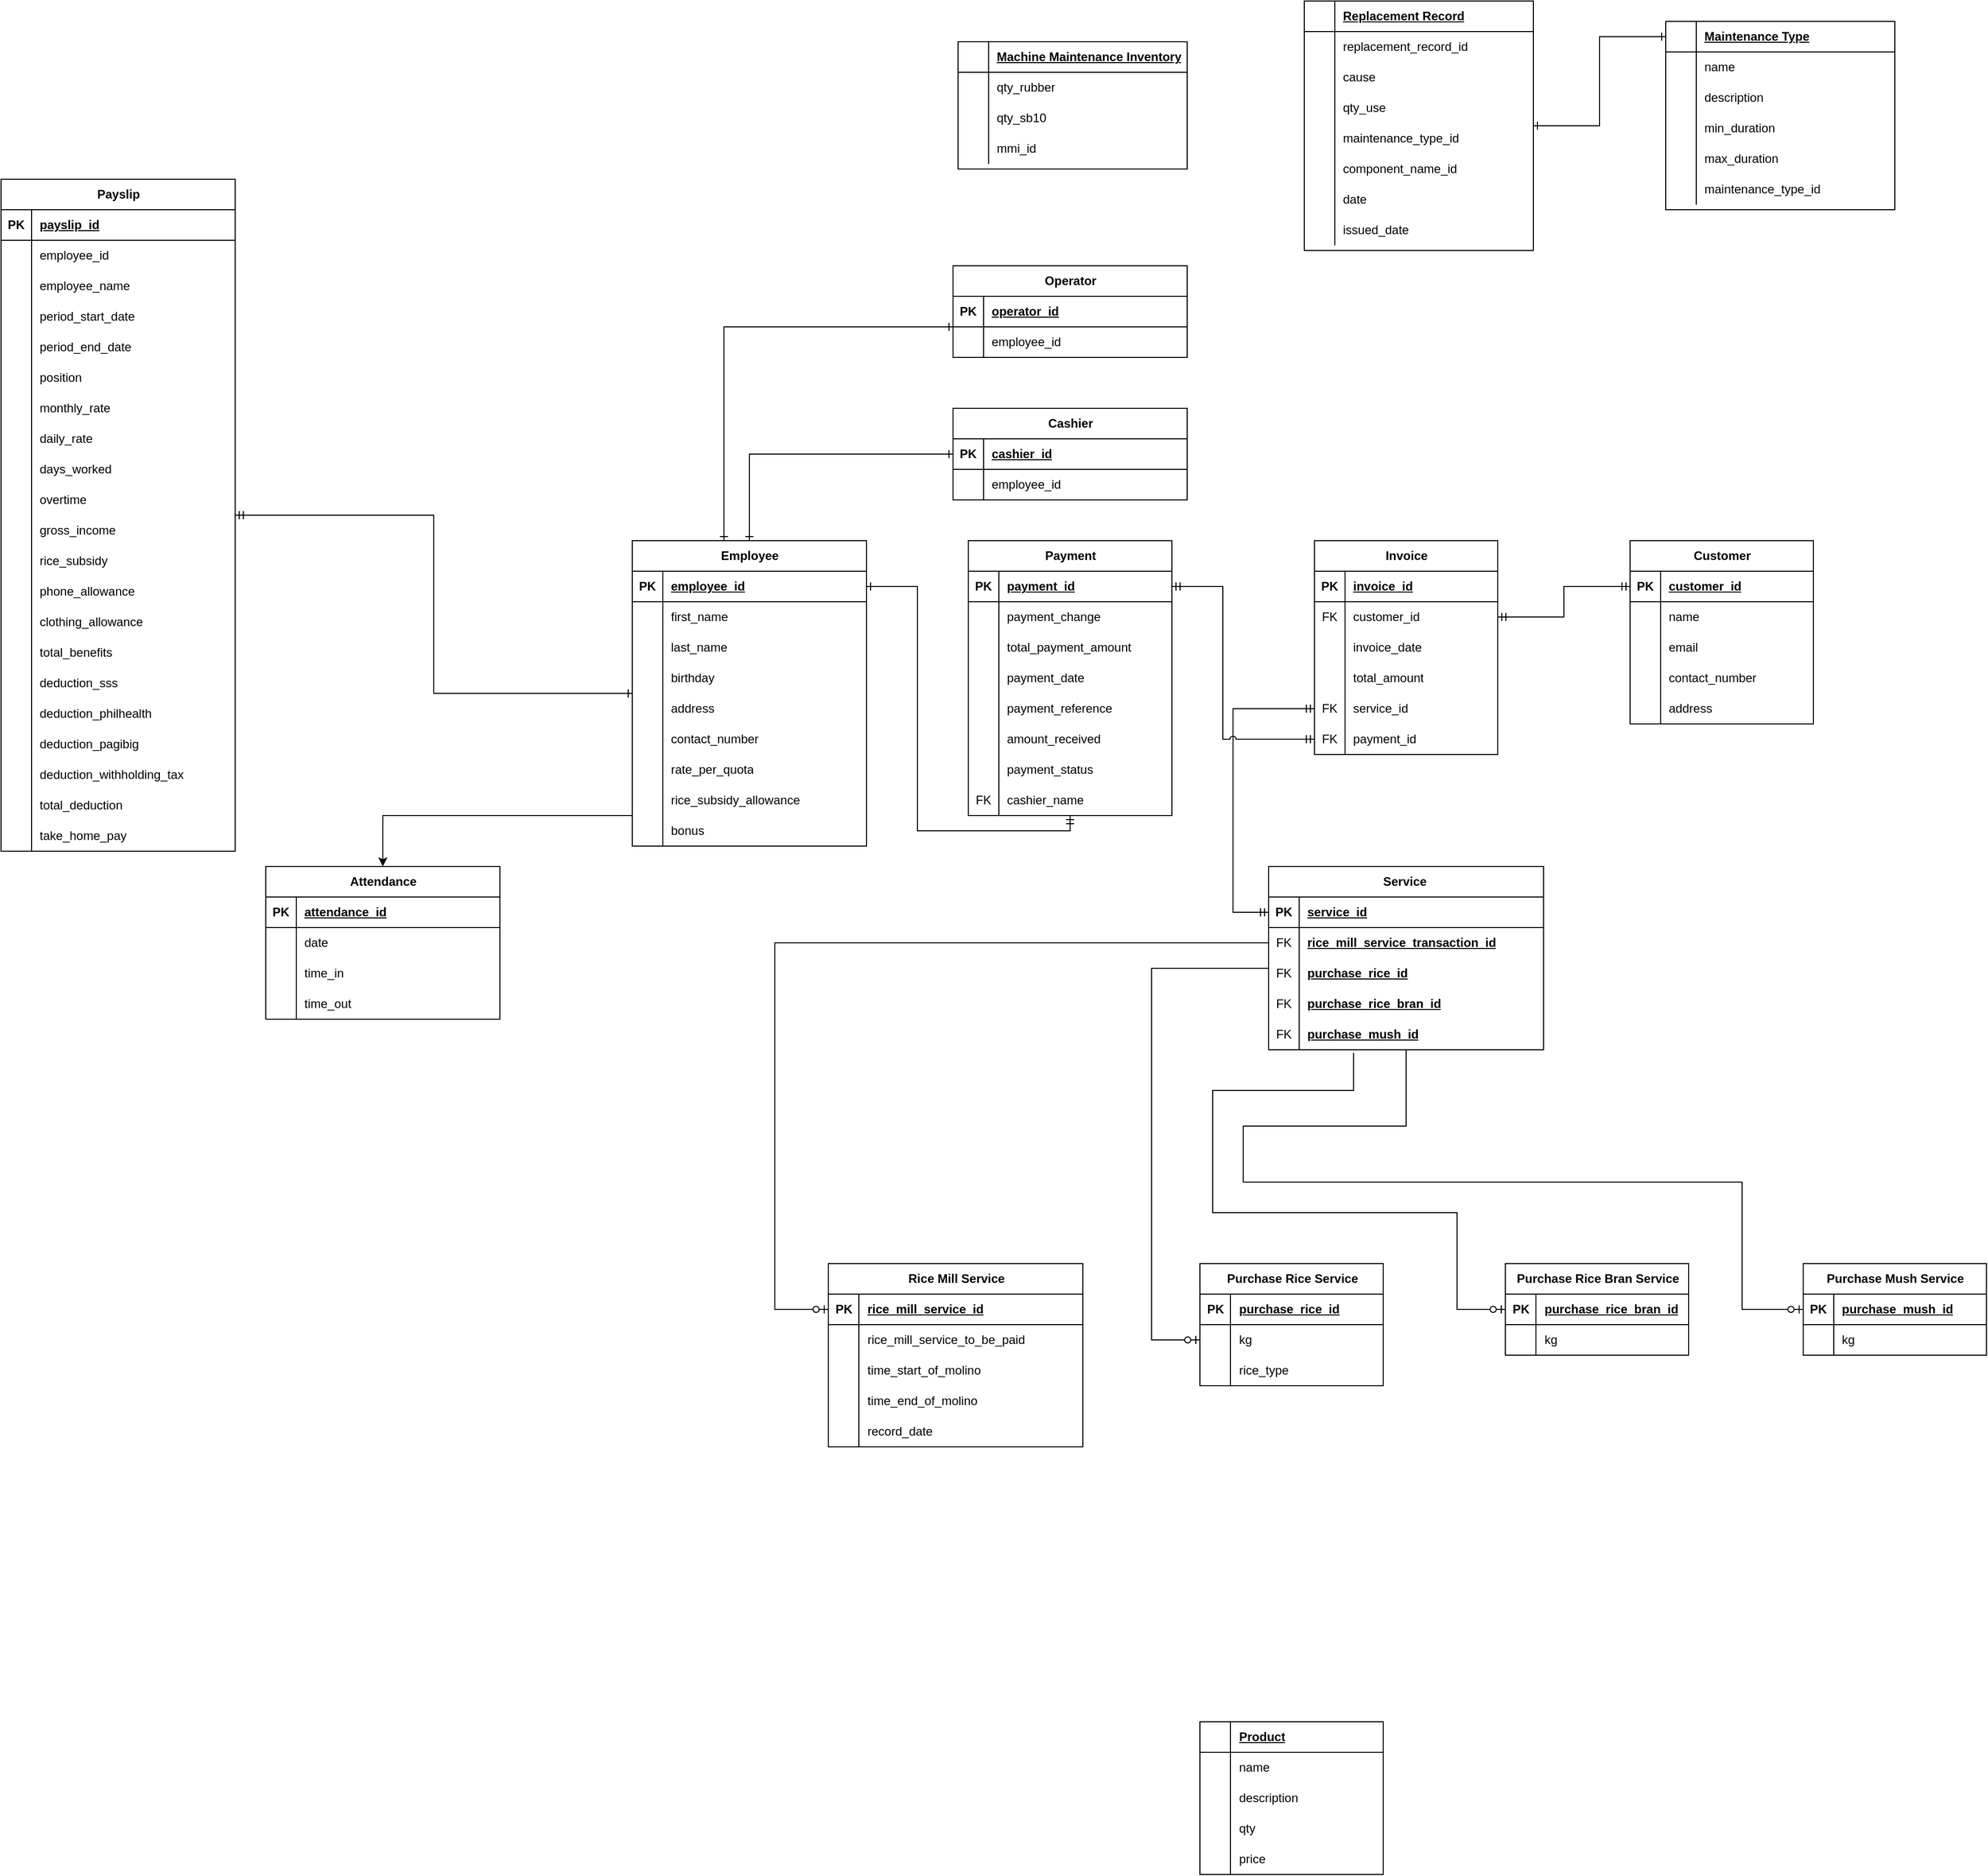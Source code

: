 <mxfile version="24.4.13" type="github" pages="2">
  <diagram name="ERD" id="uWC1VHkFlH6HzuXAA02s">
    <mxGraphModel dx="1629" dy="536" grid="1" gridSize="10" guides="1" tooltips="1" connect="1" arrows="1" fold="1" page="1" pageScale="1" pageWidth="850" pageHeight="1100" math="0" shadow="0">
      <root>
        <mxCell id="0" />
        <mxCell id="1" parent="0" />
        <mxCell id="eVyTDvSniodVLfuOwCp5-48" value="Rice Mill Service" style="shape=table;startSize=30;container=1;collapsible=1;childLayout=tableLayout;fixedRows=1;rowLines=0;fontStyle=1;align=center;resizeLast=1;html=1;" parent="1" vertex="1">
          <mxGeometry x="452.5" y="1270" width="250" height="180" as="geometry" />
        </mxCell>
        <mxCell id="eVyTDvSniodVLfuOwCp5-49" value="" style="shape=tableRow;horizontal=0;startSize=0;swimlaneHead=0;swimlaneBody=0;fillColor=none;collapsible=0;dropTarget=0;points=[[0,0.5],[1,0.5]];portConstraint=eastwest;top=0;left=0;right=0;bottom=1;" parent="eVyTDvSniodVLfuOwCp5-48" vertex="1">
          <mxGeometry y="30" width="250" height="30" as="geometry" />
        </mxCell>
        <mxCell id="eVyTDvSniodVLfuOwCp5-50" value="PK" style="shape=partialRectangle;connectable=0;fillColor=none;top=0;left=0;bottom=0;right=0;fontStyle=1;overflow=hidden;whiteSpace=wrap;html=1;" parent="eVyTDvSniodVLfuOwCp5-49" vertex="1">
          <mxGeometry width="30" height="30" as="geometry">
            <mxRectangle width="30" height="30" as="alternateBounds" />
          </mxGeometry>
        </mxCell>
        <mxCell id="eVyTDvSniodVLfuOwCp5-51" value="rice_mill_service_id" style="shape=partialRectangle;connectable=0;fillColor=none;top=0;left=0;bottom=0;right=0;align=left;spacingLeft=6;fontStyle=5;overflow=hidden;whiteSpace=wrap;html=1;" parent="eVyTDvSniodVLfuOwCp5-49" vertex="1">
          <mxGeometry x="30" width="220" height="30" as="geometry">
            <mxRectangle width="220" height="30" as="alternateBounds" />
          </mxGeometry>
        </mxCell>
        <mxCell id="eVyTDvSniodVLfuOwCp5-76" value="" style="shape=tableRow;horizontal=0;startSize=0;swimlaneHead=0;swimlaneBody=0;fillColor=none;collapsible=0;dropTarget=0;points=[[0,0.5],[1,0.5]];portConstraint=eastwest;top=0;left=0;right=0;bottom=0;" parent="eVyTDvSniodVLfuOwCp5-48" vertex="1">
          <mxGeometry y="60" width="250" height="30" as="geometry" />
        </mxCell>
        <mxCell id="eVyTDvSniodVLfuOwCp5-77" value="" style="shape=partialRectangle;connectable=0;fillColor=none;top=0;left=0;bottom=0;right=0;editable=1;overflow=hidden;whiteSpace=wrap;html=1;" parent="eVyTDvSniodVLfuOwCp5-76" vertex="1">
          <mxGeometry width="30" height="30" as="geometry">
            <mxRectangle width="30" height="30" as="alternateBounds" />
          </mxGeometry>
        </mxCell>
        <mxCell id="eVyTDvSniodVLfuOwCp5-78" value="rice_mill_service_to_be_paid" style="shape=partialRectangle;connectable=0;fillColor=none;top=0;left=0;bottom=0;right=0;align=left;spacingLeft=6;overflow=hidden;whiteSpace=wrap;html=1;" parent="eVyTDvSniodVLfuOwCp5-76" vertex="1">
          <mxGeometry x="30" width="220" height="30" as="geometry">
            <mxRectangle width="220" height="30" as="alternateBounds" />
          </mxGeometry>
        </mxCell>
        <mxCell id="eVyTDvSniodVLfuOwCp5-55" value="" style="shape=tableRow;horizontal=0;startSize=0;swimlaneHead=0;swimlaneBody=0;fillColor=none;collapsible=0;dropTarget=0;points=[[0,0.5],[1,0.5]];portConstraint=eastwest;top=0;left=0;right=0;bottom=0;" parent="eVyTDvSniodVLfuOwCp5-48" vertex="1">
          <mxGeometry y="90" width="250" height="30" as="geometry" />
        </mxCell>
        <mxCell id="eVyTDvSniodVLfuOwCp5-56" value="" style="shape=partialRectangle;connectable=0;fillColor=none;top=0;left=0;bottom=0;right=0;editable=1;overflow=hidden;whiteSpace=wrap;html=1;" parent="eVyTDvSniodVLfuOwCp5-55" vertex="1">
          <mxGeometry width="30" height="30" as="geometry">
            <mxRectangle width="30" height="30" as="alternateBounds" />
          </mxGeometry>
        </mxCell>
        <mxCell id="eVyTDvSniodVLfuOwCp5-57" value="time_start_of_molino" style="shape=partialRectangle;connectable=0;fillColor=none;top=0;left=0;bottom=0;right=0;align=left;spacingLeft=6;overflow=hidden;whiteSpace=wrap;html=1;" parent="eVyTDvSniodVLfuOwCp5-55" vertex="1">
          <mxGeometry x="30" width="220" height="30" as="geometry">
            <mxRectangle width="220" height="30" as="alternateBounds" />
          </mxGeometry>
        </mxCell>
        <mxCell id="eVyTDvSniodVLfuOwCp5-58" value="" style="shape=tableRow;horizontal=0;startSize=0;swimlaneHead=0;swimlaneBody=0;fillColor=none;collapsible=0;dropTarget=0;points=[[0,0.5],[1,0.5]];portConstraint=eastwest;top=0;left=0;right=0;bottom=0;" parent="eVyTDvSniodVLfuOwCp5-48" vertex="1">
          <mxGeometry y="120" width="250" height="30" as="geometry" />
        </mxCell>
        <mxCell id="eVyTDvSniodVLfuOwCp5-59" value="" style="shape=partialRectangle;connectable=0;fillColor=none;top=0;left=0;bottom=0;right=0;editable=1;overflow=hidden;whiteSpace=wrap;html=1;" parent="eVyTDvSniodVLfuOwCp5-58" vertex="1">
          <mxGeometry width="30" height="30" as="geometry">
            <mxRectangle width="30" height="30" as="alternateBounds" />
          </mxGeometry>
        </mxCell>
        <mxCell id="eVyTDvSniodVLfuOwCp5-60" value="time_end_of_molino" style="shape=partialRectangle;connectable=0;fillColor=none;top=0;left=0;bottom=0;right=0;align=left;spacingLeft=6;overflow=hidden;whiteSpace=wrap;html=1;" parent="eVyTDvSniodVLfuOwCp5-58" vertex="1">
          <mxGeometry x="30" width="220" height="30" as="geometry">
            <mxRectangle width="220" height="30" as="alternateBounds" />
          </mxGeometry>
        </mxCell>
        <mxCell id="5kKZIiBocqvnpivu-nqb-57" value="" style="shape=tableRow;horizontal=0;startSize=0;swimlaneHead=0;swimlaneBody=0;fillColor=none;collapsible=0;dropTarget=0;points=[[0,0.5],[1,0.5]];portConstraint=eastwest;top=0;left=0;right=0;bottom=0;" vertex="1" parent="eVyTDvSniodVLfuOwCp5-48">
          <mxGeometry y="150" width="250" height="30" as="geometry" />
        </mxCell>
        <mxCell id="5kKZIiBocqvnpivu-nqb-58" value="" style="shape=partialRectangle;connectable=0;fillColor=none;top=0;left=0;bottom=0;right=0;editable=1;overflow=hidden;whiteSpace=wrap;html=1;" vertex="1" parent="5kKZIiBocqvnpivu-nqb-57">
          <mxGeometry width="30" height="30" as="geometry">
            <mxRectangle width="30" height="30" as="alternateBounds" />
          </mxGeometry>
        </mxCell>
        <mxCell id="5kKZIiBocqvnpivu-nqb-59" value="record_date" style="shape=partialRectangle;connectable=0;fillColor=none;top=0;left=0;bottom=0;right=0;align=left;spacingLeft=6;overflow=hidden;whiteSpace=wrap;html=1;" vertex="1" parent="5kKZIiBocqvnpivu-nqb-57">
          <mxGeometry x="30" width="220" height="30" as="geometry">
            <mxRectangle width="220" height="30" as="alternateBounds" />
          </mxGeometry>
        </mxCell>
        <mxCell id="eVyTDvSniodVLfuOwCp5-95" value="Payment" style="shape=table;startSize=30;container=1;collapsible=1;childLayout=tableLayout;fixedRows=1;rowLines=0;fontStyle=1;align=center;resizeLast=1;html=1;" parent="1" vertex="1">
          <mxGeometry x="590" y="560" width="200" height="270" as="geometry" />
        </mxCell>
        <mxCell id="eVyTDvSniodVLfuOwCp5-96" value="" style="shape=tableRow;horizontal=0;startSize=0;swimlaneHead=0;swimlaneBody=0;fillColor=none;collapsible=0;dropTarget=0;points=[[0,0.5],[1,0.5]];portConstraint=eastwest;top=0;left=0;right=0;bottom=1;" parent="eVyTDvSniodVLfuOwCp5-95" vertex="1">
          <mxGeometry y="30" width="200" height="30" as="geometry" />
        </mxCell>
        <mxCell id="eVyTDvSniodVLfuOwCp5-97" value="PK" style="shape=partialRectangle;connectable=0;fillColor=none;top=0;left=0;bottom=0;right=0;fontStyle=1;overflow=hidden;whiteSpace=wrap;html=1;" parent="eVyTDvSniodVLfuOwCp5-96" vertex="1">
          <mxGeometry width="30" height="30" as="geometry">
            <mxRectangle width="30" height="30" as="alternateBounds" />
          </mxGeometry>
        </mxCell>
        <mxCell id="eVyTDvSniodVLfuOwCp5-98" value="payment_id" style="shape=partialRectangle;connectable=0;fillColor=none;top=0;left=0;bottom=0;right=0;align=left;spacingLeft=6;fontStyle=5;overflow=hidden;whiteSpace=wrap;html=1;" parent="eVyTDvSniodVLfuOwCp5-96" vertex="1">
          <mxGeometry x="30" width="170" height="30" as="geometry">
            <mxRectangle width="170" height="30" as="alternateBounds" />
          </mxGeometry>
        </mxCell>
        <mxCell id="eVyTDvSniodVLfuOwCp5-102" value="" style="shape=tableRow;horizontal=0;startSize=0;swimlaneHead=0;swimlaneBody=0;fillColor=none;collapsible=0;dropTarget=0;points=[[0,0.5],[1,0.5]];portConstraint=eastwest;top=0;left=0;right=0;bottom=0;" parent="eVyTDvSniodVLfuOwCp5-95" vertex="1">
          <mxGeometry y="60" width="200" height="30" as="geometry" />
        </mxCell>
        <mxCell id="eVyTDvSniodVLfuOwCp5-103" value="" style="shape=partialRectangle;connectable=0;fillColor=none;top=0;left=0;bottom=0;right=0;editable=1;overflow=hidden;whiteSpace=wrap;html=1;" parent="eVyTDvSniodVLfuOwCp5-102" vertex="1">
          <mxGeometry width="30" height="30" as="geometry">
            <mxRectangle width="30" height="30" as="alternateBounds" />
          </mxGeometry>
        </mxCell>
        <mxCell id="eVyTDvSniodVLfuOwCp5-104" value="payment_change" style="shape=partialRectangle;connectable=0;fillColor=none;top=0;left=0;bottom=0;right=0;align=left;spacingLeft=6;overflow=hidden;whiteSpace=wrap;html=1;" parent="eVyTDvSniodVLfuOwCp5-102" vertex="1">
          <mxGeometry x="30" width="170" height="30" as="geometry">
            <mxRectangle width="170" height="30" as="alternateBounds" />
          </mxGeometry>
        </mxCell>
        <mxCell id="eVyTDvSniodVLfuOwCp5-105" value="" style="shape=tableRow;horizontal=0;startSize=0;swimlaneHead=0;swimlaneBody=0;fillColor=none;collapsible=0;dropTarget=0;points=[[0,0.5],[1,0.5]];portConstraint=eastwest;top=0;left=0;right=0;bottom=0;" parent="eVyTDvSniodVLfuOwCp5-95" vertex="1">
          <mxGeometry y="90" width="200" height="30" as="geometry" />
        </mxCell>
        <mxCell id="eVyTDvSniodVLfuOwCp5-106" value="" style="shape=partialRectangle;connectable=0;fillColor=none;top=0;left=0;bottom=0;right=0;editable=1;overflow=hidden;whiteSpace=wrap;html=1;" parent="eVyTDvSniodVLfuOwCp5-105" vertex="1">
          <mxGeometry width="30" height="30" as="geometry">
            <mxRectangle width="30" height="30" as="alternateBounds" />
          </mxGeometry>
        </mxCell>
        <mxCell id="eVyTDvSniodVLfuOwCp5-107" value="total_payment_amount" style="shape=partialRectangle;connectable=0;fillColor=none;top=0;left=0;bottom=0;right=0;align=left;spacingLeft=6;overflow=hidden;whiteSpace=wrap;html=1;" parent="eVyTDvSniodVLfuOwCp5-105" vertex="1">
          <mxGeometry x="30" width="170" height="30" as="geometry">
            <mxRectangle width="170" height="30" as="alternateBounds" />
          </mxGeometry>
        </mxCell>
        <mxCell id="eVyTDvSniodVLfuOwCp5-108" value="" style="shape=tableRow;horizontal=0;startSize=0;swimlaneHead=0;swimlaneBody=0;fillColor=none;collapsible=0;dropTarget=0;points=[[0,0.5],[1,0.5]];portConstraint=eastwest;top=0;left=0;right=0;bottom=0;" parent="eVyTDvSniodVLfuOwCp5-95" vertex="1">
          <mxGeometry y="120" width="200" height="30" as="geometry" />
        </mxCell>
        <mxCell id="eVyTDvSniodVLfuOwCp5-109" value="" style="shape=partialRectangle;connectable=0;fillColor=none;top=0;left=0;bottom=0;right=0;editable=1;overflow=hidden;whiteSpace=wrap;html=1;" parent="eVyTDvSniodVLfuOwCp5-108" vertex="1">
          <mxGeometry width="30" height="30" as="geometry">
            <mxRectangle width="30" height="30" as="alternateBounds" />
          </mxGeometry>
        </mxCell>
        <mxCell id="eVyTDvSniodVLfuOwCp5-110" value="payment_date" style="shape=partialRectangle;connectable=0;fillColor=none;top=0;left=0;bottom=0;right=0;align=left;spacingLeft=6;overflow=hidden;whiteSpace=wrap;html=1;" parent="eVyTDvSniodVLfuOwCp5-108" vertex="1">
          <mxGeometry x="30" width="170" height="30" as="geometry">
            <mxRectangle width="170" height="30" as="alternateBounds" />
          </mxGeometry>
        </mxCell>
        <mxCell id="eVyTDvSniodVLfuOwCp5-115" value="" style="shape=tableRow;horizontal=0;startSize=0;swimlaneHead=0;swimlaneBody=0;fillColor=none;collapsible=0;dropTarget=0;points=[[0,0.5],[1,0.5]];portConstraint=eastwest;top=0;left=0;right=0;bottom=0;" parent="eVyTDvSniodVLfuOwCp5-95" vertex="1">
          <mxGeometry y="150" width="200" height="30" as="geometry" />
        </mxCell>
        <mxCell id="eVyTDvSniodVLfuOwCp5-116" value="" style="shape=partialRectangle;connectable=0;fillColor=none;top=0;left=0;bottom=0;right=0;editable=1;overflow=hidden;whiteSpace=wrap;html=1;" parent="eVyTDvSniodVLfuOwCp5-115" vertex="1">
          <mxGeometry width="30" height="30" as="geometry">
            <mxRectangle width="30" height="30" as="alternateBounds" />
          </mxGeometry>
        </mxCell>
        <mxCell id="eVyTDvSniodVLfuOwCp5-117" value="payment_reference" style="shape=partialRectangle;connectable=0;fillColor=none;top=0;left=0;bottom=0;right=0;align=left;spacingLeft=6;overflow=hidden;whiteSpace=wrap;html=1;" parent="eVyTDvSniodVLfuOwCp5-115" vertex="1">
          <mxGeometry x="30" width="170" height="30" as="geometry">
            <mxRectangle width="170" height="30" as="alternateBounds" />
          </mxGeometry>
        </mxCell>
        <mxCell id="eVyTDvSniodVLfuOwCp5-118" value="" style="shape=tableRow;horizontal=0;startSize=0;swimlaneHead=0;swimlaneBody=0;fillColor=none;collapsible=0;dropTarget=0;points=[[0,0.5],[1,0.5]];portConstraint=eastwest;top=0;left=0;right=0;bottom=0;" parent="eVyTDvSniodVLfuOwCp5-95" vertex="1">
          <mxGeometry y="180" width="200" height="30" as="geometry" />
        </mxCell>
        <mxCell id="eVyTDvSniodVLfuOwCp5-119" value="" style="shape=partialRectangle;connectable=0;fillColor=none;top=0;left=0;bottom=0;right=0;editable=1;overflow=hidden;whiteSpace=wrap;html=1;" parent="eVyTDvSniodVLfuOwCp5-118" vertex="1">
          <mxGeometry width="30" height="30" as="geometry">
            <mxRectangle width="30" height="30" as="alternateBounds" />
          </mxGeometry>
        </mxCell>
        <mxCell id="eVyTDvSniodVLfuOwCp5-120" value="amount_received" style="shape=partialRectangle;connectable=0;fillColor=none;top=0;left=0;bottom=0;right=0;align=left;spacingLeft=6;overflow=hidden;whiteSpace=wrap;html=1;" parent="eVyTDvSniodVLfuOwCp5-118" vertex="1">
          <mxGeometry x="30" width="170" height="30" as="geometry">
            <mxRectangle width="170" height="30" as="alternateBounds" />
          </mxGeometry>
        </mxCell>
        <mxCell id="PAqFbC340umtLC70TykB-97" value="" style="shape=tableRow;horizontal=0;startSize=0;swimlaneHead=0;swimlaneBody=0;fillColor=none;collapsible=0;dropTarget=0;points=[[0,0.5],[1,0.5]];portConstraint=eastwest;top=0;left=0;right=0;bottom=0;" parent="eVyTDvSniodVLfuOwCp5-95" vertex="1">
          <mxGeometry y="210" width="200" height="30" as="geometry" />
        </mxCell>
        <mxCell id="PAqFbC340umtLC70TykB-98" value="" style="shape=partialRectangle;connectable=0;fillColor=none;top=0;left=0;bottom=0;right=0;editable=1;overflow=hidden;whiteSpace=wrap;html=1;" parent="PAqFbC340umtLC70TykB-97" vertex="1">
          <mxGeometry width="30" height="30" as="geometry">
            <mxRectangle width="30" height="30" as="alternateBounds" />
          </mxGeometry>
        </mxCell>
        <mxCell id="PAqFbC340umtLC70TykB-99" value="payment_status" style="shape=partialRectangle;connectable=0;fillColor=none;top=0;left=0;bottom=0;right=0;align=left;spacingLeft=6;overflow=hidden;whiteSpace=wrap;html=1;" parent="PAqFbC340umtLC70TykB-97" vertex="1">
          <mxGeometry x="30" width="170" height="30" as="geometry">
            <mxRectangle width="170" height="30" as="alternateBounds" />
          </mxGeometry>
        </mxCell>
        <mxCell id="PAqFbC340umtLC70TykB-208" value="" style="shape=tableRow;horizontal=0;startSize=0;swimlaneHead=0;swimlaneBody=0;fillColor=none;collapsible=0;dropTarget=0;points=[[0,0.5],[1,0.5]];portConstraint=eastwest;top=0;left=0;right=0;bottom=0;" parent="eVyTDvSniodVLfuOwCp5-95" vertex="1">
          <mxGeometry y="240" width="200" height="30" as="geometry" />
        </mxCell>
        <mxCell id="PAqFbC340umtLC70TykB-209" value="FK" style="shape=partialRectangle;connectable=0;fillColor=none;top=0;left=0;bottom=0;right=0;editable=1;overflow=hidden;whiteSpace=wrap;html=1;" parent="PAqFbC340umtLC70TykB-208" vertex="1">
          <mxGeometry width="30" height="30" as="geometry">
            <mxRectangle width="30" height="30" as="alternateBounds" />
          </mxGeometry>
        </mxCell>
        <mxCell id="PAqFbC340umtLC70TykB-210" value="cashier_name" style="shape=partialRectangle;connectable=0;fillColor=none;top=0;left=0;bottom=0;right=0;align=left;spacingLeft=6;overflow=hidden;whiteSpace=wrap;html=1;" parent="PAqFbC340umtLC70TykB-208" vertex="1">
          <mxGeometry x="30" width="170" height="30" as="geometry">
            <mxRectangle width="170" height="30" as="alternateBounds" />
          </mxGeometry>
        </mxCell>
        <mxCell id="eVyTDvSniodVLfuOwCp5-138" value="Invoice" style="shape=table;startSize=30;container=1;collapsible=1;childLayout=tableLayout;fixedRows=1;rowLines=0;fontStyle=1;align=center;resizeLast=1;html=1;" parent="1" vertex="1">
          <mxGeometry x="930" y="560" width="180" height="210" as="geometry" />
        </mxCell>
        <mxCell id="eVyTDvSniodVLfuOwCp5-139" value="" style="shape=tableRow;horizontal=0;startSize=0;swimlaneHead=0;swimlaneBody=0;fillColor=none;collapsible=0;dropTarget=0;points=[[0,0.5],[1,0.5]];portConstraint=eastwest;top=0;left=0;right=0;bottom=1;" parent="eVyTDvSniodVLfuOwCp5-138" vertex="1">
          <mxGeometry y="30" width="180" height="30" as="geometry" />
        </mxCell>
        <mxCell id="eVyTDvSniodVLfuOwCp5-140" value="PK" style="shape=partialRectangle;connectable=0;fillColor=none;top=0;left=0;bottom=0;right=0;fontStyle=1;overflow=hidden;whiteSpace=wrap;html=1;" parent="eVyTDvSniodVLfuOwCp5-139" vertex="1">
          <mxGeometry width="30" height="30" as="geometry">
            <mxRectangle width="30" height="30" as="alternateBounds" />
          </mxGeometry>
        </mxCell>
        <mxCell id="eVyTDvSniodVLfuOwCp5-141" value="invoice_id" style="shape=partialRectangle;connectable=0;fillColor=none;top=0;left=0;bottom=0;right=0;align=left;spacingLeft=6;fontStyle=5;overflow=hidden;whiteSpace=wrap;html=1;" parent="eVyTDvSniodVLfuOwCp5-139" vertex="1">
          <mxGeometry x="30" width="150" height="30" as="geometry">
            <mxRectangle width="150" height="30" as="alternateBounds" />
          </mxGeometry>
        </mxCell>
        <mxCell id="eVyTDvSniodVLfuOwCp5-142" value="" style="shape=tableRow;horizontal=0;startSize=0;swimlaneHead=0;swimlaneBody=0;fillColor=none;collapsible=0;dropTarget=0;points=[[0,0.5],[1,0.5]];portConstraint=eastwest;top=0;left=0;right=0;bottom=0;" parent="eVyTDvSniodVLfuOwCp5-138" vertex="1">
          <mxGeometry y="60" width="180" height="30" as="geometry" />
        </mxCell>
        <mxCell id="eVyTDvSniodVLfuOwCp5-143" value="FK" style="shape=partialRectangle;connectable=0;fillColor=none;top=0;left=0;bottom=0;right=0;editable=1;overflow=hidden;whiteSpace=wrap;html=1;" parent="eVyTDvSniodVLfuOwCp5-142" vertex="1">
          <mxGeometry width="30" height="30" as="geometry">
            <mxRectangle width="30" height="30" as="alternateBounds" />
          </mxGeometry>
        </mxCell>
        <mxCell id="eVyTDvSniodVLfuOwCp5-144" value="customer_id" style="shape=partialRectangle;connectable=0;fillColor=none;top=0;left=0;bottom=0;right=0;align=left;spacingLeft=6;overflow=hidden;whiteSpace=wrap;html=1;" parent="eVyTDvSniodVLfuOwCp5-142" vertex="1">
          <mxGeometry x="30" width="150" height="30" as="geometry">
            <mxRectangle width="150" height="30" as="alternateBounds" />
          </mxGeometry>
        </mxCell>
        <mxCell id="eVyTDvSniodVLfuOwCp5-145" value="" style="shape=tableRow;horizontal=0;startSize=0;swimlaneHead=0;swimlaneBody=0;fillColor=none;collapsible=0;dropTarget=0;points=[[0,0.5],[1,0.5]];portConstraint=eastwest;top=0;left=0;right=0;bottom=0;" parent="eVyTDvSniodVLfuOwCp5-138" vertex="1">
          <mxGeometry y="90" width="180" height="30" as="geometry" />
        </mxCell>
        <mxCell id="eVyTDvSniodVLfuOwCp5-146" value="" style="shape=partialRectangle;connectable=0;fillColor=none;top=0;left=0;bottom=0;right=0;editable=1;overflow=hidden;whiteSpace=wrap;html=1;" parent="eVyTDvSniodVLfuOwCp5-145" vertex="1">
          <mxGeometry width="30" height="30" as="geometry">
            <mxRectangle width="30" height="30" as="alternateBounds" />
          </mxGeometry>
        </mxCell>
        <mxCell id="eVyTDvSniodVLfuOwCp5-147" value="invoice_date" style="shape=partialRectangle;connectable=0;fillColor=none;top=0;left=0;bottom=0;right=0;align=left;spacingLeft=6;overflow=hidden;whiteSpace=wrap;html=1;" parent="eVyTDvSniodVLfuOwCp5-145" vertex="1">
          <mxGeometry x="30" width="150" height="30" as="geometry">
            <mxRectangle width="150" height="30" as="alternateBounds" />
          </mxGeometry>
        </mxCell>
        <mxCell id="eVyTDvSniodVLfuOwCp5-148" value="" style="shape=tableRow;horizontal=0;startSize=0;swimlaneHead=0;swimlaneBody=0;fillColor=none;collapsible=0;dropTarget=0;points=[[0,0.5],[1,0.5]];portConstraint=eastwest;top=0;left=0;right=0;bottom=0;" parent="eVyTDvSniodVLfuOwCp5-138" vertex="1">
          <mxGeometry y="120" width="180" height="30" as="geometry" />
        </mxCell>
        <mxCell id="eVyTDvSniodVLfuOwCp5-149" value="" style="shape=partialRectangle;connectable=0;fillColor=none;top=0;left=0;bottom=0;right=0;editable=1;overflow=hidden;whiteSpace=wrap;html=1;" parent="eVyTDvSniodVLfuOwCp5-148" vertex="1">
          <mxGeometry width="30" height="30" as="geometry">
            <mxRectangle width="30" height="30" as="alternateBounds" />
          </mxGeometry>
        </mxCell>
        <mxCell id="eVyTDvSniodVLfuOwCp5-150" value="total_amount" style="shape=partialRectangle;connectable=0;fillColor=none;top=0;left=0;bottom=0;right=0;align=left;spacingLeft=6;overflow=hidden;whiteSpace=wrap;html=1;" parent="eVyTDvSniodVLfuOwCp5-148" vertex="1">
          <mxGeometry x="30" width="150" height="30" as="geometry">
            <mxRectangle width="150" height="30" as="alternateBounds" />
          </mxGeometry>
        </mxCell>
        <mxCell id="eVyTDvSniodVLfuOwCp5-192" value="" style="shape=tableRow;horizontal=0;startSize=0;swimlaneHead=0;swimlaneBody=0;fillColor=none;collapsible=0;dropTarget=0;points=[[0,0.5],[1,0.5]];portConstraint=eastwest;top=0;left=0;right=0;bottom=0;" parent="eVyTDvSniodVLfuOwCp5-138" vertex="1">
          <mxGeometry y="150" width="180" height="30" as="geometry" />
        </mxCell>
        <mxCell id="eVyTDvSniodVLfuOwCp5-193" value="FK" style="shape=partialRectangle;connectable=0;fillColor=none;top=0;left=0;bottom=0;right=0;editable=1;overflow=hidden;whiteSpace=wrap;html=1;" parent="eVyTDvSniodVLfuOwCp5-192" vertex="1">
          <mxGeometry width="30" height="30" as="geometry">
            <mxRectangle width="30" height="30" as="alternateBounds" />
          </mxGeometry>
        </mxCell>
        <mxCell id="eVyTDvSniodVLfuOwCp5-194" value="service_id" style="shape=partialRectangle;connectable=0;fillColor=none;top=0;left=0;bottom=0;right=0;align=left;spacingLeft=6;overflow=hidden;whiteSpace=wrap;html=1;" parent="eVyTDvSniodVLfuOwCp5-192" vertex="1">
          <mxGeometry x="30" width="150" height="30" as="geometry">
            <mxRectangle width="150" height="30" as="alternateBounds" />
          </mxGeometry>
        </mxCell>
        <mxCell id="PAqFbC340umtLC70TykB-76" value="" style="shape=tableRow;horizontal=0;startSize=0;swimlaneHead=0;swimlaneBody=0;fillColor=none;collapsible=0;dropTarget=0;points=[[0,0.5],[1,0.5]];portConstraint=eastwest;top=0;left=0;right=0;bottom=0;" parent="eVyTDvSniodVLfuOwCp5-138" vertex="1">
          <mxGeometry y="180" width="180" height="30" as="geometry" />
        </mxCell>
        <mxCell id="PAqFbC340umtLC70TykB-77" value="FK" style="shape=partialRectangle;connectable=0;fillColor=none;top=0;left=0;bottom=0;right=0;editable=1;overflow=hidden;whiteSpace=wrap;html=1;" parent="PAqFbC340umtLC70TykB-76" vertex="1">
          <mxGeometry width="30" height="30" as="geometry">
            <mxRectangle width="30" height="30" as="alternateBounds" />
          </mxGeometry>
        </mxCell>
        <mxCell id="PAqFbC340umtLC70TykB-78" value="payment_id" style="shape=partialRectangle;connectable=0;fillColor=none;top=0;left=0;bottom=0;right=0;align=left;spacingLeft=6;overflow=hidden;whiteSpace=wrap;html=1;" parent="PAqFbC340umtLC70TykB-76" vertex="1">
          <mxGeometry x="30" width="150" height="30" as="geometry">
            <mxRectangle width="150" height="30" as="alternateBounds" />
          </mxGeometry>
        </mxCell>
        <mxCell id="eVyTDvSniodVLfuOwCp5-157" value="Customer" style="shape=table;startSize=30;container=1;collapsible=1;childLayout=tableLayout;fixedRows=1;rowLines=0;fontStyle=1;align=center;resizeLast=1;html=1;" parent="1" vertex="1">
          <mxGeometry x="1240" y="560" width="180" height="180" as="geometry" />
        </mxCell>
        <mxCell id="eVyTDvSniodVLfuOwCp5-158" value="" style="shape=tableRow;horizontal=0;startSize=0;swimlaneHead=0;swimlaneBody=0;fillColor=none;collapsible=0;dropTarget=0;points=[[0,0.5],[1,0.5]];portConstraint=eastwest;top=0;left=0;right=0;bottom=1;" parent="eVyTDvSniodVLfuOwCp5-157" vertex="1">
          <mxGeometry y="30" width="180" height="30" as="geometry" />
        </mxCell>
        <mxCell id="eVyTDvSniodVLfuOwCp5-159" value="PK" style="shape=partialRectangle;connectable=0;fillColor=none;top=0;left=0;bottom=0;right=0;fontStyle=1;overflow=hidden;whiteSpace=wrap;html=1;" parent="eVyTDvSniodVLfuOwCp5-158" vertex="1">
          <mxGeometry width="30" height="30" as="geometry">
            <mxRectangle width="30" height="30" as="alternateBounds" />
          </mxGeometry>
        </mxCell>
        <mxCell id="eVyTDvSniodVLfuOwCp5-160" value="customer_id" style="shape=partialRectangle;connectable=0;fillColor=none;top=0;left=0;bottom=0;right=0;align=left;spacingLeft=6;fontStyle=5;overflow=hidden;whiteSpace=wrap;html=1;" parent="eVyTDvSniodVLfuOwCp5-158" vertex="1">
          <mxGeometry x="30" width="150" height="30" as="geometry">
            <mxRectangle width="150" height="30" as="alternateBounds" />
          </mxGeometry>
        </mxCell>
        <mxCell id="eVyTDvSniodVLfuOwCp5-161" value="" style="shape=tableRow;horizontal=0;startSize=0;swimlaneHead=0;swimlaneBody=0;fillColor=none;collapsible=0;dropTarget=0;points=[[0,0.5],[1,0.5]];portConstraint=eastwest;top=0;left=0;right=0;bottom=0;" parent="eVyTDvSniodVLfuOwCp5-157" vertex="1">
          <mxGeometry y="60" width="180" height="30" as="geometry" />
        </mxCell>
        <mxCell id="eVyTDvSniodVLfuOwCp5-162" value="" style="shape=partialRectangle;connectable=0;fillColor=none;top=0;left=0;bottom=0;right=0;editable=1;overflow=hidden;whiteSpace=wrap;html=1;" parent="eVyTDvSniodVLfuOwCp5-161" vertex="1">
          <mxGeometry width="30" height="30" as="geometry">
            <mxRectangle width="30" height="30" as="alternateBounds" />
          </mxGeometry>
        </mxCell>
        <mxCell id="eVyTDvSniodVLfuOwCp5-163" value="name" style="shape=partialRectangle;connectable=0;fillColor=none;top=0;left=0;bottom=0;right=0;align=left;spacingLeft=6;overflow=hidden;whiteSpace=wrap;html=1;" parent="eVyTDvSniodVLfuOwCp5-161" vertex="1">
          <mxGeometry x="30" width="150" height="30" as="geometry">
            <mxRectangle width="150" height="30" as="alternateBounds" />
          </mxGeometry>
        </mxCell>
        <mxCell id="eVyTDvSniodVLfuOwCp5-164" value="" style="shape=tableRow;horizontal=0;startSize=0;swimlaneHead=0;swimlaneBody=0;fillColor=none;collapsible=0;dropTarget=0;points=[[0,0.5],[1,0.5]];portConstraint=eastwest;top=0;left=0;right=0;bottom=0;" parent="eVyTDvSniodVLfuOwCp5-157" vertex="1">
          <mxGeometry y="90" width="180" height="30" as="geometry" />
        </mxCell>
        <mxCell id="eVyTDvSniodVLfuOwCp5-165" value="" style="shape=partialRectangle;connectable=0;fillColor=none;top=0;left=0;bottom=0;right=0;editable=1;overflow=hidden;whiteSpace=wrap;html=1;" parent="eVyTDvSniodVLfuOwCp5-164" vertex="1">
          <mxGeometry width="30" height="30" as="geometry">
            <mxRectangle width="30" height="30" as="alternateBounds" />
          </mxGeometry>
        </mxCell>
        <mxCell id="eVyTDvSniodVLfuOwCp5-166" value="email" style="shape=partialRectangle;connectable=0;fillColor=none;top=0;left=0;bottom=0;right=0;align=left;spacingLeft=6;overflow=hidden;whiteSpace=wrap;html=1;" parent="eVyTDvSniodVLfuOwCp5-164" vertex="1">
          <mxGeometry x="30" width="150" height="30" as="geometry">
            <mxRectangle width="150" height="30" as="alternateBounds" />
          </mxGeometry>
        </mxCell>
        <mxCell id="eVyTDvSniodVLfuOwCp5-167" value="" style="shape=tableRow;horizontal=0;startSize=0;swimlaneHead=0;swimlaneBody=0;fillColor=none;collapsible=0;dropTarget=0;points=[[0,0.5],[1,0.5]];portConstraint=eastwest;top=0;left=0;right=0;bottom=0;" parent="eVyTDvSniodVLfuOwCp5-157" vertex="1">
          <mxGeometry y="120" width="180" height="30" as="geometry" />
        </mxCell>
        <mxCell id="eVyTDvSniodVLfuOwCp5-168" value="" style="shape=partialRectangle;connectable=0;fillColor=none;top=0;left=0;bottom=0;right=0;editable=1;overflow=hidden;whiteSpace=wrap;html=1;" parent="eVyTDvSniodVLfuOwCp5-167" vertex="1">
          <mxGeometry width="30" height="30" as="geometry">
            <mxRectangle width="30" height="30" as="alternateBounds" />
          </mxGeometry>
        </mxCell>
        <mxCell id="eVyTDvSniodVLfuOwCp5-169" value="contact_number" style="shape=partialRectangle;connectable=0;fillColor=none;top=0;left=0;bottom=0;right=0;align=left;spacingLeft=6;overflow=hidden;whiteSpace=wrap;html=1;" parent="eVyTDvSniodVLfuOwCp5-167" vertex="1">
          <mxGeometry x="30" width="150" height="30" as="geometry">
            <mxRectangle width="150" height="30" as="alternateBounds" />
          </mxGeometry>
        </mxCell>
        <mxCell id="eVyTDvSniodVLfuOwCp5-170" value="" style="shape=tableRow;horizontal=0;startSize=0;swimlaneHead=0;swimlaneBody=0;fillColor=none;collapsible=0;dropTarget=0;points=[[0,0.5],[1,0.5]];portConstraint=eastwest;top=0;left=0;right=0;bottom=0;" parent="eVyTDvSniodVLfuOwCp5-157" vertex="1">
          <mxGeometry y="150" width="180" height="30" as="geometry" />
        </mxCell>
        <mxCell id="eVyTDvSniodVLfuOwCp5-171" value="" style="shape=partialRectangle;connectable=0;fillColor=none;top=0;left=0;bottom=0;right=0;editable=1;overflow=hidden;whiteSpace=wrap;html=1;" parent="eVyTDvSniodVLfuOwCp5-170" vertex="1">
          <mxGeometry width="30" height="30" as="geometry">
            <mxRectangle width="30" height="30" as="alternateBounds" />
          </mxGeometry>
        </mxCell>
        <mxCell id="eVyTDvSniodVLfuOwCp5-172" value="address" style="shape=partialRectangle;connectable=0;fillColor=none;top=0;left=0;bottom=0;right=0;align=left;spacingLeft=6;overflow=hidden;whiteSpace=wrap;html=1;" parent="eVyTDvSniodVLfuOwCp5-170" vertex="1">
          <mxGeometry x="30" width="150" height="30" as="geometry">
            <mxRectangle width="150" height="30" as="alternateBounds" />
          </mxGeometry>
        </mxCell>
        <mxCell id="eVyTDvSniodVLfuOwCp5-195" value="Purchase Rice Service" style="shape=table;startSize=30;container=1;collapsible=1;childLayout=tableLayout;fixedRows=1;rowLines=0;fontStyle=1;align=center;resizeLast=1;html=1;" parent="1" vertex="1">
          <mxGeometry x="817.5" y="1270" width="180" height="120" as="geometry" />
        </mxCell>
        <mxCell id="eVyTDvSniodVLfuOwCp5-196" value="" style="shape=tableRow;horizontal=0;startSize=0;swimlaneHead=0;swimlaneBody=0;fillColor=none;collapsible=0;dropTarget=0;points=[[0,0.5],[1,0.5]];portConstraint=eastwest;top=0;left=0;right=0;bottom=1;" parent="eVyTDvSniodVLfuOwCp5-195" vertex="1">
          <mxGeometry y="30" width="180" height="30" as="geometry" />
        </mxCell>
        <mxCell id="eVyTDvSniodVLfuOwCp5-197" value="PK" style="shape=partialRectangle;connectable=0;fillColor=none;top=0;left=0;bottom=0;right=0;fontStyle=1;overflow=hidden;whiteSpace=wrap;html=1;" parent="eVyTDvSniodVLfuOwCp5-196" vertex="1">
          <mxGeometry width="30" height="30" as="geometry">
            <mxRectangle width="30" height="30" as="alternateBounds" />
          </mxGeometry>
        </mxCell>
        <mxCell id="eVyTDvSniodVLfuOwCp5-198" value="purchase_rice_id" style="shape=partialRectangle;connectable=0;fillColor=none;top=0;left=0;bottom=0;right=0;align=left;spacingLeft=6;fontStyle=5;overflow=hidden;whiteSpace=wrap;html=1;" parent="eVyTDvSniodVLfuOwCp5-196" vertex="1">
          <mxGeometry x="30" width="150" height="30" as="geometry">
            <mxRectangle width="150" height="30" as="alternateBounds" />
          </mxGeometry>
        </mxCell>
        <mxCell id="eVyTDvSniodVLfuOwCp5-199" value="" style="shape=tableRow;horizontal=0;startSize=0;swimlaneHead=0;swimlaneBody=0;fillColor=none;collapsible=0;dropTarget=0;points=[[0,0.5],[1,0.5]];portConstraint=eastwest;top=0;left=0;right=0;bottom=0;" parent="eVyTDvSniodVLfuOwCp5-195" vertex="1">
          <mxGeometry y="60" width="180" height="30" as="geometry" />
        </mxCell>
        <mxCell id="eVyTDvSniodVLfuOwCp5-200" value="" style="shape=partialRectangle;connectable=0;fillColor=none;top=0;left=0;bottom=0;right=0;editable=1;overflow=hidden;whiteSpace=wrap;html=1;" parent="eVyTDvSniodVLfuOwCp5-199" vertex="1">
          <mxGeometry width="30" height="30" as="geometry">
            <mxRectangle width="30" height="30" as="alternateBounds" />
          </mxGeometry>
        </mxCell>
        <mxCell id="eVyTDvSniodVLfuOwCp5-201" value="kg" style="shape=partialRectangle;connectable=0;fillColor=none;top=0;left=0;bottom=0;right=0;align=left;spacingLeft=6;overflow=hidden;whiteSpace=wrap;html=1;" parent="eVyTDvSniodVLfuOwCp5-199" vertex="1">
          <mxGeometry x="30" width="150" height="30" as="geometry">
            <mxRectangle width="150" height="30" as="alternateBounds" />
          </mxGeometry>
        </mxCell>
        <mxCell id="eVyTDvSniodVLfuOwCp5-202" value="" style="shape=tableRow;horizontal=0;startSize=0;swimlaneHead=0;swimlaneBody=0;fillColor=none;collapsible=0;dropTarget=0;points=[[0,0.5],[1,0.5]];portConstraint=eastwest;top=0;left=0;right=0;bottom=0;" parent="eVyTDvSniodVLfuOwCp5-195" vertex="1">
          <mxGeometry y="90" width="180" height="30" as="geometry" />
        </mxCell>
        <mxCell id="eVyTDvSniodVLfuOwCp5-203" value="" style="shape=partialRectangle;connectable=0;fillColor=none;top=0;left=0;bottom=0;right=0;editable=1;overflow=hidden;whiteSpace=wrap;html=1;" parent="eVyTDvSniodVLfuOwCp5-202" vertex="1">
          <mxGeometry width="30" height="30" as="geometry">
            <mxRectangle width="30" height="30" as="alternateBounds" />
          </mxGeometry>
        </mxCell>
        <mxCell id="eVyTDvSniodVLfuOwCp5-204" value="rice_type" style="shape=partialRectangle;connectable=0;fillColor=none;top=0;left=0;bottom=0;right=0;align=left;spacingLeft=6;overflow=hidden;whiteSpace=wrap;html=1;" parent="eVyTDvSniodVLfuOwCp5-202" vertex="1">
          <mxGeometry x="30" width="150" height="30" as="geometry">
            <mxRectangle width="150" height="30" as="alternateBounds" />
          </mxGeometry>
        </mxCell>
        <mxCell id="eVyTDvSniodVLfuOwCp5-208" value="Purchase Rice Bran Service" style="shape=table;startSize=30;container=1;collapsible=1;childLayout=tableLayout;fixedRows=1;rowLines=0;fontStyle=1;align=center;resizeLast=1;html=1;" parent="1" vertex="1">
          <mxGeometry x="1117.5" y="1270" width="180" height="90" as="geometry" />
        </mxCell>
        <mxCell id="eVyTDvSniodVLfuOwCp5-209" value="" style="shape=tableRow;horizontal=0;startSize=0;swimlaneHead=0;swimlaneBody=0;fillColor=none;collapsible=0;dropTarget=0;points=[[0,0.5],[1,0.5]];portConstraint=eastwest;top=0;left=0;right=0;bottom=1;" parent="eVyTDvSniodVLfuOwCp5-208" vertex="1">
          <mxGeometry y="30" width="180" height="30" as="geometry" />
        </mxCell>
        <mxCell id="eVyTDvSniodVLfuOwCp5-210" value="PK" style="shape=partialRectangle;connectable=0;fillColor=none;top=0;left=0;bottom=0;right=0;fontStyle=1;overflow=hidden;whiteSpace=wrap;html=1;" parent="eVyTDvSniodVLfuOwCp5-209" vertex="1">
          <mxGeometry width="30" height="30" as="geometry">
            <mxRectangle width="30" height="30" as="alternateBounds" />
          </mxGeometry>
        </mxCell>
        <mxCell id="eVyTDvSniodVLfuOwCp5-211" value="purchase_rice_bran_id" style="shape=partialRectangle;connectable=0;fillColor=none;top=0;left=0;bottom=0;right=0;align=left;spacingLeft=6;fontStyle=5;overflow=hidden;whiteSpace=wrap;html=1;" parent="eVyTDvSniodVLfuOwCp5-209" vertex="1">
          <mxGeometry x="30" width="150" height="30" as="geometry">
            <mxRectangle width="150" height="30" as="alternateBounds" />
          </mxGeometry>
        </mxCell>
        <mxCell id="eVyTDvSniodVLfuOwCp5-212" value="" style="shape=tableRow;horizontal=0;startSize=0;swimlaneHead=0;swimlaneBody=0;fillColor=none;collapsible=0;dropTarget=0;points=[[0,0.5],[1,0.5]];portConstraint=eastwest;top=0;left=0;right=0;bottom=0;" parent="eVyTDvSniodVLfuOwCp5-208" vertex="1">
          <mxGeometry y="60" width="180" height="30" as="geometry" />
        </mxCell>
        <mxCell id="eVyTDvSniodVLfuOwCp5-213" value="" style="shape=partialRectangle;connectable=0;fillColor=none;top=0;left=0;bottom=0;right=0;editable=1;overflow=hidden;whiteSpace=wrap;html=1;" parent="eVyTDvSniodVLfuOwCp5-212" vertex="1">
          <mxGeometry width="30" height="30" as="geometry">
            <mxRectangle width="30" height="30" as="alternateBounds" />
          </mxGeometry>
        </mxCell>
        <mxCell id="eVyTDvSniodVLfuOwCp5-214" value="kg" style="shape=partialRectangle;connectable=0;fillColor=none;top=0;left=0;bottom=0;right=0;align=left;spacingLeft=6;overflow=hidden;whiteSpace=wrap;html=1;" parent="eVyTDvSniodVLfuOwCp5-212" vertex="1">
          <mxGeometry x="30" width="150" height="30" as="geometry">
            <mxRectangle width="150" height="30" as="alternateBounds" />
          </mxGeometry>
        </mxCell>
        <mxCell id="eVyTDvSniodVLfuOwCp5-221" value="Purchase Mush Service" style="shape=table;startSize=30;container=1;collapsible=1;childLayout=tableLayout;fixedRows=1;rowLines=0;fontStyle=1;align=center;resizeLast=1;html=1;" parent="1" vertex="1">
          <mxGeometry x="1410" y="1270" width="180" height="90" as="geometry" />
        </mxCell>
        <mxCell id="eVyTDvSniodVLfuOwCp5-222" value="" style="shape=tableRow;horizontal=0;startSize=0;swimlaneHead=0;swimlaneBody=0;fillColor=none;collapsible=0;dropTarget=0;points=[[0,0.5],[1,0.5]];portConstraint=eastwest;top=0;left=0;right=0;bottom=1;" parent="eVyTDvSniodVLfuOwCp5-221" vertex="1">
          <mxGeometry y="30" width="180" height="30" as="geometry" />
        </mxCell>
        <mxCell id="eVyTDvSniodVLfuOwCp5-223" value="PK" style="shape=partialRectangle;connectable=0;fillColor=none;top=0;left=0;bottom=0;right=0;fontStyle=1;overflow=hidden;whiteSpace=wrap;html=1;" parent="eVyTDvSniodVLfuOwCp5-222" vertex="1">
          <mxGeometry width="30" height="30" as="geometry">
            <mxRectangle width="30" height="30" as="alternateBounds" />
          </mxGeometry>
        </mxCell>
        <mxCell id="eVyTDvSniodVLfuOwCp5-224" value="purchase_mush_id" style="shape=partialRectangle;connectable=0;fillColor=none;top=0;left=0;bottom=0;right=0;align=left;spacingLeft=6;fontStyle=5;overflow=hidden;whiteSpace=wrap;html=1;" parent="eVyTDvSniodVLfuOwCp5-222" vertex="1">
          <mxGeometry x="30" width="150" height="30" as="geometry">
            <mxRectangle width="150" height="30" as="alternateBounds" />
          </mxGeometry>
        </mxCell>
        <mxCell id="eVyTDvSniodVLfuOwCp5-225" value="" style="shape=tableRow;horizontal=0;startSize=0;swimlaneHead=0;swimlaneBody=0;fillColor=none;collapsible=0;dropTarget=0;points=[[0,0.5],[1,0.5]];portConstraint=eastwest;top=0;left=0;right=0;bottom=0;" parent="eVyTDvSniodVLfuOwCp5-221" vertex="1">
          <mxGeometry y="60" width="180" height="30" as="geometry" />
        </mxCell>
        <mxCell id="eVyTDvSniodVLfuOwCp5-226" value="" style="shape=partialRectangle;connectable=0;fillColor=none;top=0;left=0;bottom=0;right=0;editable=1;overflow=hidden;whiteSpace=wrap;html=1;" parent="eVyTDvSniodVLfuOwCp5-225" vertex="1">
          <mxGeometry width="30" height="30" as="geometry">
            <mxRectangle width="30" height="30" as="alternateBounds" />
          </mxGeometry>
        </mxCell>
        <mxCell id="eVyTDvSniodVLfuOwCp5-227" value="kg" style="shape=partialRectangle;connectable=0;fillColor=none;top=0;left=0;bottom=0;right=0;align=left;spacingLeft=6;overflow=hidden;whiteSpace=wrap;html=1;" parent="eVyTDvSniodVLfuOwCp5-225" vertex="1">
          <mxGeometry x="30" width="150" height="30" as="geometry">
            <mxRectangle width="150" height="30" as="alternateBounds" />
          </mxGeometry>
        </mxCell>
        <mxCell id="PAqFbC340umtLC70TykB-34" value="Service&amp;nbsp;" style="shape=table;startSize=30;container=1;collapsible=1;childLayout=tableLayout;fixedRows=1;rowLines=0;fontStyle=1;align=center;resizeLast=1;html=1;" parent="1" vertex="1">
          <mxGeometry x="885" y="880" width="270" height="180" as="geometry" />
        </mxCell>
        <mxCell id="PAqFbC340umtLC70TykB-35" value="" style="shape=tableRow;horizontal=0;startSize=0;swimlaneHead=0;swimlaneBody=0;fillColor=none;collapsible=0;dropTarget=0;points=[[0,0.5],[1,0.5]];portConstraint=eastwest;top=0;left=0;right=0;bottom=1;" parent="PAqFbC340umtLC70TykB-34" vertex="1">
          <mxGeometry y="30" width="270" height="30" as="geometry" />
        </mxCell>
        <mxCell id="PAqFbC340umtLC70TykB-36" value="PK" style="shape=partialRectangle;connectable=0;fillColor=none;top=0;left=0;bottom=0;right=0;fontStyle=1;overflow=hidden;whiteSpace=wrap;html=1;" parent="PAqFbC340umtLC70TykB-35" vertex="1">
          <mxGeometry width="30" height="30" as="geometry">
            <mxRectangle width="30" height="30" as="alternateBounds" />
          </mxGeometry>
        </mxCell>
        <mxCell id="PAqFbC340umtLC70TykB-37" value="service_id" style="shape=partialRectangle;connectable=0;fillColor=none;top=0;left=0;bottom=0;right=0;align=left;spacingLeft=6;fontStyle=5;overflow=hidden;whiteSpace=wrap;html=1;" parent="PAqFbC340umtLC70TykB-35" vertex="1">
          <mxGeometry x="30" width="240" height="30" as="geometry">
            <mxRectangle width="240" height="30" as="alternateBounds" />
          </mxGeometry>
        </mxCell>
        <mxCell id="PAqFbC340umtLC70TykB-53" value="" style="shape=tableRow;horizontal=0;startSize=0;swimlaneHead=0;swimlaneBody=0;fillColor=none;collapsible=0;dropTarget=0;points=[[0,0.5],[1,0.5]];portConstraint=eastwest;top=0;left=0;right=0;bottom=0;" parent="PAqFbC340umtLC70TykB-34" vertex="1">
          <mxGeometry y="60" width="270" height="30" as="geometry" />
        </mxCell>
        <mxCell id="PAqFbC340umtLC70TykB-54" value="FK" style="shape=partialRectangle;connectable=0;fillColor=none;top=0;left=0;bottom=0;right=0;editable=1;overflow=hidden;whiteSpace=wrap;html=1;" parent="PAqFbC340umtLC70TykB-53" vertex="1">
          <mxGeometry width="30" height="30" as="geometry">
            <mxRectangle width="30" height="30" as="alternateBounds" />
          </mxGeometry>
        </mxCell>
        <mxCell id="PAqFbC340umtLC70TykB-55" value="&lt;span style=&quot;font-weight: 700; text-decoration-line: underline;&quot;&gt;rice_mill_service_transaction_id&lt;/span&gt;" style="shape=partialRectangle;connectable=0;fillColor=none;top=0;left=0;bottom=0;right=0;align=left;spacingLeft=6;overflow=hidden;whiteSpace=wrap;html=1;" parent="PAqFbC340umtLC70TykB-53" vertex="1">
          <mxGeometry x="30" width="240" height="30" as="geometry">
            <mxRectangle width="240" height="30" as="alternateBounds" />
          </mxGeometry>
        </mxCell>
        <mxCell id="PAqFbC340umtLC70TykB-56" value="" style="shape=tableRow;horizontal=0;startSize=0;swimlaneHead=0;swimlaneBody=0;fillColor=none;collapsible=0;dropTarget=0;points=[[0,0.5],[1,0.5]];portConstraint=eastwest;top=0;left=0;right=0;bottom=0;" parent="PAqFbC340umtLC70TykB-34" vertex="1">
          <mxGeometry y="90" width="270" height="30" as="geometry" />
        </mxCell>
        <mxCell id="PAqFbC340umtLC70TykB-57" value="FK" style="shape=partialRectangle;connectable=0;fillColor=none;top=0;left=0;bottom=0;right=0;editable=1;overflow=hidden;whiteSpace=wrap;html=1;" parent="PAqFbC340umtLC70TykB-56" vertex="1">
          <mxGeometry width="30" height="30" as="geometry">
            <mxRectangle width="30" height="30" as="alternateBounds" />
          </mxGeometry>
        </mxCell>
        <mxCell id="PAqFbC340umtLC70TykB-58" value="&lt;span style=&quot;font-weight: 700; text-decoration-line: underline;&quot;&gt;purchase_rice_id&lt;/span&gt;" style="shape=partialRectangle;connectable=0;fillColor=none;top=0;left=0;bottom=0;right=0;align=left;spacingLeft=6;overflow=hidden;whiteSpace=wrap;html=1;" parent="PAqFbC340umtLC70TykB-56" vertex="1">
          <mxGeometry x="30" width="240" height="30" as="geometry">
            <mxRectangle width="240" height="30" as="alternateBounds" />
          </mxGeometry>
        </mxCell>
        <mxCell id="PAqFbC340umtLC70TykB-71" value="" style="shape=tableRow;horizontal=0;startSize=0;swimlaneHead=0;swimlaneBody=0;fillColor=none;collapsible=0;dropTarget=0;points=[[0,0.5],[1,0.5]];portConstraint=eastwest;top=0;left=0;right=0;bottom=0;" parent="PAqFbC340umtLC70TykB-34" vertex="1">
          <mxGeometry y="120" width="270" height="30" as="geometry" />
        </mxCell>
        <mxCell id="PAqFbC340umtLC70TykB-72" value="FK" style="shape=partialRectangle;connectable=0;fillColor=none;top=0;left=0;bottom=0;right=0;editable=1;overflow=hidden;whiteSpace=wrap;html=1;" parent="PAqFbC340umtLC70TykB-71" vertex="1">
          <mxGeometry width="30" height="30" as="geometry">
            <mxRectangle width="30" height="30" as="alternateBounds" />
          </mxGeometry>
        </mxCell>
        <mxCell id="PAqFbC340umtLC70TykB-73" value="&lt;span style=&quot;font-weight: 700; text-decoration-line: underline;&quot;&gt;purchase_rice_bran_id&lt;/span&gt;" style="shape=partialRectangle;connectable=0;fillColor=none;top=0;left=0;bottom=0;right=0;align=left;spacingLeft=6;overflow=hidden;whiteSpace=wrap;html=1;" parent="PAqFbC340umtLC70TykB-71" vertex="1">
          <mxGeometry x="30" width="240" height="30" as="geometry">
            <mxRectangle width="240" height="30" as="alternateBounds" />
          </mxGeometry>
        </mxCell>
        <mxCell id="PAqFbC340umtLC70TykB-62" value="" style="shape=tableRow;horizontal=0;startSize=0;swimlaneHead=0;swimlaneBody=0;fillColor=none;collapsible=0;dropTarget=0;points=[[0,0.5],[1,0.5]];portConstraint=eastwest;top=0;left=0;right=0;bottom=0;" parent="PAqFbC340umtLC70TykB-34" vertex="1">
          <mxGeometry y="150" width="270" height="30" as="geometry" />
        </mxCell>
        <mxCell id="PAqFbC340umtLC70TykB-63" value="FK" style="shape=partialRectangle;connectable=0;fillColor=none;top=0;left=0;bottom=0;right=0;editable=1;overflow=hidden;whiteSpace=wrap;html=1;" parent="PAqFbC340umtLC70TykB-62" vertex="1">
          <mxGeometry width="30" height="30" as="geometry">
            <mxRectangle width="30" height="30" as="alternateBounds" />
          </mxGeometry>
        </mxCell>
        <mxCell id="PAqFbC340umtLC70TykB-64" value="&lt;span style=&quot;font-weight: 700; text-decoration-line: underline;&quot;&gt;purchase_mush_id&lt;/span&gt;" style="shape=partialRectangle;connectable=0;fillColor=none;top=0;left=0;bottom=0;right=0;align=left;spacingLeft=6;overflow=hidden;whiteSpace=wrap;html=1;" parent="PAqFbC340umtLC70TykB-62" vertex="1">
          <mxGeometry x="30" width="240" height="30" as="geometry">
            <mxRectangle width="240" height="30" as="alternateBounds" />
          </mxGeometry>
        </mxCell>
        <mxCell id="PAqFbC340umtLC70TykB-67" value="" style="edgeStyle=orthogonalEdgeStyle;fontSize=12;html=1;endArrow=ERzeroToOne;rounded=0;exitX=0.309;exitY=1.102;exitDx=0;exitDy=0;exitPerimeter=0;endFill=0;" parent="1" source="PAqFbC340umtLC70TykB-62" target="eVyTDvSniodVLfuOwCp5-209" edge="1">
          <mxGeometry width="100" height="100" relative="1" as="geometry">
            <mxPoint x="990" y="1130" as="sourcePoint" />
            <mxPoint x="918" y="1280" as="targetPoint" />
            <Array as="points">
              <mxPoint x="968" y="1100" />
              <mxPoint x="830" y="1100" />
              <mxPoint x="830" y="1220" />
              <mxPoint x="1070" y="1220" />
              <mxPoint x="1070" y="1315" />
            </Array>
          </mxGeometry>
        </mxCell>
        <mxCell id="PAqFbC340umtLC70TykB-68" value="" style="edgeStyle=orthogonalEdgeStyle;fontSize=12;html=1;endArrow=ERzeroToOne;rounded=0;endFill=0;" parent="1" source="PAqFbC340umtLC70TykB-62" target="eVyTDvSniodVLfuOwCp5-222" edge="1">
          <mxGeometry width="100" height="100" relative="1" as="geometry">
            <mxPoint x="1100" y="1130" as="sourcePoint" />
            <mxPoint x="1210" y="1280" as="targetPoint" />
            <Array as="points">
              <mxPoint x="860" y="1135" />
              <mxPoint x="860" y="1190" />
              <mxPoint x="1350" y="1190" />
              <mxPoint x="1350" y="1315" />
            </Array>
          </mxGeometry>
        </mxCell>
        <mxCell id="PAqFbC340umtLC70TykB-69" value="" style="fontSize=12;html=1;endArrow=ERmandOne;startArrow=ERmandOne;rounded=0;edgeStyle=orthogonalEdgeStyle;jumpStyle=arc;" parent="1" source="PAqFbC340umtLC70TykB-35" target="eVyTDvSniodVLfuOwCp5-192" edge="1">
          <mxGeometry width="100" height="100" relative="1" as="geometry">
            <mxPoint x="910" y="900" as="sourcePoint" />
            <mxPoint x="1010" y="800" as="targetPoint" />
            <Array as="points">
              <mxPoint x="850" y="925" />
              <mxPoint x="850" y="725" />
            </Array>
          </mxGeometry>
        </mxCell>
        <mxCell id="PAqFbC340umtLC70TykB-75" value="" style="edgeStyle=orthogonalEdgeStyle;fontSize=12;html=1;endArrow=ERzeroToOne;rounded=0;jumpStyle=arc;exitX=0;exitY=0.5;exitDx=0;exitDy=0;endFill=0;" parent="1" source="PAqFbC340umtLC70TykB-56" target="eVyTDvSniodVLfuOwCp5-195" edge="1">
          <mxGeometry width="100" height="100" relative="1" as="geometry">
            <mxPoint x="895" y="1085" as="sourcePoint" />
            <mxPoint x="588" y="1280" as="targetPoint" />
            <Array as="points">
              <mxPoint x="885" y="980" />
              <mxPoint x="770" y="980" />
              <mxPoint x="770" y="1345" />
            </Array>
          </mxGeometry>
        </mxCell>
        <mxCell id="PAqFbC340umtLC70TykB-80" value="" style="fontSize=12;html=1;endArrow=ERmandOne;startArrow=ERmandOne;rounded=0;edgeStyle=orthogonalEdgeStyle;jumpStyle=arc;" parent="1" source="PAqFbC340umtLC70TykB-76" target="eVyTDvSniodVLfuOwCp5-96" edge="1">
          <mxGeometry width="100" height="100" relative="1" as="geometry">
            <mxPoint x="1030" y="890" as="sourcePoint" />
            <mxPoint x="1030" y="780" as="targetPoint" />
            <Array as="points">
              <mxPoint x="840" y="755" />
              <mxPoint x="840" y="605" />
            </Array>
          </mxGeometry>
        </mxCell>
        <mxCell id="PAqFbC340umtLC70TykB-83" value="" style="fontSize=12;html=1;endArrow=ERmandOne;startArrow=ERmandOne;rounded=0;edgeStyle=orthogonalEdgeStyle;" parent="1" source="eVyTDvSniodVLfuOwCp5-158" target="eVyTDvSniodVLfuOwCp5-142" edge="1">
          <mxGeometry width="100" height="100" relative="1" as="geometry">
            <mxPoint x="940" y="765" as="sourcePoint" />
            <mxPoint x="800" y="615" as="targetPoint" />
            <Array as="points" />
          </mxGeometry>
        </mxCell>
        <mxCell id="V1JsyRyx_QGswGjmEGRi-80" style="edgeStyle=orthogonalEdgeStyle;rounded=0;orthogonalLoop=1;jettySize=auto;html=1;" parent="1" source="PAqFbC340umtLC70TykB-100" target="V1JsyRyx_QGswGjmEGRi-73" edge="1">
          <mxGeometry relative="1" as="geometry">
            <Array as="points">
              <mxPoint x="15" y="830" />
            </Array>
          </mxGeometry>
        </mxCell>
        <mxCell id="PAqFbC340umtLC70TykB-100" value="Employee" style="shape=table;startSize=30;container=1;collapsible=1;childLayout=tableLayout;fixedRows=1;rowLines=0;fontStyle=1;align=center;resizeLast=1;html=1;" parent="1" vertex="1">
          <mxGeometry x="260" y="560" width="230" height="300" as="geometry" />
        </mxCell>
        <mxCell id="PAqFbC340umtLC70TykB-101" value="" style="shape=tableRow;horizontal=0;startSize=0;swimlaneHead=0;swimlaneBody=0;fillColor=none;collapsible=0;dropTarget=0;points=[[0,0.5],[1,0.5]];portConstraint=eastwest;top=0;left=0;right=0;bottom=1;" parent="PAqFbC340umtLC70TykB-100" vertex="1">
          <mxGeometry y="30" width="230" height="30" as="geometry" />
        </mxCell>
        <mxCell id="PAqFbC340umtLC70TykB-102" value="PK" style="shape=partialRectangle;connectable=0;fillColor=none;top=0;left=0;bottom=0;right=0;fontStyle=1;overflow=hidden;whiteSpace=wrap;html=1;" parent="PAqFbC340umtLC70TykB-101" vertex="1">
          <mxGeometry width="30" height="30" as="geometry">
            <mxRectangle width="30" height="30" as="alternateBounds" />
          </mxGeometry>
        </mxCell>
        <mxCell id="PAqFbC340umtLC70TykB-103" value="employee_id" style="shape=partialRectangle;connectable=0;fillColor=none;top=0;left=0;bottom=0;right=0;align=left;spacingLeft=6;fontStyle=5;overflow=hidden;whiteSpace=wrap;html=1;" parent="PAqFbC340umtLC70TykB-101" vertex="1">
          <mxGeometry x="30" width="200" height="30" as="geometry">
            <mxRectangle width="200" height="30" as="alternateBounds" />
          </mxGeometry>
        </mxCell>
        <mxCell id="PAqFbC340umtLC70TykB-104" value="" style="shape=tableRow;horizontal=0;startSize=0;swimlaneHead=0;swimlaneBody=0;fillColor=none;collapsible=0;dropTarget=0;points=[[0,0.5],[1,0.5]];portConstraint=eastwest;top=0;left=0;right=0;bottom=0;" parent="PAqFbC340umtLC70TykB-100" vertex="1">
          <mxGeometry y="60" width="230" height="30" as="geometry" />
        </mxCell>
        <mxCell id="PAqFbC340umtLC70TykB-105" value="" style="shape=partialRectangle;connectable=0;fillColor=none;top=0;left=0;bottom=0;right=0;editable=1;overflow=hidden;whiteSpace=wrap;html=1;" parent="PAqFbC340umtLC70TykB-104" vertex="1">
          <mxGeometry width="30" height="30" as="geometry">
            <mxRectangle width="30" height="30" as="alternateBounds" />
          </mxGeometry>
        </mxCell>
        <mxCell id="PAqFbC340umtLC70TykB-106" value="first_name" style="shape=partialRectangle;connectable=0;fillColor=none;top=0;left=0;bottom=0;right=0;align=left;spacingLeft=6;overflow=hidden;whiteSpace=wrap;html=1;" parent="PAqFbC340umtLC70TykB-104" vertex="1">
          <mxGeometry x="30" width="200" height="30" as="geometry">
            <mxRectangle width="200" height="30" as="alternateBounds" />
          </mxGeometry>
        </mxCell>
        <mxCell id="PAqFbC340umtLC70TykB-107" value="" style="shape=tableRow;horizontal=0;startSize=0;swimlaneHead=0;swimlaneBody=0;fillColor=none;collapsible=0;dropTarget=0;points=[[0,0.5],[1,0.5]];portConstraint=eastwest;top=0;left=0;right=0;bottom=0;" parent="PAqFbC340umtLC70TykB-100" vertex="1">
          <mxGeometry y="90" width="230" height="30" as="geometry" />
        </mxCell>
        <mxCell id="PAqFbC340umtLC70TykB-108" value="" style="shape=partialRectangle;connectable=0;fillColor=none;top=0;left=0;bottom=0;right=0;editable=1;overflow=hidden;whiteSpace=wrap;html=1;" parent="PAqFbC340umtLC70TykB-107" vertex="1">
          <mxGeometry width="30" height="30" as="geometry">
            <mxRectangle width="30" height="30" as="alternateBounds" />
          </mxGeometry>
        </mxCell>
        <mxCell id="PAqFbC340umtLC70TykB-109" value="last_name" style="shape=partialRectangle;connectable=0;fillColor=none;top=0;left=0;bottom=0;right=0;align=left;spacingLeft=6;overflow=hidden;whiteSpace=wrap;html=1;" parent="PAqFbC340umtLC70TykB-107" vertex="1">
          <mxGeometry x="30" width="200" height="30" as="geometry">
            <mxRectangle width="200" height="30" as="alternateBounds" />
          </mxGeometry>
        </mxCell>
        <mxCell id="PAqFbC340umtLC70TykB-110" value="" style="shape=tableRow;horizontal=0;startSize=0;swimlaneHead=0;swimlaneBody=0;fillColor=none;collapsible=0;dropTarget=0;points=[[0,0.5],[1,0.5]];portConstraint=eastwest;top=0;left=0;right=0;bottom=0;" parent="PAqFbC340umtLC70TykB-100" vertex="1">
          <mxGeometry y="120" width="230" height="30" as="geometry" />
        </mxCell>
        <mxCell id="PAqFbC340umtLC70TykB-111" value="" style="shape=partialRectangle;connectable=0;fillColor=none;top=0;left=0;bottom=0;right=0;editable=1;overflow=hidden;whiteSpace=wrap;html=1;" parent="PAqFbC340umtLC70TykB-110" vertex="1">
          <mxGeometry width="30" height="30" as="geometry">
            <mxRectangle width="30" height="30" as="alternateBounds" />
          </mxGeometry>
        </mxCell>
        <mxCell id="PAqFbC340umtLC70TykB-112" value="birthday" style="shape=partialRectangle;connectable=0;fillColor=none;top=0;left=0;bottom=0;right=0;align=left;spacingLeft=6;overflow=hidden;whiteSpace=wrap;html=1;" parent="PAqFbC340umtLC70TykB-110" vertex="1">
          <mxGeometry x="30" width="200" height="30" as="geometry">
            <mxRectangle width="200" height="30" as="alternateBounds" />
          </mxGeometry>
        </mxCell>
        <mxCell id="PAqFbC340umtLC70TykB-113" value="" style="shape=tableRow;horizontal=0;startSize=0;swimlaneHead=0;swimlaneBody=0;fillColor=none;collapsible=0;dropTarget=0;points=[[0,0.5],[1,0.5]];portConstraint=eastwest;top=0;left=0;right=0;bottom=0;" parent="PAqFbC340umtLC70TykB-100" vertex="1">
          <mxGeometry y="150" width="230" height="30" as="geometry" />
        </mxCell>
        <mxCell id="PAqFbC340umtLC70TykB-114" value="" style="shape=partialRectangle;connectable=0;fillColor=none;top=0;left=0;bottom=0;right=0;editable=1;overflow=hidden;whiteSpace=wrap;html=1;" parent="PAqFbC340umtLC70TykB-113" vertex="1">
          <mxGeometry width="30" height="30" as="geometry">
            <mxRectangle width="30" height="30" as="alternateBounds" />
          </mxGeometry>
        </mxCell>
        <mxCell id="PAqFbC340umtLC70TykB-115" value="address" style="shape=partialRectangle;connectable=0;fillColor=none;top=0;left=0;bottom=0;right=0;align=left;spacingLeft=6;overflow=hidden;whiteSpace=wrap;html=1;" parent="PAqFbC340umtLC70TykB-113" vertex="1">
          <mxGeometry x="30" width="200" height="30" as="geometry">
            <mxRectangle width="200" height="30" as="alternateBounds" />
          </mxGeometry>
        </mxCell>
        <mxCell id="PAqFbC340umtLC70TykB-116" value="" style="shape=tableRow;horizontal=0;startSize=0;swimlaneHead=0;swimlaneBody=0;fillColor=none;collapsible=0;dropTarget=0;points=[[0,0.5],[1,0.5]];portConstraint=eastwest;top=0;left=0;right=0;bottom=0;" parent="PAqFbC340umtLC70TykB-100" vertex="1">
          <mxGeometry y="180" width="230" height="30" as="geometry" />
        </mxCell>
        <mxCell id="PAqFbC340umtLC70TykB-117" value="" style="shape=partialRectangle;connectable=0;fillColor=none;top=0;left=0;bottom=0;right=0;editable=1;overflow=hidden;whiteSpace=wrap;html=1;" parent="PAqFbC340umtLC70TykB-116" vertex="1">
          <mxGeometry width="30" height="30" as="geometry">
            <mxRectangle width="30" height="30" as="alternateBounds" />
          </mxGeometry>
        </mxCell>
        <mxCell id="PAqFbC340umtLC70TykB-118" value="contact_number" style="shape=partialRectangle;connectable=0;fillColor=none;top=0;left=0;bottom=0;right=0;align=left;spacingLeft=6;overflow=hidden;whiteSpace=wrap;html=1;" parent="PAqFbC340umtLC70TykB-116" vertex="1">
          <mxGeometry x="30" width="200" height="30" as="geometry">
            <mxRectangle width="200" height="30" as="alternateBounds" />
          </mxGeometry>
        </mxCell>
        <mxCell id="PAqFbC340umtLC70TykB-119" value="" style="shape=tableRow;horizontal=0;startSize=0;swimlaneHead=0;swimlaneBody=0;fillColor=none;collapsible=0;dropTarget=0;points=[[0,0.5],[1,0.5]];portConstraint=eastwest;top=0;left=0;right=0;bottom=0;" parent="PAqFbC340umtLC70TykB-100" vertex="1">
          <mxGeometry y="210" width="230" height="30" as="geometry" />
        </mxCell>
        <mxCell id="PAqFbC340umtLC70TykB-120" value="" style="shape=partialRectangle;connectable=0;fillColor=none;top=0;left=0;bottom=0;right=0;editable=1;overflow=hidden;whiteSpace=wrap;html=1;" parent="PAqFbC340umtLC70TykB-119" vertex="1">
          <mxGeometry width="30" height="30" as="geometry">
            <mxRectangle width="30" height="30" as="alternateBounds" />
          </mxGeometry>
        </mxCell>
        <mxCell id="PAqFbC340umtLC70TykB-121" value="rate_per_quota" style="shape=partialRectangle;connectable=0;fillColor=none;top=0;left=0;bottom=0;right=0;align=left;spacingLeft=6;overflow=hidden;whiteSpace=wrap;html=1;" parent="PAqFbC340umtLC70TykB-119" vertex="1">
          <mxGeometry x="30" width="200" height="30" as="geometry">
            <mxRectangle width="200" height="30" as="alternateBounds" />
          </mxGeometry>
        </mxCell>
        <mxCell id="PAqFbC340umtLC70TykB-125" value="" style="shape=tableRow;horizontal=0;startSize=0;swimlaneHead=0;swimlaneBody=0;fillColor=none;collapsible=0;dropTarget=0;points=[[0,0.5],[1,0.5]];portConstraint=eastwest;top=0;left=0;right=0;bottom=0;" parent="PAqFbC340umtLC70TykB-100" vertex="1">
          <mxGeometry y="240" width="230" height="30" as="geometry" />
        </mxCell>
        <mxCell id="PAqFbC340umtLC70TykB-126" value="" style="shape=partialRectangle;connectable=0;fillColor=none;top=0;left=0;bottom=0;right=0;editable=1;overflow=hidden;whiteSpace=wrap;html=1;" parent="PAqFbC340umtLC70TykB-125" vertex="1">
          <mxGeometry width="30" height="30" as="geometry">
            <mxRectangle width="30" height="30" as="alternateBounds" />
          </mxGeometry>
        </mxCell>
        <mxCell id="PAqFbC340umtLC70TykB-127" value="rice_subsidy_allowance" style="shape=partialRectangle;connectable=0;fillColor=none;top=0;left=0;bottom=0;right=0;align=left;spacingLeft=6;overflow=hidden;whiteSpace=wrap;html=1;" parent="PAqFbC340umtLC70TykB-125" vertex="1">
          <mxGeometry x="30" width="200" height="30" as="geometry">
            <mxRectangle width="200" height="30" as="alternateBounds" />
          </mxGeometry>
        </mxCell>
        <mxCell id="PAqFbC340umtLC70TykB-128" value="" style="shape=tableRow;horizontal=0;startSize=0;swimlaneHead=0;swimlaneBody=0;fillColor=none;collapsible=0;dropTarget=0;points=[[0,0.5],[1,0.5]];portConstraint=eastwest;top=0;left=0;right=0;bottom=0;" parent="PAqFbC340umtLC70TykB-100" vertex="1">
          <mxGeometry y="270" width="230" height="30" as="geometry" />
        </mxCell>
        <mxCell id="PAqFbC340umtLC70TykB-129" value="" style="shape=partialRectangle;connectable=0;fillColor=none;top=0;left=0;bottom=0;right=0;editable=1;overflow=hidden;whiteSpace=wrap;html=1;" parent="PAqFbC340umtLC70TykB-128" vertex="1">
          <mxGeometry width="30" height="30" as="geometry">
            <mxRectangle width="30" height="30" as="alternateBounds" />
          </mxGeometry>
        </mxCell>
        <mxCell id="PAqFbC340umtLC70TykB-130" value="bonus" style="shape=partialRectangle;connectable=0;fillColor=none;top=0;left=0;bottom=0;right=0;align=left;spacingLeft=6;overflow=hidden;whiteSpace=wrap;html=1;" parent="PAqFbC340umtLC70TykB-128" vertex="1">
          <mxGeometry x="30" width="200" height="30" as="geometry">
            <mxRectangle width="200" height="30" as="alternateBounds" />
          </mxGeometry>
        </mxCell>
        <mxCell id="PAqFbC340umtLC70TykB-176" value="Payslip" style="shape=table;startSize=30;container=1;collapsible=1;childLayout=tableLayout;fixedRows=1;rowLines=0;fontStyle=1;align=center;resizeLast=1;html=1;" parent="1" vertex="1">
          <mxGeometry x="-360" y="205" width="230" height="660" as="geometry" />
        </mxCell>
        <mxCell id="PAqFbC340umtLC70TykB-177" value="" style="shape=tableRow;horizontal=0;startSize=0;swimlaneHead=0;swimlaneBody=0;fillColor=none;collapsible=0;dropTarget=0;points=[[0,0.5],[1,0.5]];portConstraint=eastwest;top=0;left=0;right=0;bottom=1;" parent="PAqFbC340umtLC70TykB-176" vertex="1">
          <mxGeometry y="30" width="230" height="30" as="geometry" />
        </mxCell>
        <mxCell id="PAqFbC340umtLC70TykB-178" value="PK" style="shape=partialRectangle;connectable=0;fillColor=none;top=0;left=0;bottom=0;right=0;fontStyle=1;overflow=hidden;whiteSpace=wrap;html=1;" parent="PAqFbC340umtLC70TykB-177" vertex="1">
          <mxGeometry width="30" height="30" as="geometry">
            <mxRectangle width="30" height="30" as="alternateBounds" />
          </mxGeometry>
        </mxCell>
        <mxCell id="PAqFbC340umtLC70TykB-179" value="payslip_id" style="shape=partialRectangle;connectable=0;fillColor=none;top=0;left=0;bottom=0;right=0;align=left;spacingLeft=6;fontStyle=5;overflow=hidden;whiteSpace=wrap;html=1;" parent="PAqFbC340umtLC70TykB-177" vertex="1">
          <mxGeometry x="30" width="200" height="30" as="geometry">
            <mxRectangle width="200" height="30" as="alternateBounds" />
          </mxGeometry>
        </mxCell>
        <mxCell id="PAqFbC340umtLC70TykB-180" value="" style="shape=tableRow;horizontal=0;startSize=0;swimlaneHead=0;swimlaneBody=0;fillColor=none;collapsible=0;dropTarget=0;points=[[0,0.5],[1,0.5]];portConstraint=eastwest;top=0;left=0;right=0;bottom=0;" parent="PAqFbC340umtLC70TykB-176" vertex="1">
          <mxGeometry y="60" width="230" height="30" as="geometry" />
        </mxCell>
        <mxCell id="PAqFbC340umtLC70TykB-181" value="" style="shape=partialRectangle;connectable=0;fillColor=none;top=0;left=0;bottom=0;right=0;editable=1;overflow=hidden;whiteSpace=wrap;html=1;" parent="PAqFbC340umtLC70TykB-180" vertex="1">
          <mxGeometry width="30" height="30" as="geometry">
            <mxRectangle width="30" height="30" as="alternateBounds" />
          </mxGeometry>
        </mxCell>
        <mxCell id="PAqFbC340umtLC70TykB-182" value="employee_id" style="shape=partialRectangle;connectable=0;fillColor=none;top=0;left=0;bottom=0;right=0;align=left;spacingLeft=6;overflow=hidden;whiteSpace=wrap;html=1;" parent="PAqFbC340umtLC70TykB-180" vertex="1">
          <mxGeometry x="30" width="200" height="30" as="geometry">
            <mxRectangle width="200" height="30" as="alternateBounds" />
          </mxGeometry>
        </mxCell>
        <mxCell id="PAqFbC340umtLC70TykB-183" value="" style="shape=tableRow;horizontal=0;startSize=0;swimlaneHead=0;swimlaneBody=0;fillColor=none;collapsible=0;dropTarget=0;points=[[0,0.5],[1,0.5]];portConstraint=eastwest;top=0;left=0;right=0;bottom=0;" parent="PAqFbC340umtLC70TykB-176" vertex="1">
          <mxGeometry y="90" width="230" height="30" as="geometry" />
        </mxCell>
        <mxCell id="PAqFbC340umtLC70TykB-184" value="" style="shape=partialRectangle;connectable=0;fillColor=none;top=0;left=0;bottom=0;right=0;editable=1;overflow=hidden;whiteSpace=wrap;html=1;" parent="PAqFbC340umtLC70TykB-183" vertex="1">
          <mxGeometry width="30" height="30" as="geometry">
            <mxRectangle width="30" height="30" as="alternateBounds" />
          </mxGeometry>
        </mxCell>
        <mxCell id="PAqFbC340umtLC70TykB-185" value="employee_name" style="shape=partialRectangle;connectable=0;fillColor=none;top=0;left=0;bottom=0;right=0;align=left;spacingLeft=6;overflow=hidden;whiteSpace=wrap;html=1;" parent="PAqFbC340umtLC70TykB-183" vertex="1">
          <mxGeometry x="30" width="200" height="30" as="geometry">
            <mxRectangle width="200" height="30" as="alternateBounds" />
          </mxGeometry>
        </mxCell>
        <mxCell id="PAqFbC340umtLC70TykB-201" value="" style="shape=tableRow;horizontal=0;startSize=0;swimlaneHead=0;swimlaneBody=0;fillColor=none;collapsible=0;dropTarget=0;points=[[0,0.5],[1,0.5]];portConstraint=eastwest;top=0;left=0;right=0;bottom=0;" parent="PAqFbC340umtLC70TykB-176" vertex="1">
          <mxGeometry y="120" width="230" height="30" as="geometry" />
        </mxCell>
        <mxCell id="PAqFbC340umtLC70TykB-202" value="" style="shape=partialRectangle;connectable=0;fillColor=none;top=0;left=0;bottom=0;right=0;editable=1;overflow=hidden;whiteSpace=wrap;html=1;" parent="PAqFbC340umtLC70TykB-201" vertex="1">
          <mxGeometry width="30" height="30" as="geometry">
            <mxRectangle width="30" height="30" as="alternateBounds" />
          </mxGeometry>
        </mxCell>
        <mxCell id="PAqFbC340umtLC70TykB-203" value="period_start_date" style="shape=partialRectangle;connectable=0;fillColor=none;top=0;left=0;bottom=0;right=0;align=left;spacingLeft=6;overflow=hidden;whiteSpace=wrap;html=1;" parent="PAqFbC340umtLC70TykB-201" vertex="1">
          <mxGeometry x="30" width="200" height="30" as="geometry">
            <mxRectangle width="200" height="30" as="alternateBounds" />
          </mxGeometry>
        </mxCell>
        <mxCell id="PAqFbC340umtLC70TykB-204" value="" style="shape=tableRow;horizontal=0;startSize=0;swimlaneHead=0;swimlaneBody=0;fillColor=none;collapsible=0;dropTarget=0;points=[[0,0.5],[1,0.5]];portConstraint=eastwest;top=0;left=0;right=0;bottom=0;" parent="PAqFbC340umtLC70TykB-176" vertex="1">
          <mxGeometry y="150" width="230" height="30" as="geometry" />
        </mxCell>
        <mxCell id="PAqFbC340umtLC70TykB-205" value="" style="shape=partialRectangle;connectable=0;fillColor=none;top=0;left=0;bottom=0;right=0;editable=1;overflow=hidden;whiteSpace=wrap;html=1;" parent="PAqFbC340umtLC70TykB-204" vertex="1">
          <mxGeometry width="30" height="30" as="geometry">
            <mxRectangle width="30" height="30" as="alternateBounds" />
          </mxGeometry>
        </mxCell>
        <mxCell id="PAqFbC340umtLC70TykB-206" value="period_end_date" style="shape=partialRectangle;connectable=0;fillColor=none;top=0;left=0;bottom=0;right=0;align=left;spacingLeft=6;overflow=hidden;whiteSpace=wrap;html=1;" parent="PAqFbC340umtLC70TykB-204" vertex="1">
          <mxGeometry x="30" width="200" height="30" as="geometry">
            <mxRectangle width="200" height="30" as="alternateBounds" />
          </mxGeometry>
        </mxCell>
        <mxCell id="V1JsyRyx_QGswGjmEGRi-146" value="" style="shape=tableRow;horizontal=0;startSize=0;swimlaneHead=0;swimlaneBody=0;fillColor=none;collapsible=0;dropTarget=0;points=[[0,0.5],[1,0.5]];portConstraint=eastwest;top=0;left=0;right=0;bottom=0;" parent="PAqFbC340umtLC70TykB-176" vertex="1">
          <mxGeometry y="180" width="230" height="30" as="geometry" />
        </mxCell>
        <mxCell id="V1JsyRyx_QGswGjmEGRi-147" value="" style="shape=partialRectangle;connectable=0;fillColor=none;top=0;left=0;bottom=0;right=0;editable=1;overflow=hidden;whiteSpace=wrap;html=1;" parent="V1JsyRyx_QGswGjmEGRi-146" vertex="1">
          <mxGeometry width="30" height="30" as="geometry">
            <mxRectangle width="30" height="30" as="alternateBounds" />
          </mxGeometry>
        </mxCell>
        <mxCell id="V1JsyRyx_QGswGjmEGRi-148" value="position" style="shape=partialRectangle;connectable=0;fillColor=none;top=0;left=0;bottom=0;right=0;align=left;spacingLeft=6;overflow=hidden;whiteSpace=wrap;html=1;" parent="V1JsyRyx_QGswGjmEGRi-146" vertex="1">
          <mxGeometry x="30" width="200" height="30" as="geometry">
            <mxRectangle width="200" height="30" as="alternateBounds" />
          </mxGeometry>
        </mxCell>
        <mxCell id="V1JsyRyx_QGswGjmEGRi-149" value="" style="shape=tableRow;horizontal=0;startSize=0;swimlaneHead=0;swimlaneBody=0;fillColor=none;collapsible=0;dropTarget=0;points=[[0,0.5],[1,0.5]];portConstraint=eastwest;top=0;left=0;right=0;bottom=0;" parent="PAqFbC340umtLC70TykB-176" vertex="1">
          <mxGeometry y="210" width="230" height="30" as="geometry" />
        </mxCell>
        <mxCell id="V1JsyRyx_QGswGjmEGRi-150" value="" style="shape=partialRectangle;connectable=0;fillColor=none;top=0;left=0;bottom=0;right=0;editable=1;overflow=hidden;whiteSpace=wrap;html=1;" parent="V1JsyRyx_QGswGjmEGRi-149" vertex="1">
          <mxGeometry width="30" height="30" as="geometry">
            <mxRectangle width="30" height="30" as="alternateBounds" />
          </mxGeometry>
        </mxCell>
        <mxCell id="V1JsyRyx_QGswGjmEGRi-151" value="monthly_rate" style="shape=partialRectangle;connectable=0;fillColor=none;top=0;left=0;bottom=0;right=0;align=left;spacingLeft=6;overflow=hidden;whiteSpace=wrap;html=1;" parent="V1JsyRyx_QGswGjmEGRi-149" vertex="1">
          <mxGeometry x="30" width="200" height="30" as="geometry">
            <mxRectangle width="200" height="30" as="alternateBounds" />
          </mxGeometry>
        </mxCell>
        <mxCell id="V1JsyRyx_QGswGjmEGRi-152" value="" style="shape=tableRow;horizontal=0;startSize=0;swimlaneHead=0;swimlaneBody=0;fillColor=none;collapsible=0;dropTarget=0;points=[[0,0.5],[1,0.5]];portConstraint=eastwest;top=0;left=0;right=0;bottom=0;" parent="PAqFbC340umtLC70TykB-176" vertex="1">
          <mxGeometry y="240" width="230" height="30" as="geometry" />
        </mxCell>
        <mxCell id="V1JsyRyx_QGswGjmEGRi-153" value="" style="shape=partialRectangle;connectable=0;fillColor=none;top=0;left=0;bottom=0;right=0;editable=1;overflow=hidden;whiteSpace=wrap;html=1;" parent="V1JsyRyx_QGswGjmEGRi-152" vertex="1">
          <mxGeometry width="30" height="30" as="geometry">
            <mxRectangle width="30" height="30" as="alternateBounds" />
          </mxGeometry>
        </mxCell>
        <mxCell id="V1JsyRyx_QGswGjmEGRi-154" value="daily_rate" style="shape=partialRectangle;connectable=0;fillColor=none;top=0;left=0;bottom=0;right=0;align=left;spacingLeft=6;overflow=hidden;whiteSpace=wrap;html=1;" parent="V1JsyRyx_QGswGjmEGRi-152" vertex="1">
          <mxGeometry x="30" width="200" height="30" as="geometry">
            <mxRectangle width="200" height="30" as="alternateBounds" />
          </mxGeometry>
        </mxCell>
        <mxCell id="V1JsyRyx_QGswGjmEGRi-155" value="" style="shape=tableRow;horizontal=0;startSize=0;swimlaneHead=0;swimlaneBody=0;fillColor=none;collapsible=0;dropTarget=0;points=[[0,0.5],[1,0.5]];portConstraint=eastwest;top=0;left=0;right=0;bottom=0;" parent="PAqFbC340umtLC70TykB-176" vertex="1">
          <mxGeometry y="270" width="230" height="30" as="geometry" />
        </mxCell>
        <mxCell id="V1JsyRyx_QGswGjmEGRi-156" value="" style="shape=partialRectangle;connectable=0;fillColor=none;top=0;left=0;bottom=0;right=0;editable=1;overflow=hidden;whiteSpace=wrap;html=1;" parent="V1JsyRyx_QGswGjmEGRi-155" vertex="1">
          <mxGeometry width="30" height="30" as="geometry">
            <mxRectangle width="30" height="30" as="alternateBounds" />
          </mxGeometry>
        </mxCell>
        <mxCell id="V1JsyRyx_QGswGjmEGRi-157" value="days_worked" style="shape=partialRectangle;connectable=0;fillColor=none;top=0;left=0;bottom=0;right=0;align=left;spacingLeft=6;overflow=hidden;whiteSpace=wrap;html=1;" parent="V1JsyRyx_QGswGjmEGRi-155" vertex="1">
          <mxGeometry x="30" width="200" height="30" as="geometry">
            <mxRectangle width="200" height="30" as="alternateBounds" />
          </mxGeometry>
        </mxCell>
        <mxCell id="V1JsyRyx_QGswGjmEGRi-158" value="" style="shape=tableRow;horizontal=0;startSize=0;swimlaneHead=0;swimlaneBody=0;fillColor=none;collapsible=0;dropTarget=0;points=[[0,0.5],[1,0.5]];portConstraint=eastwest;top=0;left=0;right=0;bottom=0;" parent="PAqFbC340umtLC70TykB-176" vertex="1">
          <mxGeometry y="300" width="230" height="30" as="geometry" />
        </mxCell>
        <mxCell id="V1JsyRyx_QGswGjmEGRi-159" value="" style="shape=partialRectangle;connectable=0;fillColor=none;top=0;left=0;bottom=0;right=0;editable=1;overflow=hidden;whiteSpace=wrap;html=1;" parent="V1JsyRyx_QGswGjmEGRi-158" vertex="1">
          <mxGeometry width="30" height="30" as="geometry">
            <mxRectangle width="30" height="30" as="alternateBounds" />
          </mxGeometry>
        </mxCell>
        <mxCell id="V1JsyRyx_QGswGjmEGRi-160" value="overtime" style="shape=partialRectangle;connectable=0;fillColor=none;top=0;left=0;bottom=0;right=0;align=left;spacingLeft=6;overflow=hidden;whiteSpace=wrap;html=1;" parent="V1JsyRyx_QGswGjmEGRi-158" vertex="1">
          <mxGeometry x="30" width="200" height="30" as="geometry">
            <mxRectangle width="200" height="30" as="alternateBounds" />
          </mxGeometry>
        </mxCell>
        <mxCell id="V1JsyRyx_QGswGjmEGRi-161" value="" style="shape=tableRow;horizontal=0;startSize=0;swimlaneHead=0;swimlaneBody=0;fillColor=none;collapsible=0;dropTarget=0;points=[[0,0.5],[1,0.5]];portConstraint=eastwest;top=0;left=0;right=0;bottom=0;" parent="PAqFbC340umtLC70TykB-176" vertex="1">
          <mxGeometry y="330" width="230" height="30" as="geometry" />
        </mxCell>
        <mxCell id="V1JsyRyx_QGswGjmEGRi-162" value="" style="shape=partialRectangle;connectable=0;fillColor=none;top=0;left=0;bottom=0;right=0;editable=1;overflow=hidden;whiteSpace=wrap;html=1;" parent="V1JsyRyx_QGswGjmEGRi-161" vertex="1">
          <mxGeometry width="30" height="30" as="geometry">
            <mxRectangle width="30" height="30" as="alternateBounds" />
          </mxGeometry>
        </mxCell>
        <mxCell id="V1JsyRyx_QGswGjmEGRi-163" value="gross_income" style="shape=partialRectangle;connectable=0;fillColor=none;top=0;left=0;bottom=0;right=0;align=left;spacingLeft=6;overflow=hidden;whiteSpace=wrap;html=1;" parent="V1JsyRyx_QGswGjmEGRi-161" vertex="1">
          <mxGeometry x="30" width="200" height="30" as="geometry">
            <mxRectangle width="200" height="30" as="alternateBounds" />
          </mxGeometry>
        </mxCell>
        <mxCell id="V1JsyRyx_QGswGjmEGRi-164" value="" style="shape=tableRow;horizontal=0;startSize=0;swimlaneHead=0;swimlaneBody=0;fillColor=none;collapsible=0;dropTarget=0;points=[[0,0.5],[1,0.5]];portConstraint=eastwest;top=0;left=0;right=0;bottom=0;" parent="PAqFbC340umtLC70TykB-176" vertex="1">
          <mxGeometry y="360" width="230" height="30" as="geometry" />
        </mxCell>
        <mxCell id="V1JsyRyx_QGswGjmEGRi-165" value="" style="shape=partialRectangle;connectable=0;fillColor=none;top=0;left=0;bottom=0;right=0;editable=1;overflow=hidden;whiteSpace=wrap;html=1;" parent="V1JsyRyx_QGswGjmEGRi-164" vertex="1">
          <mxGeometry width="30" height="30" as="geometry">
            <mxRectangle width="30" height="30" as="alternateBounds" />
          </mxGeometry>
        </mxCell>
        <mxCell id="V1JsyRyx_QGswGjmEGRi-166" value="rice_subsidy" style="shape=partialRectangle;connectable=0;fillColor=none;top=0;left=0;bottom=0;right=0;align=left;spacingLeft=6;overflow=hidden;whiteSpace=wrap;html=1;" parent="V1JsyRyx_QGswGjmEGRi-164" vertex="1">
          <mxGeometry x="30" width="200" height="30" as="geometry">
            <mxRectangle width="200" height="30" as="alternateBounds" />
          </mxGeometry>
        </mxCell>
        <mxCell id="V1JsyRyx_QGswGjmEGRi-167" value="" style="shape=tableRow;horizontal=0;startSize=0;swimlaneHead=0;swimlaneBody=0;fillColor=none;collapsible=0;dropTarget=0;points=[[0,0.5],[1,0.5]];portConstraint=eastwest;top=0;left=0;right=0;bottom=0;" parent="PAqFbC340umtLC70TykB-176" vertex="1">
          <mxGeometry y="390" width="230" height="30" as="geometry" />
        </mxCell>
        <mxCell id="V1JsyRyx_QGswGjmEGRi-168" value="" style="shape=partialRectangle;connectable=0;fillColor=none;top=0;left=0;bottom=0;right=0;editable=1;overflow=hidden;whiteSpace=wrap;html=1;" parent="V1JsyRyx_QGswGjmEGRi-167" vertex="1">
          <mxGeometry width="30" height="30" as="geometry">
            <mxRectangle width="30" height="30" as="alternateBounds" />
          </mxGeometry>
        </mxCell>
        <mxCell id="V1JsyRyx_QGswGjmEGRi-169" value="phone_allowance" style="shape=partialRectangle;connectable=0;fillColor=none;top=0;left=0;bottom=0;right=0;align=left;spacingLeft=6;overflow=hidden;whiteSpace=wrap;html=1;" parent="V1JsyRyx_QGswGjmEGRi-167" vertex="1">
          <mxGeometry x="30" width="200" height="30" as="geometry">
            <mxRectangle width="200" height="30" as="alternateBounds" />
          </mxGeometry>
        </mxCell>
        <mxCell id="V1JsyRyx_QGswGjmEGRi-170" value="" style="shape=tableRow;horizontal=0;startSize=0;swimlaneHead=0;swimlaneBody=0;fillColor=none;collapsible=0;dropTarget=0;points=[[0,0.5],[1,0.5]];portConstraint=eastwest;top=0;left=0;right=0;bottom=0;" parent="PAqFbC340umtLC70TykB-176" vertex="1">
          <mxGeometry y="420" width="230" height="30" as="geometry" />
        </mxCell>
        <mxCell id="V1JsyRyx_QGswGjmEGRi-171" value="" style="shape=partialRectangle;connectable=0;fillColor=none;top=0;left=0;bottom=0;right=0;editable=1;overflow=hidden;whiteSpace=wrap;html=1;" parent="V1JsyRyx_QGswGjmEGRi-170" vertex="1">
          <mxGeometry width="30" height="30" as="geometry">
            <mxRectangle width="30" height="30" as="alternateBounds" />
          </mxGeometry>
        </mxCell>
        <mxCell id="V1JsyRyx_QGswGjmEGRi-172" value="clothing_allowance" style="shape=partialRectangle;connectable=0;fillColor=none;top=0;left=0;bottom=0;right=0;align=left;spacingLeft=6;overflow=hidden;whiteSpace=wrap;html=1;" parent="V1JsyRyx_QGswGjmEGRi-170" vertex="1">
          <mxGeometry x="30" width="200" height="30" as="geometry">
            <mxRectangle width="200" height="30" as="alternateBounds" />
          </mxGeometry>
        </mxCell>
        <mxCell id="V1JsyRyx_QGswGjmEGRi-173" value="" style="shape=tableRow;horizontal=0;startSize=0;swimlaneHead=0;swimlaneBody=0;fillColor=none;collapsible=0;dropTarget=0;points=[[0,0.5],[1,0.5]];portConstraint=eastwest;top=0;left=0;right=0;bottom=0;" parent="PAqFbC340umtLC70TykB-176" vertex="1">
          <mxGeometry y="450" width="230" height="30" as="geometry" />
        </mxCell>
        <mxCell id="V1JsyRyx_QGswGjmEGRi-174" value="" style="shape=partialRectangle;connectable=0;fillColor=none;top=0;left=0;bottom=0;right=0;editable=1;overflow=hidden;whiteSpace=wrap;html=1;" parent="V1JsyRyx_QGswGjmEGRi-173" vertex="1">
          <mxGeometry width="30" height="30" as="geometry">
            <mxRectangle width="30" height="30" as="alternateBounds" />
          </mxGeometry>
        </mxCell>
        <mxCell id="V1JsyRyx_QGswGjmEGRi-175" value="total_benefits" style="shape=partialRectangle;connectable=0;fillColor=none;top=0;left=0;bottom=0;right=0;align=left;spacingLeft=6;overflow=hidden;whiteSpace=wrap;html=1;" parent="V1JsyRyx_QGswGjmEGRi-173" vertex="1">
          <mxGeometry x="30" width="200" height="30" as="geometry">
            <mxRectangle width="200" height="30" as="alternateBounds" />
          </mxGeometry>
        </mxCell>
        <mxCell id="V1JsyRyx_QGswGjmEGRi-176" value="" style="shape=tableRow;horizontal=0;startSize=0;swimlaneHead=0;swimlaneBody=0;fillColor=none;collapsible=0;dropTarget=0;points=[[0,0.5],[1,0.5]];portConstraint=eastwest;top=0;left=0;right=0;bottom=0;" parent="PAqFbC340umtLC70TykB-176" vertex="1">
          <mxGeometry y="480" width="230" height="30" as="geometry" />
        </mxCell>
        <mxCell id="V1JsyRyx_QGswGjmEGRi-177" value="" style="shape=partialRectangle;connectable=0;fillColor=none;top=0;left=0;bottom=0;right=0;editable=1;overflow=hidden;whiteSpace=wrap;html=1;" parent="V1JsyRyx_QGswGjmEGRi-176" vertex="1">
          <mxGeometry width="30" height="30" as="geometry">
            <mxRectangle width="30" height="30" as="alternateBounds" />
          </mxGeometry>
        </mxCell>
        <mxCell id="V1JsyRyx_QGswGjmEGRi-178" value="deduction_sss" style="shape=partialRectangle;connectable=0;fillColor=none;top=0;left=0;bottom=0;right=0;align=left;spacingLeft=6;overflow=hidden;whiteSpace=wrap;html=1;" parent="V1JsyRyx_QGswGjmEGRi-176" vertex="1">
          <mxGeometry x="30" width="200" height="30" as="geometry">
            <mxRectangle width="200" height="30" as="alternateBounds" />
          </mxGeometry>
        </mxCell>
        <mxCell id="V1JsyRyx_QGswGjmEGRi-179" value="" style="shape=tableRow;horizontal=0;startSize=0;swimlaneHead=0;swimlaneBody=0;fillColor=none;collapsible=0;dropTarget=0;points=[[0,0.5],[1,0.5]];portConstraint=eastwest;top=0;left=0;right=0;bottom=0;" parent="PAqFbC340umtLC70TykB-176" vertex="1">
          <mxGeometry y="510" width="230" height="30" as="geometry" />
        </mxCell>
        <mxCell id="V1JsyRyx_QGswGjmEGRi-180" value="" style="shape=partialRectangle;connectable=0;fillColor=none;top=0;left=0;bottom=0;right=0;editable=1;overflow=hidden;whiteSpace=wrap;html=1;" parent="V1JsyRyx_QGswGjmEGRi-179" vertex="1">
          <mxGeometry width="30" height="30" as="geometry">
            <mxRectangle width="30" height="30" as="alternateBounds" />
          </mxGeometry>
        </mxCell>
        <mxCell id="V1JsyRyx_QGswGjmEGRi-181" value="deduction_philhealth" style="shape=partialRectangle;connectable=0;fillColor=none;top=0;left=0;bottom=0;right=0;align=left;spacingLeft=6;overflow=hidden;whiteSpace=wrap;html=1;" parent="V1JsyRyx_QGswGjmEGRi-179" vertex="1">
          <mxGeometry x="30" width="200" height="30" as="geometry">
            <mxRectangle width="200" height="30" as="alternateBounds" />
          </mxGeometry>
        </mxCell>
        <mxCell id="V1JsyRyx_QGswGjmEGRi-182" value="" style="shape=tableRow;horizontal=0;startSize=0;swimlaneHead=0;swimlaneBody=0;fillColor=none;collapsible=0;dropTarget=0;points=[[0,0.5],[1,0.5]];portConstraint=eastwest;top=0;left=0;right=0;bottom=0;" parent="PAqFbC340umtLC70TykB-176" vertex="1">
          <mxGeometry y="540" width="230" height="30" as="geometry" />
        </mxCell>
        <mxCell id="V1JsyRyx_QGswGjmEGRi-183" value="" style="shape=partialRectangle;connectable=0;fillColor=none;top=0;left=0;bottom=0;right=0;editable=1;overflow=hidden;whiteSpace=wrap;html=1;" parent="V1JsyRyx_QGswGjmEGRi-182" vertex="1">
          <mxGeometry width="30" height="30" as="geometry">
            <mxRectangle width="30" height="30" as="alternateBounds" />
          </mxGeometry>
        </mxCell>
        <mxCell id="V1JsyRyx_QGswGjmEGRi-184" value="deduction_pagibig" style="shape=partialRectangle;connectable=0;fillColor=none;top=0;left=0;bottom=0;right=0;align=left;spacingLeft=6;overflow=hidden;whiteSpace=wrap;html=1;" parent="V1JsyRyx_QGswGjmEGRi-182" vertex="1">
          <mxGeometry x="30" width="200" height="30" as="geometry">
            <mxRectangle width="200" height="30" as="alternateBounds" />
          </mxGeometry>
        </mxCell>
        <mxCell id="V1JsyRyx_QGswGjmEGRi-185" value="" style="shape=tableRow;horizontal=0;startSize=0;swimlaneHead=0;swimlaneBody=0;fillColor=none;collapsible=0;dropTarget=0;points=[[0,0.5],[1,0.5]];portConstraint=eastwest;top=0;left=0;right=0;bottom=0;" parent="PAqFbC340umtLC70TykB-176" vertex="1">
          <mxGeometry y="570" width="230" height="30" as="geometry" />
        </mxCell>
        <mxCell id="V1JsyRyx_QGswGjmEGRi-186" value="" style="shape=partialRectangle;connectable=0;fillColor=none;top=0;left=0;bottom=0;right=0;editable=1;overflow=hidden;whiteSpace=wrap;html=1;" parent="V1JsyRyx_QGswGjmEGRi-185" vertex="1">
          <mxGeometry width="30" height="30" as="geometry">
            <mxRectangle width="30" height="30" as="alternateBounds" />
          </mxGeometry>
        </mxCell>
        <mxCell id="V1JsyRyx_QGswGjmEGRi-187" value="deduction_withholding_tax" style="shape=partialRectangle;connectable=0;fillColor=none;top=0;left=0;bottom=0;right=0;align=left;spacingLeft=6;overflow=hidden;whiteSpace=wrap;html=1;" parent="V1JsyRyx_QGswGjmEGRi-185" vertex="1">
          <mxGeometry x="30" width="200" height="30" as="geometry">
            <mxRectangle width="200" height="30" as="alternateBounds" />
          </mxGeometry>
        </mxCell>
        <mxCell id="V1JsyRyx_QGswGjmEGRi-188" value="" style="shape=tableRow;horizontal=0;startSize=0;swimlaneHead=0;swimlaneBody=0;fillColor=none;collapsible=0;dropTarget=0;points=[[0,0.5],[1,0.5]];portConstraint=eastwest;top=0;left=0;right=0;bottom=0;" parent="PAqFbC340umtLC70TykB-176" vertex="1">
          <mxGeometry y="600" width="230" height="30" as="geometry" />
        </mxCell>
        <mxCell id="V1JsyRyx_QGswGjmEGRi-189" value="" style="shape=partialRectangle;connectable=0;fillColor=none;top=0;left=0;bottom=0;right=0;editable=1;overflow=hidden;whiteSpace=wrap;html=1;" parent="V1JsyRyx_QGswGjmEGRi-188" vertex="1">
          <mxGeometry width="30" height="30" as="geometry">
            <mxRectangle width="30" height="30" as="alternateBounds" />
          </mxGeometry>
        </mxCell>
        <mxCell id="V1JsyRyx_QGswGjmEGRi-190" value="total_deduction" style="shape=partialRectangle;connectable=0;fillColor=none;top=0;left=0;bottom=0;right=0;align=left;spacingLeft=6;overflow=hidden;whiteSpace=wrap;html=1;" parent="V1JsyRyx_QGswGjmEGRi-188" vertex="1">
          <mxGeometry x="30" width="200" height="30" as="geometry">
            <mxRectangle width="200" height="30" as="alternateBounds" />
          </mxGeometry>
        </mxCell>
        <mxCell id="V1JsyRyx_QGswGjmEGRi-191" value="" style="shape=tableRow;horizontal=0;startSize=0;swimlaneHead=0;swimlaneBody=0;fillColor=none;collapsible=0;dropTarget=0;points=[[0,0.5],[1,0.5]];portConstraint=eastwest;top=0;left=0;right=0;bottom=0;" parent="PAqFbC340umtLC70TykB-176" vertex="1">
          <mxGeometry y="630" width="230" height="30" as="geometry" />
        </mxCell>
        <mxCell id="V1JsyRyx_QGswGjmEGRi-192" value="" style="shape=partialRectangle;connectable=0;fillColor=none;top=0;left=0;bottom=0;right=0;editable=1;overflow=hidden;whiteSpace=wrap;html=1;" parent="V1JsyRyx_QGswGjmEGRi-191" vertex="1">
          <mxGeometry width="30" height="30" as="geometry">
            <mxRectangle width="30" height="30" as="alternateBounds" />
          </mxGeometry>
        </mxCell>
        <mxCell id="V1JsyRyx_QGswGjmEGRi-193" value="take_home_pay" style="shape=partialRectangle;connectable=0;fillColor=none;top=0;left=0;bottom=0;right=0;align=left;spacingLeft=6;overflow=hidden;whiteSpace=wrap;html=1;" parent="V1JsyRyx_QGswGjmEGRi-191" vertex="1">
          <mxGeometry x="30" width="200" height="30" as="geometry">
            <mxRectangle width="200" height="30" as="alternateBounds" />
          </mxGeometry>
        </mxCell>
        <mxCell id="PAqFbC340umtLC70TykB-207" value="" style="fontSize=12;html=1;endArrow=ERone;startArrow=ERmandOne;rounded=0;edgeStyle=orthogonalEdgeStyle;jumpStyle=arc;endFill=0;" parent="1" source="PAqFbC340umtLC70TykB-176" target="PAqFbC340umtLC70TykB-100" edge="1">
          <mxGeometry width="100" height="100" relative="1" as="geometry">
            <mxPoint x="270" y="610" as="sourcePoint" />
            <mxPoint x="290" y="305" as="targetPoint" />
            <Array as="points" />
          </mxGeometry>
        </mxCell>
        <mxCell id="PAqFbC340umtLC70TykB-212" value="" style="fontSize=12;html=1;endArrow=ERone;startArrow=ERmandOne;rounded=0;edgeStyle=orthogonalEdgeStyle;jumpStyle=arc;endFill=0;" parent="1" source="PAqFbC340umtLC70TykB-208" target="PAqFbC340umtLC70TykB-101" edge="1">
          <mxGeometry width="100" height="100" relative="1" as="geometry">
            <mxPoint x="270" y="610" as="sourcePoint" />
            <mxPoint x="410" y="610" as="targetPoint" />
            <Array as="points">
              <mxPoint x="540" y="845" />
              <mxPoint x="540" y="605" />
            </Array>
          </mxGeometry>
        </mxCell>
        <mxCell id="V1JsyRyx_QGswGjmEGRi-51" style="edgeStyle=orthogonalEdgeStyle;rounded=0;orthogonalLoop=1;jettySize=auto;html=1;startArrow=ERone;startFill=0;endArrow=ERone;endFill=0;" parent="1" source="V1JsyRyx_QGswGjmEGRi-23" target="PAqFbC340umtLC70TykB-100" edge="1">
          <mxGeometry relative="1" as="geometry" />
        </mxCell>
        <mxCell id="V1JsyRyx_QGswGjmEGRi-23" value="Cashier" style="shape=table;startSize=30;container=1;collapsible=1;childLayout=tableLayout;fixedRows=1;rowLines=0;fontStyle=1;align=center;resizeLast=1;html=1;" parent="1" vertex="1">
          <mxGeometry x="575" y="430" width="230" height="90" as="geometry" />
        </mxCell>
        <mxCell id="V1JsyRyx_QGswGjmEGRi-24" value="" style="shape=tableRow;horizontal=0;startSize=0;swimlaneHead=0;swimlaneBody=0;fillColor=none;collapsible=0;dropTarget=0;points=[[0,0.5],[1,0.5]];portConstraint=eastwest;top=0;left=0;right=0;bottom=1;" parent="V1JsyRyx_QGswGjmEGRi-23" vertex="1">
          <mxGeometry y="30" width="230" height="30" as="geometry" />
        </mxCell>
        <mxCell id="V1JsyRyx_QGswGjmEGRi-25" value="PK" style="shape=partialRectangle;connectable=0;fillColor=none;top=0;left=0;bottom=0;right=0;fontStyle=1;overflow=hidden;whiteSpace=wrap;html=1;" parent="V1JsyRyx_QGswGjmEGRi-24" vertex="1">
          <mxGeometry width="30" height="30" as="geometry">
            <mxRectangle width="30" height="30" as="alternateBounds" />
          </mxGeometry>
        </mxCell>
        <mxCell id="V1JsyRyx_QGswGjmEGRi-26" value="cashier_id" style="shape=partialRectangle;connectable=0;fillColor=none;top=0;left=0;bottom=0;right=0;align=left;spacingLeft=6;fontStyle=5;overflow=hidden;whiteSpace=wrap;html=1;" parent="V1JsyRyx_QGswGjmEGRi-24" vertex="1">
          <mxGeometry x="30" width="200" height="30" as="geometry">
            <mxRectangle width="200" height="30" as="alternateBounds" />
          </mxGeometry>
        </mxCell>
        <mxCell id="V1JsyRyx_QGswGjmEGRi-42" value="" style="shape=tableRow;horizontal=0;startSize=0;swimlaneHead=0;swimlaneBody=0;fillColor=none;collapsible=0;dropTarget=0;points=[[0,0.5],[1,0.5]];portConstraint=eastwest;top=0;left=0;right=0;bottom=0;" parent="V1JsyRyx_QGswGjmEGRi-23" vertex="1">
          <mxGeometry y="60" width="230" height="30" as="geometry" />
        </mxCell>
        <mxCell id="V1JsyRyx_QGswGjmEGRi-43" value="" style="shape=partialRectangle;connectable=0;fillColor=none;top=0;left=0;bottom=0;right=0;editable=1;overflow=hidden;whiteSpace=wrap;html=1;" parent="V1JsyRyx_QGswGjmEGRi-42" vertex="1">
          <mxGeometry width="30" height="30" as="geometry">
            <mxRectangle width="30" height="30" as="alternateBounds" />
          </mxGeometry>
        </mxCell>
        <mxCell id="V1JsyRyx_QGswGjmEGRi-44" value="employee_id" style="shape=partialRectangle;connectable=0;fillColor=none;top=0;left=0;bottom=0;right=0;align=left;spacingLeft=6;overflow=hidden;whiteSpace=wrap;html=1;" parent="V1JsyRyx_QGswGjmEGRi-42" vertex="1">
          <mxGeometry x="30" width="200" height="30" as="geometry">
            <mxRectangle width="200" height="30" as="alternateBounds" />
          </mxGeometry>
        </mxCell>
        <mxCell id="V1JsyRyx_QGswGjmEGRi-52" value="Operator" style="shape=table;startSize=30;container=1;collapsible=1;childLayout=tableLayout;fixedRows=1;rowLines=0;fontStyle=1;align=center;resizeLast=1;html=1;" parent="1" vertex="1">
          <mxGeometry x="575" y="290" width="230" height="90" as="geometry" />
        </mxCell>
        <mxCell id="V1JsyRyx_QGswGjmEGRi-53" value="" style="shape=tableRow;horizontal=0;startSize=0;swimlaneHead=0;swimlaneBody=0;fillColor=none;collapsible=0;dropTarget=0;points=[[0,0.5],[1,0.5]];portConstraint=eastwest;top=0;left=0;right=0;bottom=1;" parent="V1JsyRyx_QGswGjmEGRi-52" vertex="1">
          <mxGeometry y="30" width="230" height="30" as="geometry" />
        </mxCell>
        <mxCell id="V1JsyRyx_QGswGjmEGRi-54" value="PK" style="shape=partialRectangle;connectable=0;fillColor=none;top=0;left=0;bottom=0;right=0;fontStyle=1;overflow=hidden;whiteSpace=wrap;html=1;" parent="V1JsyRyx_QGswGjmEGRi-53" vertex="1">
          <mxGeometry width="30" height="30" as="geometry">
            <mxRectangle width="30" height="30" as="alternateBounds" />
          </mxGeometry>
        </mxCell>
        <mxCell id="V1JsyRyx_QGswGjmEGRi-55" value="operator_id" style="shape=partialRectangle;connectable=0;fillColor=none;top=0;left=0;bottom=0;right=0;align=left;spacingLeft=6;fontStyle=5;overflow=hidden;whiteSpace=wrap;html=1;" parent="V1JsyRyx_QGswGjmEGRi-53" vertex="1">
          <mxGeometry x="30" width="200" height="30" as="geometry">
            <mxRectangle width="200" height="30" as="alternateBounds" />
          </mxGeometry>
        </mxCell>
        <mxCell id="V1JsyRyx_QGswGjmEGRi-56" value="" style="shape=tableRow;horizontal=0;startSize=0;swimlaneHead=0;swimlaneBody=0;fillColor=none;collapsible=0;dropTarget=0;points=[[0,0.5],[1,0.5]];portConstraint=eastwest;top=0;left=0;right=0;bottom=0;" parent="V1JsyRyx_QGswGjmEGRi-52" vertex="1">
          <mxGeometry y="60" width="230" height="30" as="geometry" />
        </mxCell>
        <mxCell id="V1JsyRyx_QGswGjmEGRi-57" value="" style="shape=partialRectangle;connectable=0;fillColor=none;top=0;left=0;bottom=0;right=0;editable=1;overflow=hidden;whiteSpace=wrap;html=1;" parent="V1JsyRyx_QGswGjmEGRi-56" vertex="1">
          <mxGeometry width="30" height="30" as="geometry">
            <mxRectangle width="30" height="30" as="alternateBounds" />
          </mxGeometry>
        </mxCell>
        <mxCell id="V1JsyRyx_QGswGjmEGRi-58" value="employee_id" style="shape=partialRectangle;connectable=0;fillColor=none;top=0;left=0;bottom=0;right=0;align=left;spacingLeft=6;overflow=hidden;whiteSpace=wrap;html=1;" parent="V1JsyRyx_QGswGjmEGRi-56" vertex="1">
          <mxGeometry x="30" width="200" height="30" as="geometry">
            <mxRectangle width="200" height="30" as="alternateBounds" />
          </mxGeometry>
        </mxCell>
        <mxCell id="V1JsyRyx_QGswGjmEGRi-73" value="Attendance" style="shape=table;startSize=30;container=1;collapsible=1;childLayout=tableLayout;fixedRows=1;rowLines=0;fontStyle=1;align=center;resizeLast=1;html=1;" parent="1" vertex="1">
          <mxGeometry x="-100" y="880" width="230" height="150" as="geometry" />
        </mxCell>
        <mxCell id="V1JsyRyx_QGswGjmEGRi-74" value="" style="shape=tableRow;horizontal=0;startSize=0;swimlaneHead=0;swimlaneBody=0;fillColor=none;collapsible=0;dropTarget=0;points=[[0,0.5],[1,0.5]];portConstraint=eastwest;top=0;left=0;right=0;bottom=1;" parent="V1JsyRyx_QGswGjmEGRi-73" vertex="1">
          <mxGeometry y="30" width="230" height="30" as="geometry" />
        </mxCell>
        <mxCell id="V1JsyRyx_QGswGjmEGRi-75" value="PK" style="shape=partialRectangle;connectable=0;fillColor=none;top=0;left=0;bottom=0;right=0;fontStyle=1;overflow=hidden;whiteSpace=wrap;html=1;" parent="V1JsyRyx_QGswGjmEGRi-74" vertex="1">
          <mxGeometry width="30" height="30" as="geometry">
            <mxRectangle width="30" height="30" as="alternateBounds" />
          </mxGeometry>
        </mxCell>
        <mxCell id="V1JsyRyx_QGswGjmEGRi-76" value="attendance_id" style="shape=partialRectangle;connectable=0;fillColor=none;top=0;left=0;bottom=0;right=0;align=left;spacingLeft=6;fontStyle=5;overflow=hidden;whiteSpace=wrap;html=1;" parent="V1JsyRyx_QGswGjmEGRi-74" vertex="1">
          <mxGeometry x="30" width="200" height="30" as="geometry">
            <mxRectangle width="200" height="30" as="alternateBounds" />
          </mxGeometry>
        </mxCell>
        <mxCell id="V1JsyRyx_QGswGjmEGRi-77" value="" style="shape=tableRow;horizontal=0;startSize=0;swimlaneHead=0;swimlaneBody=0;fillColor=none;collapsible=0;dropTarget=0;points=[[0,0.5],[1,0.5]];portConstraint=eastwest;top=0;left=0;right=0;bottom=0;" parent="V1JsyRyx_QGswGjmEGRi-73" vertex="1">
          <mxGeometry y="60" width="230" height="30" as="geometry" />
        </mxCell>
        <mxCell id="V1JsyRyx_QGswGjmEGRi-78" value="" style="shape=partialRectangle;connectable=0;fillColor=none;top=0;left=0;bottom=0;right=0;editable=1;overflow=hidden;whiteSpace=wrap;html=1;" parent="V1JsyRyx_QGswGjmEGRi-77" vertex="1">
          <mxGeometry width="30" height="30" as="geometry">
            <mxRectangle width="30" height="30" as="alternateBounds" />
          </mxGeometry>
        </mxCell>
        <mxCell id="V1JsyRyx_QGswGjmEGRi-79" value="date" style="shape=partialRectangle;connectable=0;fillColor=none;top=0;left=0;bottom=0;right=0;align=left;spacingLeft=6;overflow=hidden;whiteSpace=wrap;html=1;" parent="V1JsyRyx_QGswGjmEGRi-77" vertex="1">
          <mxGeometry x="30" width="200" height="30" as="geometry">
            <mxRectangle width="200" height="30" as="alternateBounds" />
          </mxGeometry>
        </mxCell>
        <mxCell id="V1JsyRyx_QGswGjmEGRi-81" value="" style="shape=tableRow;horizontal=0;startSize=0;swimlaneHead=0;swimlaneBody=0;fillColor=none;collapsible=0;dropTarget=0;points=[[0,0.5],[1,0.5]];portConstraint=eastwest;top=0;left=0;right=0;bottom=0;" parent="V1JsyRyx_QGswGjmEGRi-73" vertex="1">
          <mxGeometry y="90" width="230" height="30" as="geometry" />
        </mxCell>
        <mxCell id="V1JsyRyx_QGswGjmEGRi-82" value="" style="shape=partialRectangle;connectable=0;fillColor=none;top=0;left=0;bottom=0;right=0;editable=1;overflow=hidden;whiteSpace=wrap;html=1;" parent="V1JsyRyx_QGswGjmEGRi-81" vertex="1">
          <mxGeometry width="30" height="30" as="geometry">
            <mxRectangle width="30" height="30" as="alternateBounds" />
          </mxGeometry>
        </mxCell>
        <mxCell id="V1JsyRyx_QGswGjmEGRi-83" value="time_in" style="shape=partialRectangle;connectable=0;fillColor=none;top=0;left=0;bottom=0;right=0;align=left;spacingLeft=6;overflow=hidden;whiteSpace=wrap;html=1;" parent="V1JsyRyx_QGswGjmEGRi-81" vertex="1">
          <mxGeometry x="30" width="200" height="30" as="geometry">
            <mxRectangle width="200" height="30" as="alternateBounds" />
          </mxGeometry>
        </mxCell>
        <mxCell id="V1JsyRyx_QGswGjmEGRi-84" value="" style="shape=tableRow;horizontal=0;startSize=0;swimlaneHead=0;swimlaneBody=0;fillColor=none;collapsible=0;dropTarget=0;points=[[0,0.5],[1,0.5]];portConstraint=eastwest;top=0;left=0;right=0;bottom=0;" parent="V1JsyRyx_QGswGjmEGRi-73" vertex="1">
          <mxGeometry y="120" width="230" height="30" as="geometry" />
        </mxCell>
        <mxCell id="V1JsyRyx_QGswGjmEGRi-85" value="" style="shape=partialRectangle;connectable=0;fillColor=none;top=0;left=0;bottom=0;right=0;editable=1;overflow=hidden;whiteSpace=wrap;html=1;" parent="V1JsyRyx_QGswGjmEGRi-84" vertex="1">
          <mxGeometry width="30" height="30" as="geometry">
            <mxRectangle width="30" height="30" as="alternateBounds" />
          </mxGeometry>
        </mxCell>
        <mxCell id="V1JsyRyx_QGswGjmEGRi-86" value="time_out" style="shape=partialRectangle;connectable=0;fillColor=none;top=0;left=0;bottom=0;right=0;align=left;spacingLeft=6;overflow=hidden;whiteSpace=wrap;html=1;" parent="V1JsyRyx_QGswGjmEGRi-84" vertex="1">
          <mxGeometry x="30" width="200" height="30" as="geometry">
            <mxRectangle width="200" height="30" as="alternateBounds" />
          </mxGeometry>
        </mxCell>
        <mxCell id="qajRPh66iLVa5cuquljk-1" style="edgeStyle=orthogonalEdgeStyle;rounded=0;orthogonalLoop=1;jettySize=auto;html=1;endArrow=ERone;endFill=0;startArrow=ERone;startFill=0;" parent="1" source="V1JsyRyx_QGswGjmEGRi-89" target="V1JsyRyx_QGswGjmEGRi-106" edge="1">
          <mxGeometry relative="1" as="geometry" />
        </mxCell>
        <mxCell id="V1JsyRyx_QGswGjmEGRi-89" value="" style="shape=table;startSize=0;container=1;collapsible=1;childLayout=tableLayout;fixedRows=1;rowLines=0;fontStyle=1;align=center;resizeLast=1;html=1;" parent="1" vertex="1">
          <mxGeometry x="920" y="30" width="225" height="245" as="geometry" />
        </mxCell>
        <mxCell id="V1JsyRyx_QGswGjmEGRi-90" value="" style="shape=tableRow;horizontal=0;startSize=0;swimlaneHead=0;swimlaneBody=0;fillColor=none;collapsible=0;dropTarget=0;points=[[0,0.5],[1,0.5]];portConstraint=eastwest;top=0;left=0;right=0;bottom=1;" parent="V1JsyRyx_QGswGjmEGRi-89" vertex="1">
          <mxGeometry width="225" height="30" as="geometry" />
        </mxCell>
        <mxCell id="V1JsyRyx_QGswGjmEGRi-91" value="" style="shape=partialRectangle;connectable=0;fillColor=none;top=0;left=0;bottom=0;right=0;fontStyle=1;overflow=hidden;whiteSpace=wrap;html=1;" parent="V1JsyRyx_QGswGjmEGRi-90" vertex="1">
          <mxGeometry width="30" height="30" as="geometry">
            <mxRectangle width="30" height="30" as="alternateBounds" />
          </mxGeometry>
        </mxCell>
        <mxCell id="V1JsyRyx_QGswGjmEGRi-92" value="Replacement Record" style="shape=partialRectangle;connectable=0;fillColor=none;top=0;left=0;bottom=0;right=0;align=left;spacingLeft=6;fontStyle=5;overflow=hidden;whiteSpace=wrap;html=1;" parent="V1JsyRyx_QGswGjmEGRi-90" vertex="1">
          <mxGeometry x="30" width="195" height="30" as="geometry">
            <mxRectangle width="195" height="30" as="alternateBounds" />
          </mxGeometry>
        </mxCell>
        <mxCell id="V1JsyRyx_QGswGjmEGRi-93" value="" style="shape=tableRow;horizontal=0;startSize=0;swimlaneHead=0;swimlaneBody=0;fillColor=none;collapsible=0;dropTarget=0;points=[[0,0.5],[1,0.5]];portConstraint=eastwest;top=0;left=0;right=0;bottom=0;" parent="V1JsyRyx_QGswGjmEGRi-89" vertex="1">
          <mxGeometry y="30" width="225" height="30" as="geometry" />
        </mxCell>
        <mxCell id="V1JsyRyx_QGswGjmEGRi-94" value="" style="shape=partialRectangle;connectable=0;fillColor=none;top=0;left=0;bottom=0;right=0;editable=1;overflow=hidden;whiteSpace=wrap;html=1;" parent="V1JsyRyx_QGswGjmEGRi-93" vertex="1">
          <mxGeometry width="30" height="30" as="geometry">
            <mxRectangle width="30" height="30" as="alternateBounds" />
          </mxGeometry>
        </mxCell>
        <mxCell id="V1JsyRyx_QGswGjmEGRi-95" value="replacement_record_id" style="shape=partialRectangle;connectable=0;fillColor=none;top=0;left=0;bottom=0;right=0;align=left;spacingLeft=6;overflow=hidden;whiteSpace=wrap;html=1;" parent="V1JsyRyx_QGswGjmEGRi-93" vertex="1">
          <mxGeometry x="30" width="195" height="30" as="geometry">
            <mxRectangle width="195" height="30" as="alternateBounds" />
          </mxGeometry>
        </mxCell>
        <mxCell id="V1JsyRyx_QGswGjmEGRi-96" value="" style="shape=tableRow;horizontal=0;startSize=0;swimlaneHead=0;swimlaneBody=0;fillColor=none;collapsible=0;dropTarget=0;points=[[0,0.5],[1,0.5]];portConstraint=eastwest;top=0;left=0;right=0;bottom=0;" parent="V1JsyRyx_QGswGjmEGRi-89" vertex="1">
          <mxGeometry y="60" width="225" height="30" as="geometry" />
        </mxCell>
        <mxCell id="V1JsyRyx_QGswGjmEGRi-97" value="" style="shape=partialRectangle;connectable=0;fillColor=none;top=0;left=0;bottom=0;right=0;editable=1;overflow=hidden;whiteSpace=wrap;html=1;" parent="V1JsyRyx_QGswGjmEGRi-96" vertex="1">
          <mxGeometry width="30" height="30" as="geometry">
            <mxRectangle width="30" height="30" as="alternateBounds" />
          </mxGeometry>
        </mxCell>
        <mxCell id="V1JsyRyx_QGswGjmEGRi-98" value="&lt;span style=&quot;background-color: initial;&quot;&gt;cause&lt;/span&gt;" style="shape=partialRectangle;connectable=0;fillColor=none;top=0;left=0;bottom=0;right=0;align=left;spacingLeft=6;overflow=hidden;whiteSpace=wrap;html=1;" parent="V1JsyRyx_QGswGjmEGRi-96" vertex="1">
          <mxGeometry x="30" width="195" height="30" as="geometry">
            <mxRectangle width="195" height="30" as="alternateBounds" />
          </mxGeometry>
        </mxCell>
        <mxCell id="V1JsyRyx_QGswGjmEGRi-99" value="" style="shape=tableRow;horizontal=0;startSize=0;swimlaneHead=0;swimlaneBody=0;fillColor=none;collapsible=0;dropTarget=0;points=[[0,0.5],[1,0.5]];portConstraint=eastwest;top=0;left=0;right=0;bottom=0;" parent="V1JsyRyx_QGswGjmEGRi-89" vertex="1">
          <mxGeometry y="90" width="225" height="30" as="geometry" />
        </mxCell>
        <mxCell id="V1JsyRyx_QGswGjmEGRi-100" value="" style="shape=partialRectangle;connectable=0;fillColor=none;top=0;left=0;bottom=0;right=0;editable=1;overflow=hidden;whiteSpace=wrap;html=1;" parent="V1JsyRyx_QGswGjmEGRi-99" vertex="1">
          <mxGeometry width="30" height="30" as="geometry">
            <mxRectangle width="30" height="30" as="alternateBounds" />
          </mxGeometry>
        </mxCell>
        <mxCell id="V1JsyRyx_QGswGjmEGRi-101" value="qty_use" style="shape=partialRectangle;connectable=0;fillColor=none;top=0;left=0;bottom=0;right=0;align=left;spacingLeft=6;overflow=hidden;whiteSpace=wrap;html=1;" parent="V1JsyRyx_QGswGjmEGRi-99" vertex="1">
          <mxGeometry x="30" width="195" height="30" as="geometry">
            <mxRectangle width="195" height="30" as="alternateBounds" />
          </mxGeometry>
        </mxCell>
        <mxCell id="V1JsyRyx_QGswGjmEGRi-102" value="" style="shape=tableRow;horizontal=0;startSize=0;swimlaneHead=0;swimlaneBody=0;fillColor=none;collapsible=0;dropTarget=0;points=[[0,0.5],[1,0.5]];portConstraint=eastwest;top=0;left=0;right=0;bottom=0;" parent="V1JsyRyx_QGswGjmEGRi-89" vertex="1">
          <mxGeometry y="120" width="225" height="30" as="geometry" />
        </mxCell>
        <mxCell id="V1JsyRyx_QGswGjmEGRi-103" value="" style="shape=partialRectangle;connectable=0;fillColor=none;top=0;left=0;bottom=0;right=0;editable=1;overflow=hidden;whiteSpace=wrap;html=1;" parent="V1JsyRyx_QGswGjmEGRi-102" vertex="1">
          <mxGeometry width="30" height="30" as="geometry">
            <mxRectangle width="30" height="30" as="alternateBounds" />
          </mxGeometry>
        </mxCell>
        <mxCell id="V1JsyRyx_QGswGjmEGRi-104" value="maintenance_type_id" style="shape=partialRectangle;connectable=0;fillColor=none;top=0;left=0;bottom=0;right=0;align=left;spacingLeft=6;overflow=hidden;whiteSpace=wrap;html=1;" parent="V1JsyRyx_QGswGjmEGRi-102" vertex="1">
          <mxGeometry x="30" width="195" height="30" as="geometry">
            <mxRectangle width="195" height="30" as="alternateBounds" />
          </mxGeometry>
        </mxCell>
        <mxCell id="V1JsyRyx_QGswGjmEGRi-124" value="" style="shape=tableRow;horizontal=0;startSize=0;swimlaneHead=0;swimlaneBody=0;fillColor=none;collapsible=0;dropTarget=0;points=[[0,0.5],[1,0.5]];portConstraint=eastwest;top=0;left=0;right=0;bottom=0;" parent="V1JsyRyx_QGswGjmEGRi-89" vertex="1">
          <mxGeometry y="150" width="225" height="30" as="geometry" />
        </mxCell>
        <mxCell id="V1JsyRyx_QGswGjmEGRi-125" value="" style="shape=partialRectangle;connectable=0;fillColor=none;top=0;left=0;bottom=0;right=0;editable=1;overflow=hidden;whiteSpace=wrap;html=1;" parent="V1JsyRyx_QGswGjmEGRi-124" vertex="1">
          <mxGeometry width="30" height="30" as="geometry">
            <mxRectangle width="30" height="30" as="alternateBounds" />
          </mxGeometry>
        </mxCell>
        <mxCell id="V1JsyRyx_QGswGjmEGRi-126" value="component_name_id" style="shape=partialRectangle;connectable=0;fillColor=none;top=0;left=0;bottom=0;right=0;align=left;spacingLeft=6;overflow=hidden;whiteSpace=wrap;html=1;" parent="V1JsyRyx_QGswGjmEGRi-124" vertex="1">
          <mxGeometry x="30" width="195" height="30" as="geometry">
            <mxRectangle width="195" height="30" as="alternateBounds" />
          </mxGeometry>
        </mxCell>
        <mxCell id="qajRPh66iLVa5cuquljk-12" value="" style="shape=tableRow;horizontal=0;startSize=0;swimlaneHead=0;swimlaneBody=0;fillColor=none;collapsible=0;dropTarget=0;points=[[0,0.5],[1,0.5]];portConstraint=eastwest;top=0;left=0;right=0;bottom=0;" parent="V1JsyRyx_QGswGjmEGRi-89" vertex="1">
          <mxGeometry y="180" width="225" height="30" as="geometry" />
        </mxCell>
        <mxCell id="qajRPh66iLVa5cuquljk-13" value="" style="shape=partialRectangle;connectable=0;fillColor=none;top=0;left=0;bottom=0;right=0;editable=1;overflow=hidden;whiteSpace=wrap;html=1;" parent="qajRPh66iLVa5cuquljk-12" vertex="1">
          <mxGeometry width="30" height="30" as="geometry">
            <mxRectangle width="30" height="30" as="alternateBounds" />
          </mxGeometry>
        </mxCell>
        <mxCell id="qajRPh66iLVa5cuquljk-14" value="date" style="shape=partialRectangle;connectable=0;fillColor=none;top=0;left=0;bottom=0;right=0;align=left;spacingLeft=6;overflow=hidden;whiteSpace=wrap;html=1;" parent="qajRPh66iLVa5cuquljk-12" vertex="1">
          <mxGeometry x="30" width="195" height="30" as="geometry">
            <mxRectangle width="195" height="30" as="alternateBounds" />
          </mxGeometry>
        </mxCell>
        <mxCell id="qajRPh66iLVa5cuquljk-18" value="" style="shape=tableRow;horizontal=0;startSize=0;swimlaneHead=0;swimlaneBody=0;fillColor=none;collapsible=0;dropTarget=0;points=[[0,0.5],[1,0.5]];portConstraint=eastwest;top=0;left=0;right=0;bottom=0;" parent="V1JsyRyx_QGswGjmEGRi-89" vertex="1">
          <mxGeometry y="210" width="225" height="30" as="geometry" />
        </mxCell>
        <mxCell id="qajRPh66iLVa5cuquljk-19" value="" style="shape=partialRectangle;connectable=0;fillColor=none;top=0;left=0;bottom=0;right=0;editable=1;overflow=hidden;whiteSpace=wrap;html=1;" parent="qajRPh66iLVa5cuquljk-18" vertex="1">
          <mxGeometry width="30" height="30" as="geometry">
            <mxRectangle width="30" height="30" as="alternateBounds" />
          </mxGeometry>
        </mxCell>
        <mxCell id="qajRPh66iLVa5cuquljk-20" value="issued_date" style="shape=partialRectangle;connectable=0;fillColor=none;top=0;left=0;bottom=0;right=0;align=left;spacingLeft=6;overflow=hidden;whiteSpace=wrap;html=1;" parent="qajRPh66iLVa5cuquljk-18" vertex="1">
          <mxGeometry x="30" width="195" height="30" as="geometry">
            <mxRectangle width="195" height="30" as="alternateBounds" />
          </mxGeometry>
        </mxCell>
        <mxCell id="V1JsyRyx_QGswGjmEGRi-105" value="" style="shape=table;startSize=0;container=1;collapsible=1;childLayout=tableLayout;fixedRows=1;rowLines=0;fontStyle=1;align=center;resizeLast=1;html=1;" parent="1" vertex="1">
          <mxGeometry x="1275" y="50" width="225" height="185" as="geometry" />
        </mxCell>
        <mxCell id="V1JsyRyx_QGswGjmEGRi-106" value="" style="shape=tableRow;horizontal=0;startSize=0;swimlaneHead=0;swimlaneBody=0;fillColor=none;collapsible=0;dropTarget=0;points=[[0,0.5],[1,0.5]];portConstraint=eastwest;top=0;left=0;right=0;bottom=1;" parent="V1JsyRyx_QGswGjmEGRi-105" vertex="1">
          <mxGeometry width="225" height="30" as="geometry" />
        </mxCell>
        <mxCell id="V1JsyRyx_QGswGjmEGRi-107" value="" style="shape=partialRectangle;connectable=0;fillColor=none;top=0;left=0;bottom=0;right=0;fontStyle=1;overflow=hidden;whiteSpace=wrap;html=1;" parent="V1JsyRyx_QGswGjmEGRi-106" vertex="1">
          <mxGeometry width="30" height="30" as="geometry">
            <mxRectangle width="30" height="30" as="alternateBounds" />
          </mxGeometry>
        </mxCell>
        <mxCell id="V1JsyRyx_QGswGjmEGRi-108" value="Maintenance Type" style="shape=partialRectangle;connectable=0;fillColor=none;top=0;left=0;bottom=0;right=0;align=left;spacingLeft=6;fontStyle=5;overflow=hidden;whiteSpace=wrap;html=1;" parent="V1JsyRyx_QGswGjmEGRi-106" vertex="1">
          <mxGeometry x="30" width="195" height="30" as="geometry">
            <mxRectangle width="195" height="30" as="alternateBounds" />
          </mxGeometry>
        </mxCell>
        <mxCell id="V1JsyRyx_QGswGjmEGRi-109" value="" style="shape=tableRow;horizontal=0;startSize=0;swimlaneHead=0;swimlaneBody=0;fillColor=none;collapsible=0;dropTarget=0;points=[[0,0.5],[1,0.5]];portConstraint=eastwest;top=0;left=0;right=0;bottom=0;" parent="V1JsyRyx_QGswGjmEGRi-105" vertex="1">
          <mxGeometry y="30" width="225" height="30" as="geometry" />
        </mxCell>
        <mxCell id="V1JsyRyx_QGswGjmEGRi-110" value="" style="shape=partialRectangle;connectable=0;fillColor=none;top=0;left=0;bottom=0;right=0;editable=1;overflow=hidden;whiteSpace=wrap;html=1;" parent="V1JsyRyx_QGswGjmEGRi-109" vertex="1">
          <mxGeometry width="30" height="30" as="geometry">
            <mxRectangle width="30" height="30" as="alternateBounds" />
          </mxGeometry>
        </mxCell>
        <mxCell id="V1JsyRyx_QGswGjmEGRi-111" value="name" style="shape=partialRectangle;connectable=0;fillColor=none;top=0;left=0;bottom=0;right=0;align=left;spacingLeft=6;overflow=hidden;whiteSpace=wrap;html=1;" parent="V1JsyRyx_QGswGjmEGRi-109" vertex="1">
          <mxGeometry x="30" width="195" height="30" as="geometry">
            <mxRectangle width="195" height="30" as="alternateBounds" />
          </mxGeometry>
        </mxCell>
        <mxCell id="V1JsyRyx_QGswGjmEGRi-112" value="" style="shape=tableRow;horizontal=0;startSize=0;swimlaneHead=0;swimlaneBody=0;fillColor=none;collapsible=0;dropTarget=0;points=[[0,0.5],[1,0.5]];portConstraint=eastwest;top=0;left=0;right=0;bottom=0;" parent="V1JsyRyx_QGswGjmEGRi-105" vertex="1">
          <mxGeometry y="60" width="225" height="30" as="geometry" />
        </mxCell>
        <mxCell id="V1JsyRyx_QGswGjmEGRi-113" value="" style="shape=partialRectangle;connectable=0;fillColor=none;top=0;left=0;bottom=0;right=0;editable=1;overflow=hidden;whiteSpace=wrap;html=1;" parent="V1JsyRyx_QGswGjmEGRi-112" vertex="1">
          <mxGeometry width="30" height="30" as="geometry">
            <mxRectangle width="30" height="30" as="alternateBounds" />
          </mxGeometry>
        </mxCell>
        <mxCell id="V1JsyRyx_QGswGjmEGRi-114" value="&lt;span style=&quot;background-color: initial;&quot;&gt;description&lt;/span&gt;" style="shape=partialRectangle;connectable=0;fillColor=none;top=0;left=0;bottom=0;right=0;align=left;spacingLeft=6;overflow=hidden;whiteSpace=wrap;html=1;" parent="V1JsyRyx_QGswGjmEGRi-112" vertex="1">
          <mxGeometry x="30" width="195" height="30" as="geometry">
            <mxRectangle width="195" height="30" as="alternateBounds" />
          </mxGeometry>
        </mxCell>
        <mxCell id="V1JsyRyx_QGswGjmEGRi-115" value="" style="shape=tableRow;horizontal=0;startSize=0;swimlaneHead=0;swimlaneBody=0;fillColor=none;collapsible=0;dropTarget=0;points=[[0,0.5],[1,0.5]];portConstraint=eastwest;top=0;left=0;right=0;bottom=0;" parent="V1JsyRyx_QGswGjmEGRi-105" vertex="1">
          <mxGeometry y="90" width="225" height="30" as="geometry" />
        </mxCell>
        <mxCell id="V1JsyRyx_QGswGjmEGRi-116" value="" style="shape=partialRectangle;connectable=0;fillColor=none;top=0;left=0;bottom=0;right=0;editable=1;overflow=hidden;whiteSpace=wrap;html=1;" parent="V1JsyRyx_QGswGjmEGRi-115" vertex="1">
          <mxGeometry width="30" height="30" as="geometry">
            <mxRectangle width="30" height="30" as="alternateBounds" />
          </mxGeometry>
        </mxCell>
        <mxCell id="V1JsyRyx_QGswGjmEGRi-117" value="min_duration" style="shape=partialRectangle;connectable=0;fillColor=none;top=0;left=0;bottom=0;right=0;align=left;spacingLeft=6;overflow=hidden;whiteSpace=wrap;html=1;" parent="V1JsyRyx_QGswGjmEGRi-115" vertex="1">
          <mxGeometry x="30" width="195" height="30" as="geometry">
            <mxRectangle width="195" height="30" as="alternateBounds" />
          </mxGeometry>
        </mxCell>
        <mxCell id="V1JsyRyx_QGswGjmEGRi-121" value="" style="shape=tableRow;horizontal=0;startSize=0;swimlaneHead=0;swimlaneBody=0;fillColor=none;collapsible=0;dropTarget=0;points=[[0,0.5],[1,0.5]];portConstraint=eastwest;top=0;left=0;right=0;bottom=0;" parent="V1JsyRyx_QGswGjmEGRi-105" vertex="1">
          <mxGeometry y="120" width="225" height="30" as="geometry" />
        </mxCell>
        <mxCell id="V1JsyRyx_QGswGjmEGRi-122" value="" style="shape=partialRectangle;connectable=0;fillColor=none;top=0;left=0;bottom=0;right=0;editable=1;overflow=hidden;whiteSpace=wrap;html=1;" parent="V1JsyRyx_QGswGjmEGRi-121" vertex="1">
          <mxGeometry width="30" height="30" as="geometry">
            <mxRectangle width="30" height="30" as="alternateBounds" />
          </mxGeometry>
        </mxCell>
        <mxCell id="V1JsyRyx_QGswGjmEGRi-123" value="max_duration" style="shape=partialRectangle;connectable=0;fillColor=none;top=0;left=0;bottom=0;right=0;align=left;spacingLeft=6;overflow=hidden;whiteSpace=wrap;html=1;" parent="V1JsyRyx_QGswGjmEGRi-121" vertex="1">
          <mxGeometry x="30" width="195" height="30" as="geometry">
            <mxRectangle width="195" height="30" as="alternateBounds" />
          </mxGeometry>
        </mxCell>
        <mxCell id="qajRPh66iLVa5cuquljk-15" value="" style="shape=tableRow;horizontal=0;startSize=0;swimlaneHead=0;swimlaneBody=0;fillColor=none;collapsible=0;dropTarget=0;points=[[0,0.5],[1,0.5]];portConstraint=eastwest;top=0;left=0;right=0;bottom=0;" parent="V1JsyRyx_QGswGjmEGRi-105" vertex="1">
          <mxGeometry y="150" width="225" height="30" as="geometry" />
        </mxCell>
        <mxCell id="qajRPh66iLVa5cuquljk-16" value="" style="shape=partialRectangle;connectable=0;fillColor=none;top=0;left=0;bottom=0;right=0;editable=1;overflow=hidden;whiteSpace=wrap;html=1;" parent="qajRPh66iLVa5cuquljk-15" vertex="1">
          <mxGeometry width="30" height="30" as="geometry">
            <mxRectangle width="30" height="30" as="alternateBounds" />
          </mxGeometry>
        </mxCell>
        <mxCell id="qajRPh66iLVa5cuquljk-17" value="maintenance_type_id" style="shape=partialRectangle;connectable=0;fillColor=none;top=0;left=0;bottom=0;right=0;align=left;spacingLeft=6;overflow=hidden;whiteSpace=wrap;html=1;" parent="qajRPh66iLVa5cuquljk-15" vertex="1">
          <mxGeometry x="30" width="195" height="30" as="geometry">
            <mxRectangle width="195" height="30" as="alternateBounds" />
          </mxGeometry>
        </mxCell>
        <mxCell id="qajRPh66iLVa5cuquljk-5" style="edgeStyle=orthogonalEdgeStyle;rounded=0;orthogonalLoop=1;jettySize=auto;html=1;startArrow=ERone;startFill=0;endArrow=ERone;endFill=0;" parent="1" source="V1JsyRyx_QGswGjmEGRi-52" target="PAqFbC340umtLC70TykB-100" edge="1">
          <mxGeometry relative="1" as="geometry">
            <mxPoint x="585" y="485" as="sourcePoint" />
            <mxPoint x="385" y="570" as="targetPoint" />
            <Array as="points">
              <mxPoint x="350" y="350" />
            </Array>
          </mxGeometry>
        </mxCell>
        <mxCell id="_uk02nBmhpViVYJUJOqE-1" value="" style="shape=table;startSize=0;container=1;collapsible=1;childLayout=tableLayout;fixedRows=1;rowLines=0;fontStyle=1;align=center;resizeLast=1;html=1;" parent="1" vertex="1">
          <mxGeometry x="580" y="70" width="225" height="125" as="geometry" />
        </mxCell>
        <mxCell id="_uk02nBmhpViVYJUJOqE-2" value="" style="shape=tableRow;horizontal=0;startSize=0;swimlaneHead=0;swimlaneBody=0;fillColor=none;collapsible=0;dropTarget=0;points=[[0,0.5],[1,0.5]];portConstraint=eastwest;top=0;left=0;right=0;bottom=1;" parent="_uk02nBmhpViVYJUJOqE-1" vertex="1">
          <mxGeometry width="225" height="30" as="geometry" />
        </mxCell>
        <mxCell id="_uk02nBmhpViVYJUJOqE-3" value="&lt;div&gt;&lt;br&gt;&lt;/div&gt;&lt;div&gt;&lt;br&gt;&lt;/div&gt;" style="shape=partialRectangle;connectable=0;fillColor=none;top=0;left=0;bottom=0;right=0;fontStyle=1;overflow=hidden;whiteSpace=wrap;html=1;" parent="_uk02nBmhpViVYJUJOqE-2" vertex="1">
          <mxGeometry width="30" height="30" as="geometry">
            <mxRectangle width="30" height="30" as="alternateBounds" />
          </mxGeometry>
        </mxCell>
        <mxCell id="_uk02nBmhpViVYJUJOqE-4" value="Machine Maintenance Inventory" style="shape=partialRectangle;connectable=0;fillColor=none;top=0;left=0;bottom=0;right=0;align=left;spacingLeft=6;fontStyle=5;overflow=hidden;whiteSpace=wrap;html=1;" parent="_uk02nBmhpViVYJUJOqE-2" vertex="1">
          <mxGeometry x="30" width="195" height="30" as="geometry">
            <mxRectangle width="195" height="30" as="alternateBounds" />
          </mxGeometry>
        </mxCell>
        <mxCell id="_uk02nBmhpViVYJUJOqE-5" value="" style="shape=tableRow;horizontal=0;startSize=0;swimlaneHead=0;swimlaneBody=0;fillColor=none;collapsible=0;dropTarget=0;points=[[0,0.5],[1,0.5]];portConstraint=eastwest;top=0;left=0;right=0;bottom=0;" parent="_uk02nBmhpViVYJUJOqE-1" vertex="1">
          <mxGeometry y="30" width="225" height="30" as="geometry" />
        </mxCell>
        <mxCell id="_uk02nBmhpViVYJUJOqE-6" value="" style="shape=partialRectangle;connectable=0;fillColor=none;top=0;left=0;bottom=0;right=0;editable=1;overflow=hidden;whiteSpace=wrap;html=1;" parent="_uk02nBmhpViVYJUJOqE-5" vertex="1">
          <mxGeometry width="30" height="30" as="geometry">
            <mxRectangle width="30" height="30" as="alternateBounds" />
          </mxGeometry>
        </mxCell>
        <mxCell id="_uk02nBmhpViVYJUJOqE-7" value="qty_rubber" style="shape=partialRectangle;connectable=0;fillColor=none;top=0;left=0;bottom=0;right=0;align=left;spacingLeft=6;overflow=hidden;whiteSpace=wrap;html=1;" parent="_uk02nBmhpViVYJUJOqE-5" vertex="1">
          <mxGeometry x="30" width="195" height="30" as="geometry">
            <mxRectangle width="195" height="30" as="alternateBounds" />
          </mxGeometry>
        </mxCell>
        <mxCell id="_uk02nBmhpViVYJUJOqE-11" value="" style="shape=tableRow;horizontal=0;startSize=0;swimlaneHead=0;swimlaneBody=0;fillColor=none;collapsible=0;dropTarget=0;points=[[0,0.5],[1,0.5]];portConstraint=eastwest;top=0;left=0;right=0;bottom=0;" parent="_uk02nBmhpViVYJUJOqE-1" vertex="1">
          <mxGeometry y="60" width="225" height="30" as="geometry" />
        </mxCell>
        <mxCell id="_uk02nBmhpViVYJUJOqE-12" value="" style="shape=partialRectangle;connectable=0;fillColor=none;top=0;left=0;bottom=0;right=0;editable=1;overflow=hidden;whiteSpace=wrap;html=1;" parent="_uk02nBmhpViVYJUJOqE-11" vertex="1">
          <mxGeometry width="30" height="30" as="geometry">
            <mxRectangle width="30" height="30" as="alternateBounds" />
          </mxGeometry>
        </mxCell>
        <mxCell id="_uk02nBmhpViVYJUJOqE-13" value="&lt;span style=&quot;background-color: initial;&quot;&gt;qty_sb10&lt;/span&gt;" style="shape=partialRectangle;connectable=0;fillColor=none;top=0;left=0;bottom=0;right=0;align=left;spacingLeft=6;overflow=hidden;whiteSpace=wrap;html=1;" parent="_uk02nBmhpViVYJUJOqE-11" vertex="1">
          <mxGeometry x="30" width="195" height="30" as="geometry">
            <mxRectangle width="195" height="30" as="alternateBounds" />
          </mxGeometry>
        </mxCell>
        <mxCell id="qajRPh66iLVa5cuquljk-9" value="" style="shape=tableRow;horizontal=0;startSize=0;swimlaneHead=0;swimlaneBody=0;fillColor=none;collapsible=0;dropTarget=0;points=[[0,0.5],[1,0.5]];portConstraint=eastwest;top=0;left=0;right=0;bottom=0;" parent="_uk02nBmhpViVYJUJOqE-1" vertex="1">
          <mxGeometry y="90" width="225" height="30" as="geometry" />
        </mxCell>
        <mxCell id="qajRPh66iLVa5cuquljk-10" value="" style="shape=partialRectangle;connectable=0;fillColor=none;top=0;left=0;bottom=0;right=0;editable=1;overflow=hidden;whiteSpace=wrap;html=1;" parent="qajRPh66iLVa5cuquljk-9" vertex="1">
          <mxGeometry width="30" height="30" as="geometry">
            <mxRectangle width="30" height="30" as="alternateBounds" />
          </mxGeometry>
        </mxCell>
        <mxCell id="qajRPh66iLVa5cuquljk-11" value="mmi_id" style="shape=partialRectangle;connectable=0;fillColor=none;top=0;left=0;bottom=0;right=0;align=left;spacingLeft=6;overflow=hidden;whiteSpace=wrap;html=1;" parent="qajRPh66iLVa5cuquljk-9" vertex="1">
          <mxGeometry x="30" width="195" height="30" as="geometry">
            <mxRectangle width="195" height="30" as="alternateBounds" />
          </mxGeometry>
        </mxCell>
        <mxCell id="5kKZIiBocqvnpivu-nqb-27" value="" style="shape=table;startSize=0;container=1;collapsible=1;childLayout=tableLayout;fixedRows=1;rowLines=0;fontStyle=1;align=center;resizeLast=1;html=1;" vertex="1" parent="1">
          <mxGeometry x="817.5" y="1720" width="180" height="150" as="geometry" />
        </mxCell>
        <mxCell id="5kKZIiBocqvnpivu-nqb-28" value="" style="shape=tableRow;horizontal=0;startSize=0;swimlaneHead=0;swimlaneBody=0;fillColor=none;collapsible=0;dropTarget=0;points=[[0,0.5],[1,0.5]];portConstraint=eastwest;top=0;left=0;right=0;bottom=1;" vertex="1" parent="5kKZIiBocqvnpivu-nqb-27">
          <mxGeometry width="180" height="30" as="geometry" />
        </mxCell>
        <mxCell id="5kKZIiBocqvnpivu-nqb-29" value="" style="shape=partialRectangle;connectable=0;fillColor=none;top=0;left=0;bottom=0;right=0;fontStyle=1;overflow=hidden;whiteSpace=wrap;html=1;" vertex="1" parent="5kKZIiBocqvnpivu-nqb-28">
          <mxGeometry width="30" height="30" as="geometry">
            <mxRectangle width="30" height="30" as="alternateBounds" />
          </mxGeometry>
        </mxCell>
        <mxCell id="5kKZIiBocqvnpivu-nqb-30" value="Product" style="shape=partialRectangle;connectable=0;fillColor=none;top=0;left=0;bottom=0;right=0;align=left;spacingLeft=6;fontStyle=5;overflow=hidden;whiteSpace=wrap;html=1;" vertex="1" parent="5kKZIiBocqvnpivu-nqb-28">
          <mxGeometry x="30" width="150" height="30" as="geometry">
            <mxRectangle width="150" height="30" as="alternateBounds" />
          </mxGeometry>
        </mxCell>
        <mxCell id="5kKZIiBocqvnpivu-nqb-31" value="" style="shape=tableRow;horizontal=0;startSize=0;swimlaneHead=0;swimlaneBody=0;fillColor=none;collapsible=0;dropTarget=0;points=[[0,0.5],[1,0.5]];portConstraint=eastwest;top=0;left=0;right=0;bottom=0;" vertex="1" parent="5kKZIiBocqvnpivu-nqb-27">
          <mxGeometry y="30" width="180" height="30" as="geometry" />
        </mxCell>
        <mxCell id="5kKZIiBocqvnpivu-nqb-32" value="" style="shape=partialRectangle;connectable=0;fillColor=none;top=0;left=0;bottom=0;right=0;editable=1;overflow=hidden;whiteSpace=wrap;html=1;" vertex="1" parent="5kKZIiBocqvnpivu-nqb-31">
          <mxGeometry width="30" height="30" as="geometry">
            <mxRectangle width="30" height="30" as="alternateBounds" />
          </mxGeometry>
        </mxCell>
        <mxCell id="5kKZIiBocqvnpivu-nqb-33" value="name" style="shape=partialRectangle;connectable=0;fillColor=none;top=0;left=0;bottom=0;right=0;align=left;spacingLeft=6;overflow=hidden;whiteSpace=wrap;html=1;" vertex="1" parent="5kKZIiBocqvnpivu-nqb-31">
          <mxGeometry x="30" width="150" height="30" as="geometry">
            <mxRectangle width="150" height="30" as="alternateBounds" />
          </mxGeometry>
        </mxCell>
        <mxCell id="5kKZIiBocqvnpivu-nqb-34" value="" style="shape=tableRow;horizontal=0;startSize=0;swimlaneHead=0;swimlaneBody=0;fillColor=none;collapsible=0;dropTarget=0;points=[[0,0.5],[1,0.5]];portConstraint=eastwest;top=0;left=0;right=0;bottom=0;" vertex="1" parent="5kKZIiBocqvnpivu-nqb-27">
          <mxGeometry y="60" width="180" height="30" as="geometry" />
        </mxCell>
        <mxCell id="5kKZIiBocqvnpivu-nqb-35" value="" style="shape=partialRectangle;connectable=0;fillColor=none;top=0;left=0;bottom=0;right=0;editable=1;overflow=hidden;whiteSpace=wrap;html=1;" vertex="1" parent="5kKZIiBocqvnpivu-nqb-34">
          <mxGeometry width="30" height="30" as="geometry">
            <mxRectangle width="30" height="30" as="alternateBounds" />
          </mxGeometry>
        </mxCell>
        <mxCell id="5kKZIiBocqvnpivu-nqb-36" value="description" style="shape=partialRectangle;connectable=0;fillColor=none;top=0;left=0;bottom=0;right=0;align=left;spacingLeft=6;overflow=hidden;whiteSpace=wrap;html=1;" vertex="1" parent="5kKZIiBocqvnpivu-nqb-34">
          <mxGeometry x="30" width="150" height="30" as="geometry">
            <mxRectangle width="150" height="30" as="alternateBounds" />
          </mxGeometry>
        </mxCell>
        <mxCell id="5kKZIiBocqvnpivu-nqb-37" value="" style="shape=tableRow;horizontal=0;startSize=0;swimlaneHead=0;swimlaneBody=0;fillColor=none;collapsible=0;dropTarget=0;points=[[0,0.5],[1,0.5]];portConstraint=eastwest;top=0;left=0;right=0;bottom=0;" vertex="1" parent="5kKZIiBocqvnpivu-nqb-27">
          <mxGeometry y="90" width="180" height="30" as="geometry" />
        </mxCell>
        <mxCell id="5kKZIiBocqvnpivu-nqb-38" value="" style="shape=partialRectangle;connectable=0;fillColor=none;top=0;left=0;bottom=0;right=0;editable=1;overflow=hidden;whiteSpace=wrap;html=1;" vertex="1" parent="5kKZIiBocqvnpivu-nqb-37">
          <mxGeometry width="30" height="30" as="geometry">
            <mxRectangle width="30" height="30" as="alternateBounds" />
          </mxGeometry>
        </mxCell>
        <mxCell id="5kKZIiBocqvnpivu-nqb-39" value="qty" style="shape=partialRectangle;connectable=0;fillColor=none;top=0;left=0;bottom=0;right=0;align=left;spacingLeft=6;overflow=hidden;whiteSpace=wrap;html=1;" vertex="1" parent="5kKZIiBocqvnpivu-nqb-37">
          <mxGeometry x="30" width="150" height="30" as="geometry">
            <mxRectangle width="150" height="30" as="alternateBounds" />
          </mxGeometry>
        </mxCell>
        <mxCell id="5kKZIiBocqvnpivu-nqb-40" value="" style="shape=tableRow;horizontal=0;startSize=0;swimlaneHead=0;swimlaneBody=0;fillColor=none;collapsible=0;dropTarget=0;points=[[0,0.5],[1,0.5]];portConstraint=eastwest;top=0;left=0;right=0;bottom=0;" vertex="1" parent="5kKZIiBocqvnpivu-nqb-27">
          <mxGeometry y="120" width="180" height="30" as="geometry" />
        </mxCell>
        <mxCell id="5kKZIiBocqvnpivu-nqb-41" value="" style="shape=partialRectangle;connectable=0;fillColor=none;top=0;left=0;bottom=0;right=0;editable=1;overflow=hidden;whiteSpace=wrap;html=1;" vertex="1" parent="5kKZIiBocqvnpivu-nqb-40">
          <mxGeometry width="30" height="30" as="geometry">
            <mxRectangle width="30" height="30" as="alternateBounds" />
          </mxGeometry>
        </mxCell>
        <mxCell id="5kKZIiBocqvnpivu-nqb-42" value="price" style="shape=partialRectangle;connectable=0;fillColor=none;top=0;left=0;bottom=0;right=0;align=left;spacingLeft=6;overflow=hidden;whiteSpace=wrap;html=1;" vertex="1" parent="5kKZIiBocqvnpivu-nqb-40">
          <mxGeometry x="30" width="150" height="30" as="geometry">
            <mxRectangle width="150" height="30" as="alternateBounds" />
          </mxGeometry>
        </mxCell>
        <mxCell id="5kKZIiBocqvnpivu-nqb-61" value="" style="edgeStyle=elbowEdgeStyle;fontSize=12;html=1;endArrow=ERzeroToOne;endFill=1;rounded=0;exitX=0;exitY=0.5;exitDx=0;exitDy=0;entryX=0;entryY=0.5;entryDx=0;entryDy=0;" edge="1" parent="1" source="PAqFbC340umtLC70TykB-53" target="eVyTDvSniodVLfuOwCp5-49">
          <mxGeometry width="100" height="100" relative="1" as="geometry">
            <mxPoint x="610" y="1140" as="sourcePoint" />
            <mxPoint x="710" y="1040" as="targetPoint" />
            <Array as="points">
              <mxPoint x="400" y="1150" />
            </Array>
          </mxGeometry>
        </mxCell>
      </root>
    </mxGraphModel>
  </diagram>
  <diagram id="3a29oqW4lVG1TfXP3emm" name="VIEWS">
    <mxGraphModel dx="1386" dy="785" grid="1" gridSize="10" guides="1" tooltips="1" connect="1" arrows="1" fold="1" page="1" pageScale="1" pageWidth="850" pageHeight="1100" math="0" shadow="0">
      <root>
        <mxCell id="0" />
        <mxCell id="1" parent="0" />
        <mxCell id="NDWIibNgBQtssP6clwzz-1" value="(Views) Daily Sheet" style="shape=table;startSize=30;container=1;collapsible=1;childLayout=tableLayout;fixedRows=1;rowLines=0;fontStyle=1;align=center;resizeLast=1;html=1;" parent="1" vertex="1">
          <mxGeometry x="20" y="10" width="180" height="390" as="geometry" />
        </mxCell>
        <mxCell id="NDWIibNgBQtssP6clwzz-2" value="" style="shape=tableRow;horizontal=0;startSize=0;swimlaneHead=0;swimlaneBody=0;fillColor=none;collapsible=0;dropTarget=0;points=[[0,0.5],[1,0.5]];portConstraint=eastwest;top=0;left=0;right=0;bottom=1;" parent="NDWIibNgBQtssP6clwzz-1" vertex="1">
          <mxGeometry y="30" width="180" height="30" as="geometry" />
        </mxCell>
        <mxCell id="NDWIibNgBQtssP6clwzz-3" value="PK" style="shape=partialRectangle;connectable=0;fillColor=none;top=0;left=0;bottom=0;right=0;fontStyle=1;overflow=hidden;whiteSpace=wrap;html=1;" parent="NDWIibNgBQtssP6clwzz-2" vertex="1">
          <mxGeometry width="30" height="30" as="geometry">
            <mxRectangle width="30" height="30" as="alternateBounds" />
          </mxGeometry>
        </mxCell>
        <mxCell id="NDWIibNgBQtssP6clwzz-4" value="daily_sheet_id" style="shape=partialRectangle;connectable=0;fillColor=none;top=0;left=0;bottom=0;right=0;align=left;spacingLeft=6;fontStyle=5;overflow=hidden;whiteSpace=wrap;html=1;" parent="NDWIibNgBQtssP6clwzz-2" vertex="1">
          <mxGeometry x="30" width="150" height="30" as="geometry">
            <mxRectangle width="150" height="30" as="alternateBounds" />
          </mxGeometry>
        </mxCell>
        <mxCell id="NDWIibNgBQtssP6clwzz-5" value="" style="shape=tableRow;horizontal=0;startSize=0;swimlaneHead=0;swimlaneBody=0;fillColor=none;collapsible=0;dropTarget=0;points=[[0,0.5],[1,0.5]];portConstraint=eastwest;top=0;left=0;right=0;bottom=0;" parent="NDWIibNgBQtssP6clwzz-1" vertex="1">
          <mxGeometry y="60" width="180" height="30" as="geometry" />
        </mxCell>
        <mxCell id="NDWIibNgBQtssP6clwzz-6" value="" style="shape=partialRectangle;connectable=0;fillColor=none;top=0;left=0;bottom=0;right=0;editable=1;overflow=hidden;whiteSpace=wrap;html=1;" parent="NDWIibNgBQtssP6clwzz-5" vertex="1">
          <mxGeometry width="30" height="30" as="geometry">
            <mxRectangle width="30" height="30" as="alternateBounds" />
          </mxGeometry>
        </mxCell>
        <mxCell id="NDWIibNgBQtssP6clwzz-7" value="total_rice_sold" style="shape=partialRectangle;connectable=0;fillColor=none;top=0;left=0;bottom=0;right=0;align=left;spacingLeft=6;overflow=hidden;whiteSpace=wrap;html=1;" parent="NDWIibNgBQtssP6clwzz-5" vertex="1">
          <mxGeometry x="30" width="150" height="30" as="geometry">
            <mxRectangle width="150" height="30" as="alternateBounds" />
          </mxGeometry>
        </mxCell>
        <mxCell id="NDWIibNgBQtssP6clwzz-8" value="" style="shape=tableRow;horizontal=0;startSize=0;swimlaneHead=0;swimlaneBody=0;fillColor=none;collapsible=0;dropTarget=0;points=[[0,0.5],[1,0.5]];portConstraint=eastwest;top=0;left=0;right=0;bottom=0;" parent="NDWIibNgBQtssP6clwzz-1" vertex="1">
          <mxGeometry y="90" width="180" height="30" as="geometry" />
        </mxCell>
        <mxCell id="NDWIibNgBQtssP6clwzz-9" value="" style="shape=partialRectangle;connectable=0;fillColor=none;top=0;left=0;bottom=0;right=0;editable=1;overflow=hidden;whiteSpace=wrap;html=1;" parent="NDWIibNgBQtssP6clwzz-8" vertex="1">
          <mxGeometry width="30" height="30" as="geometry">
            <mxRectangle width="30" height="30" as="alternateBounds" />
          </mxGeometry>
        </mxCell>
        <mxCell id="NDWIibNgBQtssP6clwzz-10" value="total_rice_bran_sold" style="shape=partialRectangle;connectable=0;fillColor=none;top=0;left=0;bottom=0;right=0;align=left;spacingLeft=6;overflow=hidden;whiteSpace=wrap;html=1;" parent="NDWIibNgBQtssP6clwzz-8" vertex="1">
          <mxGeometry x="30" width="150" height="30" as="geometry">
            <mxRectangle width="150" height="30" as="alternateBounds" />
          </mxGeometry>
        </mxCell>
        <mxCell id="NDWIibNgBQtssP6clwzz-11" value="" style="shape=tableRow;horizontal=0;startSize=0;swimlaneHead=0;swimlaneBody=0;fillColor=none;collapsible=0;dropTarget=0;points=[[0,0.5],[1,0.5]];portConstraint=eastwest;top=0;left=0;right=0;bottom=0;" parent="NDWIibNgBQtssP6clwzz-1" vertex="1">
          <mxGeometry y="120" width="180" height="30" as="geometry" />
        </mxCell>
        <mxCell id="NDWIibNgBQtssP6clwzz-12" value="" style="shape=partialRectangle;connectable=0;fillColor=none;top=0;left=0;bottom=0;right=0;editable=1;overflow=hidden;whiteSpace=wrap;html=1;" parent="NDWIibNgBQtssP6clwzz-11" vertex="1">
          <mxGeometry width="30" height="30" as="geometry">
            <mxRectangle width="30" height="30" as="alternateBounds" />
          </mxGeometry>
        </mxCell>
        <mxCell id="NDWIibNgBQtssP6clwzz-13" value="total_mush_sold" style="shape=partialRectangle;connectable=0;fillColor=none;top=0;left=0;bottom=0;right=0;align=left;spacingLeft=6;overflow=hidden;whiteSpace=wrap;html=1;" parent="NDWIibNgBQtssP6clwzz-11" vertex="1">
          <mxGeometry x="30" width="150" height="30" as="geometry">
            <mxRectangle width="150" height="30" as="alternateBounds" />
          </mxGeometry>
        </mxCell>
        <mxCell id="NDWIibNgBQtssP6clwzz-14" value="" style="shape=tableRow;horizontal=0;startSize=0;swimlaneHead=0;swimlaneBody=0;fillColor=none;collapsible=0;dropTarget=0;points=[[0,0.5],[1,0.5]];portConstraint=eastwest;top=0;left=0;right=0;bottom=0;" parent="NDWIibNgBQtssP6clwzz-1" vertex="1">
          <mxGeometry y="150" width="180" height="30" as="geometry" />
        </mxCell>
        <mxCell id="NDWIibNgBQtssP6clwzz-15" value="" style="shape=partialRectangle;connectable=0;fillColor=none;top=0;left=0;bottom=0;right=0;editable=1;overflow=hidden;whiteSpace=wrap;html=1;" parent="NDWIibNgBQtssP6clwzz-14" vertex="1">
          <mxGeometry width="30" height="30" as="geometry">
            <mxRectangle width="30" height="30" as="alternateBounds" />
          </mxGeometry>
        </mxCell>
        <mxCell id="NDWIibNgBQtssP6clwzz-16" value="total_debt_payments" style="shape=partialRectangle;connectable=0;fillColor=none;top=0;left=0;bottom=0;right=0;align=left;spacingLeft=6;overflow=hidden;whiteSpace=wrap;html=1;" parent="NDWIibNgBQtssP6clwzz-14" vertex="1">
          <mxGeometry x="30" width="150" height="30" as="geometry">
            <mxRectangle width="150" height="30" as="alternateBounds" />
          </mxGeometry>
        </mxCell>
        <mxCell id="NDWIibNgBQtssP6clwzz-17" value="" style="shape=tableRow;horizontal=0;startSize=0;swimlaneHead=0;swimlaneBody=0;fillColor=none;collapsible=0;dropTarget=0;points=[[0,0.5],[1,0.5]];portConstraint=eastwest;top=0;left=0;right=0;bottom=0;" parent="NDWIibNgBQtssP6clwzz-1" vertex="1">
          <mxGeometry y="180" width="180" height="30" as="geometry" />
        </mxCell>
        <mxCell id="NDWIibNgBQtssP6clwzz-18" value="" style="shape=partialRectangle;connectable=0;fillColor=none;top=0;left=0;bottom=0;right=0;editable=1;overflow=hidden;whiteSpace=wrap;html=1;" parent="NDWIibNgBQtssP6clwzz-17" vertex="1">
          <mxGeometry width="30" height="30" as="geometry">
            <mxRectangle width="30" height="30" as="alternateBounds" />
          </mxGeometry>
        </mxCell>
        <mxCell id="NDWIibNgBQtssP6clwzz-19" value="total_mill_payment" style="shape=partialRectangle;connectable=0;fillColor=none;top=0;left=0;bottom=0;right=0;align=left;spacingLeft=6;overflow=hidden;whiteSpace=wrap;html=1;" parent="NDWIibNgBQtssP6clwzz-17" vertex="1">
          <mxGeometry x="30" width="150" height="30" as="geometry">
            <mxRectangle width="150" height="30" as="alternateBounds" />
          </mxGeometry>
        </mxCell>
        <mxCell id="NDWIibNgBQtssP6clwzz-20" value="" style="shape=tableRow;horizontal=0;startSize=0;swimlaneHead=0;swimlaneBody=0;fillColor=none;collapsible=0;dropTarget=0;points=[[0,0.5],[1,0.5]];portConstraint=eastwest;top=0;left=0;right=0;bottom=0;" parent="NDWIibNgBQtssP6clwzz-1" vertex="1">
          <mxGeometry y="210" width="180" height="30" as="geometry" />
        </mxCell>
        <mxCell id="NDWIibNgBQtssP6clwzz-21" value="" style="shape=partialRectangle;connectable=0;fillColor=none;top=0;left=0;bottom=0;right=0;editable=1;overflow=hidden;whiteSpace=wrap;html=1;" parent="NDWIibNgBQtssP6clwzz-20" vertex="1">
          <mxGeometry width="30" height="30" as="geometry">
            <mxRectangle width="30" height="30" as="alternateBounds" />
          </mxGeometry>
        </mxCell>
        <mxCell id="NDWIibNgBQtssP6clwzz-22" value="total_hours_machine_run" style="shape=partialRectangle;connectable=0;fillColor=none;top=0;left=0;bottom=0;right=0;align=left;spacingLeft=6;overflow=hidden;whiteSpace=wrap;html=1;" parent="NDWIibNgBQtssP6clwzz-20" vertex="1">
          <mxGeometry x="30" width="150" height="30" as="geometry">
            <mxRectangle width="150" height="30" as="alternateBounds" />
          </mxGeometry>
        </mxCell>
        <mxCell id="NDWIibNgBQtssP6clwzz-23" value="" style="shape=tableRow;horizontal=0;startSize=0;swimlaneHead=0;swimlaneBody=0;fillColor=none;collapsible=0;dropTarget=0;points=[[0,0.5],[1,0.5]];portConstraint=eastwest;top=0;left=0;right=0;bottom=0;" parent="NDWIibNgBQtssP6clwzz-1" vertex="1">
          <mxGeometry y="240" width="180" height="30" as="geometry" />
        </mxCell>
        <mxCell id="NDWIibNgBQtssP6clwzz-24" value="" style="shape=partialRectangle;connectable=0;fillColor=none;top=0;left=0;bottom=0;right=0;editable=1;overflow=hidden;whiteSpace=wrap;html=1;" parent="NDWIibNgBQtssP6clwzz-23" vertex="1">
          <mxGeometry width="30" height="30" as="geometry">
            <mxRectangle width="30" height="30" as="alternateBounds" />
          </mxGeometry>
        </mxCell>
        <mxCell id="NDWIibNgBQtssP6clwzz-25" value="gross_income" style="shape=partialRectangle;connectable=0;fillColor=none;top=0;left=0;bottom=0;right=0;align=left;spacingLeft=6;overflow=hidden;whiteSpace=wrap;html=1;" parent="NDWIibNgBQtssP6clwzz-23" vertex="1">
          <mxGeometry x="30" width="150" height="30" as="geometry">
            <mxRectangle width="150" height="30" as="alternateBounds" />
          </mxGeometry>
        </mxCell>
        <mxCell id="NDWIibNgBQtssP6clwzz-26" value="" style="shape=tableRow;horizontal=0;startSize=0;swimlaneHead=0;swimlaneBody=0;fillColor=none;collapsible=0;dropTarget=0;points=[[0,0.5],[1,0.5]];portConstraint=eastwest;top=0;left=0;right=0;bottom=0;" parent="NDWIibNgBQtssP6clwzz-1" vertex="1">
          <mxGeometry y="270" width="180" height="30" as="geometry" />
        </mxCell>
        <mxCell id="NDWIibNgBQtssP6clwzz-27" value="" style="shape=partialRectangle;connectable=0;fillColor=none;top=0;left=0;bottom=0;right=0;editable=1;overflow=hidden;whiteSpace=wrap;html=1;" parent="NDWIibNgBQtssP6clwzz-26" vertex="1">
          <mxGeometry width="30" height="30" as="geometry">
            <mxRectangle width="30" height="30" as="alternateBounds" />
          </mxGeometry>
        </mxCell>
        <mxCell id="NDWIibNgBQtssP6clwzz-28" value="net_income" style="shape=partialRectangle;connectable=0;fillColor=none;top=0;left=0;bottom=0;right=0;align=left;spacingLeft=6;overflow=hidden;whiteSpace=wrap;html=1;" parent="NDWIibNgBQtssP6clwzz-26" vertex="1">
          <mxGeometry x="30" width="150" height="30" as="geometry">
            <mxRectangle width="150" height="30" as="alternateBounds" />
          </mxGeometry>
        </mxCell>
        <mxCell id="NDWIibNgBQtssP6clwzz-29" value="" style="shape=tableRow;horizontal=0;startSize=0;swimlaneHead=0;swimlaneBody=0;fillColor=none;collapsible=0;dropTarget=0;points=[[0,0.5],[1,0.5]];portConstraint=eastwest;top=0;left=0;right=0;bottom=0;" parent="NDWIibNgBQtssP6clwzz-1" vertex="1">
          <mxGeometry y="300" width="180" height="30" as="geometry" />
        </mxCell>
        <mxCell id="NDWIibNgBQtssP6clwzz-30" value="" style="shape=partialRectangle;connectable=0;fillColor=none;top=0;left=0;bottom=0;right=0;editable=1;overflow=hidden;whiteSpace=wrap;html=1;" parent="NDWIibNgBQtssP6clwzz-29" vertex="1">
          <mxGeometry width="30" height="30" as="geometry">
            <mxRectangle width="30" height="30" as="alternateBounds" />
          </mxGeometry>
        </mxCell>
        <mxCell id="NDWIibNgBQtssP6clwzz-31" value="coins" style="shape=partialRectangle;connectable=0;fillColor=none;top=0;left=0;bottom=0;right=0;align=left;spacingLeft=6;overflow=hidden;whiteSpace=wrap;html=1;" parent="NDWIibNgBQtssP6clwzz-29" vertex="1">
          <mxGeometry x="30" width="150" height="30" as="geometry">
            <mxRectangle width="150" height="30" as="alternateBounds" />
          </mxGeometry>
        </mxCell>
        <mxCell id="NDWIibNgBQtssP6clwzz-32" value="" style="shape=tableRow;horizontal=0;startSize=0;swimlaneHead=0;swimlaneBody=0;fillColor=none;collapsible=0;dropTarget=0;points=[[0,0.5],[1,0.5]];portConstraint=eastwest;top=0;left=0;right=0;bottom=0;" parent="NDWIibNgBQtssP6clwzz-1" vertex="1">
          <mxGeometry y="330" width="180" height="30" as="geometry" />
        </mxCell>
        <mxCell id="NDWIibNgBQtssP6clwzz-33" value="" style="shape=partialRectangle;connectable=0;fillColor=none;top=0;left=0;bottom=0;right=0;editable=1;overflow=hidden;whiteSpace=wrap;html=1;" parent="NDWIibNgBQtssP6clwzz-32" vertex="1">
          <mxGeometry width="30" height="30" as="geometry">
            <mxRectangle width="30" height="30" as="alternateBounds" />
          </mxGeometry>
        </mxCell>
        <mxCell id="NDWIibNgBQtssP6clwzz-34" value="date_created" style="shape=partialRectangle;connectable=0;fillColor=none;top=0;left=0;bottom=0;right=0;align=left;spacingLeft=6;overflow=hidden;whiteSpace=wrap;html=1;" parent="NDWIibNgBQtssP6clwzz-32" vertex="1">
          <mxGeometry x="30" width="150" height="30" as="geometry">
            <mxRectangle width="150" height="30" as="alternateBounds" />
          </mxGeometry>
        </mxCell>
        <mxCell id="NDWIibNgBQtssP6clwzz-35" value="" style="shape=tableRow;horizontal=0;startSize=0;swimlaneHead=0;swimlaneBody=0;fillColor=none;collapsible=0;dropTarget=0;points=[[0,0.5],[1,0.5]];portConstraint=eastwest;top=0;left=0;right=0;bottom=0;" parent="NDWIibNgBQtssP6clwzz-1" vertex="1">
          <mxGeometry y="360" width="180" height="30" as="geometry" />
        </mxCell>
        <mxCell id="NDWIibNgBQtssP6clwzz-36" value="" style="shape=partialRectangle;connectable=0;fillColor=none;top=0;left=0;bottom=0;right=0;editable=1;overflow=hidden;whiteSpace=wrap;html=1;" parent="NDWIibNgBQtssP6clwzz-35" vertex="1">
          <mxGeometry width="30" height="30" as="geometry">
            <mxRectangle width="30" height="30" as="alternateBounds" />
          </mxGeometry>
        </mxCell>
        <mxCell id="NDWIibNgBQtssP6clwzz-37" value="" style="shape=partialRectangle;connectable=0;fillColor=none;top=0;left=0;bottom=0;right=0;align=left;spacingLeft=6;overflow=hidden;whiteSpace=wrap;html=1;" parent="NDWIibNgBQtssP6clwzz-35" vertex="1">
          <mxGeometry x="30" width="150" height="30" as="geometry">
            <mxRectangle width="150" height="30" as="alternateBounds" />
          </mxGeometry>
        </mxCell>
        <mxCell id="wN4d7txCQXotcJwoWeFz-1" value="&amp;lt;Views&amp;gt;Daily Salary" style="shape=table;startSize=30;container=1;collapsible=1;childLayout=tableLayout;fixedRows=1;rowLines=0;fontStyle=1;align=center;resizeLast=1;html=1;" vertex="1" parent="1">
          <mxGeometry x="330" y="50" width="180" height="240" as="geometry" />
        </mxCell>
        <mxCell id="wN4d7txCQXotcJwoWeFz-2" value="" style="shape=tableRow;horizontal=0;startSize=0;swimlaneHead=0;swimlaneBody=0;fillColor=none;collapsible=0;dropTarget=0;points=[[0,0.5],[1,0.5]];portConstraint=eastwest;top=0;left=0;right=0;bottom=1;" vertex="1" parent="wN4d7txCQXotcJwoWeFz-1">
          <mxGeometry y="30" width="180" height="30" as="geometry" />
        </mxCell>
        <mxCell id="wN4d7txCQXotcJwoWeFz-3" value="PK" style="shape=partialRectangle;connectable=0;fillColor=none;top=0;left=0;bottom=0;right=0;fontStyle=1;overflow=hidden;whiteSpace=wrap;html=1;" vertex="1" parent="wN4d7txCQXotcJwoWeFz-2">
          <mxGeometry width="30" height="30" as="geometry">
            <mxRectangle width="30" height="30" as="alternateBounds" />
          </mxGeometry>
        </mxCell>
        <mxCell id="wN4d7txCQXotcJwoWeFz-4" value="daily_salary" style="shape=partialRectangle;connectable=0;fillColor=none;top=0;left=0;bottom=0;right=0;align=left;spacingLeft=6;fontStyle=5;overflow=hidden;whiteSpace=wrap;html=1;" vertex="1" parent="wN4d7txCQXotcJwoWeFz-2">
          <mxGeometry x="30" width="150" height="30" as="geometry">
            <mxRectangle width="150" height="30" as="alternateBounds" />
          </mxGeometry>
        </mxCell>
        <mxCell id="wN4d7txCQXotcJwoWeFz-5" value="" style="shape=tableRow;horizontal=0;startSize=0;swimlaneHead=0;swimlaneBody=0;fillColor=none;collapsible=0;dropTarget=0;points=[[0,0.5],[1,0.5]];portConstraint=eastwest;top=0;left=0;right=0;bottom=0;" vertex="1" parent="wN4d7txCQXotcJwoWeFz-1">
          <mxGeometry y="60" width="180" height="30" as="geometry" />
        </mxCell>
        <mxCell id="wN4d7txCQXotcJwoWeFz-6" value="" style="shape=partialRectangle;connectable=0;fillColor=none;top=0;left=0;bottom=0;right=0;editable=1;overflow=hidden;whiteSpace=wrap;html=1;" vertex="1" parent="wN4d7txCQXotcJwoWeFz-5">
          <mxGeometry width="30" height="30" as="geometry">
            <mxRectangle width="30" height="30" as="alternateBounds" />
          </mxGeometry>
        </mxCell>
        <mxCell id="wN4d7txCQXotcJwoWeFz-7" value="total_rice_mill_service" style="shape=partialRectangle;connectable=0;fillColor=none;top=0;left=0;bottom=0;right=0;align=left;spacingLeft=6;overflow=hidden;whiteSpace=wrap;html=1;" vertex="1" parent="wN4d7txCQXotcJwoWeFz-5">
          <mxGeometry x="30" width="150" height="30" as="geometry">
            <mxRectangle width="150" height="30" as="alternateBounds" />
          </mxGeometry>
        </mxCell>
        <mxCell id="wN4d7txCQXotcJwoWeFz-8" value="" style="shape=tableRow;horizontal=0;startSize=0;swimlaneHead=0;swimlaneBody=0;fillColor=none;collapsible=0;dropTarget=0;points=[[0,0.5],[1,0.5]];portConstraint=eastwest;top=0;left=0;right=0;bottom=0;" vertex="1" parent="wN4d7txCQXotcJwoWeFz-1">
          <mxGeometry y="90" width="180" height="30" as="geometry" />
        </mxCell>
        <mxCell id="wN4d7txCQXotcJwoWeFz-9" value="" style="shape=partialRectangle;connectable=0;fillColor=none;top=0;left=0;bottom=0;right=0;editable=1;overflow=hidden;whiteSpace=wrap;html=1;" vertex="1" parent="wN4d7txCQXotcJwoWeFz-8">
          <mxGeometry width="30" height="30" as="geometry">
            <mxRectangle width="30" height="30" as="alternateBounds" />
          </mxGeometry>
        </mxCell>
        <mxCell id="wN4d7txCQXotcJwoWeFz-10" value="debt_daily_deposit" style="shape=partialRectangle;connectable=0;fillColor=none;top=0;left=0;bottom=0;right=0;align=left;spacingLeft=6;overflow=hidden;whiteSpace=wrap;html=1;" vertex="1" parent="wN4d7txCQXotcJwoWeFz-8">
          <mxGeometry x="30" width="150" height="30" as="geometry">
            <mxRectangle width="150" height="30" as="alternateBounds" />
          </mxGeometry>
        </mxCell>
        <mxCell id="wN4d7txCQXotcJwoWeFz-11" value="" style="shape=tableRow;horizontal=0;startSize=0;swimlaneHead=0;swimlaneBody=0;fillColor=none;collapsible=0;dropTarget=0;points=[[0,0.5],[1,0.5]];portConstraint=eastwest;top=0;left=0;right=0;bottom=0;" vertex="1" parent="wN4d7txCQXotcJwoWeFz-1">
          <mxGeometry y="120" width="180" height="30" as="geometry" />
        </mxCell>
        <mxCell id="wN4d7txCQXotcJwoWeFz-12" value="" style="shape=partialRectangle;connectable=0;fillColor=none;top=0;left=0;bottom=0;right=0;editable=1;overflow=hidden;whiteSpace=wrap;html=1;" vertex="1" parent="wN4d7txCQXotcJwoWeFz-11">
          <mxGeometry width="30" height="30" as="geometry">
            <mxRectangle width="30" height="30" as="alternateBounds" />
          </mxGeometry>
        </mxCell>
        <mxCell id="wN4d7txCQXotcJwoWeFz-13" value="has_debt" style="shape=partialRectangle;connectable=0;fillColor=none;top=0;left=0;bottom=0;right=0;align=left;spacingLeft=6;overflow=hidden;whiteSpace=wrap;html=1;" vertex="1" parent="wN4d7txCQXotcJwoWeFz-11">
          <mxGeometry x="30" width="150" height="30" as="geometry">
            <mxRectangle width="150" height="30" as="alternateBounds" />
          </mxGeometry>
        </mxCell>
        <mxCell id="wN4d7txCQXotcJwoWeFz-14" value="" style="shape=tableRow;horizontal=0;startSize=0;swimlaneHead=0;swimlaneBody=0;fillColor=none;collapsible=0;dropTarget=0;points=[[0,0.5],[1,0.5]];portConstraint=eastwest;top=0;left=0;right=0;bottom=0;" vertex="1" parent="wN4d7txCQXotcJwoWeFz-1">
          <mxGeometry y="150" width="180" height="30" as="geometry" />
        </mxCell>
        <mxCell id="wN4d7txCQXotcJwoWeFz-15" value="" style="shape=partialRectangle;connectable=0;fillColor=none;top=0;left=0;bottom=0;right=0;editable=1;overflow=hidden;whiteSpace=wrap;html=1;" vertex="1" parent="wN4d7txCQXotcJwoWeFz-14">
          <mxGeometry width="30" height="30" as="geometry">
            <mxRectangle width="30" height="30" as="alternateBounds" />
          </mxGeometry>
        </mxCell>
        <mxCell id="wN4d7txCQXotcJwoWeFz-16" value="additional_salary" style="shape=partialRectangle;connectable=0;fillColor=none;top=0;left=0;bottom=0;right=0;align=left;spacingLeft=6;overflow=hidden;whiteSpace=wrap;html=1;" vertex="1" parent="wN4d7txCQXotcJwoWeFz-14">
          <mxGeometry x="30" width="150" height="30" as="geometry">
            <mxRectangle width="150" height="30" as="alternateBounds" />
          </mxGeometry>
        </mxCell>
        <mxCell id="wN4d7txCQXotcJwoWeFz-17" value="" style="shape=tableRow;horizontal=0;startSize=0;swimlaneHead=0;swimlaneBody=0;fillColor=none;collapsible=0;dropTarget=0;points=[[0,0.5],[1,0.5]];portConstraint=eastwest;top=0;left=0;right=0;bottom=0;" vertex="1" parent="wN4d7txCQXotcJwoWeFz-1">
          <mxGeometry y="180" width="180" height="30" as="geometry" />
        </mxCell>
        <mxCell id="wN4d7txCQXotcJwoWeFz-18" value="" style="shape=partialRectangle;connectable=0;fillColor=none;top=0;left=0;bottom=0;right=0;editable=1;overflow=hidden;whiteSpace=wrap;html=1;" vertex="1" parent="wN4d7txCQXotcJwoWeFz-17">
          <mxGeometry width="30" height="30" as="geometry">
            <mxRectangle width="30" height="30" as="alternateBounds" />
          </mxGeometry>
        </mxCell>
        <mxCell id="wN4d7txCQXotcJwoWeFz-19" value="salary" style="shape=partialRectangle;connectable=0;fillColor=none;top=0;left=0;bottom=0;right=0;align=left;spacingLeft=6;overflow=hidden;whiteSpace=wrap;html=1;" vertex="1" parent="wN4d7txCQXotcJwoWeFz-17">
          <mxGeometry x="30" width="150" height="30" as="geometry">
            <mxRectangle width="150" height="30" as="alternateBounds" />
          </mxGeometry>
        </mxCell>
        <mxCell id="wN4d7txCQXotcJwoWeFz-20" value="" style="shape=tableRow;horizontal=0;startSize=0;swimlaneHead=0;swimlaneBody=0;fillColor=none;collapsible=0;dropTarget=0;points=[[0,0.5],[1,0.5]];portConstraint=eastwest;top=0;left=0;right=0;bottom=0;" vertex="1" parent="wN4d7txCQXotcJwoWeFz-1">
          <mxGeometry y="210" width="180" height="30" as="geometry" />
        </mxCell>
        <mxCell id="wN4d7txCQXotcJwoWeFz-21" value="FK" style="shape=partialRectangle;connectable=0;fillColor=none;top=0;left=0;bottom=0;right=0;editable=1;overflow=hidden;whiteSpace=wrap;html=1;" vertex="1" parent="wN4d7txCQXotcJwoWeFz-20">
          <mxGeometry width="30" height="30" as="geometry">
            <mxRectangle width="30" height="30" as="alternateBounds" />
          </mxGeometry>
        </mxCell>
        <mxCell id="wN4d7txCQXotcJwoWeFz-22" value="employee_id" style="shape=partialRectangle;connectable=0;fillColor=none;top=0;left=0;bottom=0;right=0;align=left;spacingLeft=6;overflow=hidden;whiteSpace=wrap;html=1;" vertex="1" parent="wN4d7txCQXotcJwoWeFz-20">
          <mxGeometry x="30" width="150" height="30" as="geometry">
            <mxRectangle width="150" height="30" as="alternateBounds" />
          </mxGeometry>
        </mxCell>
      </root>
    </mxGraphModel>
  </diagram>
</mxfile>
